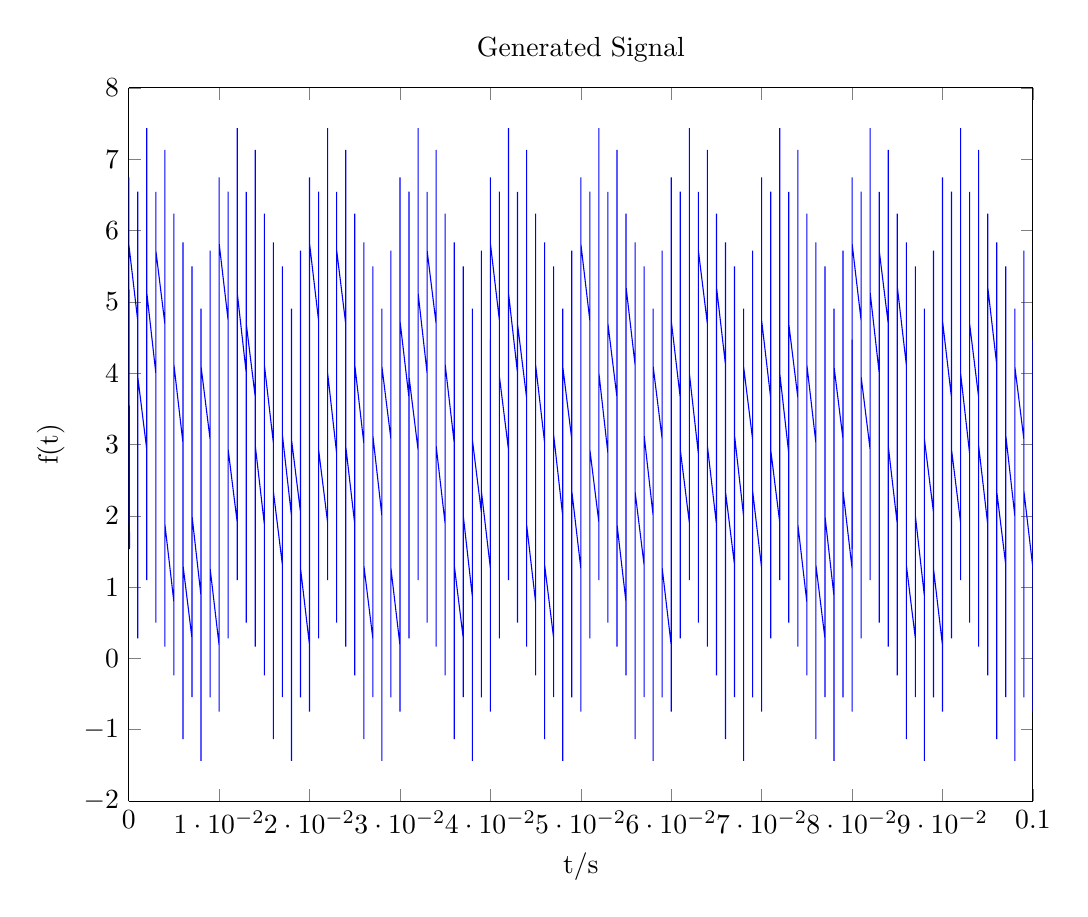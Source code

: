 % This file was created by matlab2tikz.
% Minimal pgfplots version: 1.3
%
%The latest updates can be retrieved from
%  http://www.mathworks.com/matlabcentral/fileexchange/22022-matlab2tikz
%where you can also make suggestions and rate matlab2tikz.
%
\begin{tikzpicture}

\begin{axis}[%
width=4.521in,
height=3.566in,
at={(0.758in,0.481in)},
scale only axis,
separate axis lines,
every outer x axis line/.append style={black},
every x tick label/.append style={font=\color{black}},
xmin=0,
xmax=0.1,
xlabel={t/s},
every outer y axis line/.append style={black},
every y tick label/.append style={font=\color{black}},
ymin=-2,
ymax=8,
ylabel={f(t)},
title={Generated Signal}
]
\addplot [color=blue,solid,forget plot]
  table[row sep=crcr]{%
0	3\\
1e-05	4.134\\
2e-05	4.935\\
3e-05	5.172\\
4e-05	4.791\\
5e-05	3.931\\
6e-05	2.877\\
7e-05	1.977\\
8e-05	1.531\\
9e-05	1.696\\
0.0	2.439\\
0.0	3.548\\
0.0	4.695\\
0.0	5.54\\
0.0	5.839\\
0.0	5.516\\
0.0	4.688\\
0.0	3.629\\
0.0	2.685\\
0.0	2.167\\
0.0	2.25\\
0.0	2.924\\
0.0	3.993\\
0.0	5.139\\
0.0	6.018\\
0.0	6.37\\
0.0	6.097\\
0.0	5.297\\
0.0	4.23\\
0.0	3.239\\
0.0	2.643\\
0.0	2.637\\
0.0	3.232\\
0.0	4.252\\
0.0	5.386\\
0.0	6.289\\
0.0	6.686\\
0.0	6.46\\
0.0	5.686\\
0.0	4.609\\
0.0	3.57\\
0.0	2.895\\
0.0	2.796\\
0.0	3.307\\
0.0	4.27\\
0.0	5.385\\
0.0	6.306\\
0.0	6.745\\
0.0	6.564\\
0.0	5.818\\
0.001	4.736\\
0.001	3.651\\
0.001	2.899\\
0.001	2.708\\
0.001	3.133\\
0.001	4.035\\
0.001	5.128\\
0.001	6.065\\
0.001	6.545\\
0.001	6.413\\
0.001	5.699\\
0.001	4.618\\
0.001	3.497\\
0.001	2.673\\
0.001	2.394\\
0.001	2.735\\
0.001	3.579\\
0.001	4.65\\
0.001	5.603\\
0.001	6.129\\
0.001	6.051\\
0.001	5.379\\
0.001	4.309\\
0.001	3.161\\
0.001	2.277\\
0.001	1.918\\
0.001	2.18\\
0.001	2.968\\
0.001	4.021\\
0.001	4.995\\
0.001	5.572\\
0.001	5.556\\
0.001	4.937\\
0.001	3.892\\
0.001	2.73\\
0.001	1.797\\
0.001	1.368\\
0.001	1.561\\
0.001	2.299\\
0.001	3.338\\
0.001	4.338\\
0.001	4.973\\
0.001	5.03\\
0.001	4.475\\
0.001	3.467\\
0.001	2.305\\
0.001	1.337\\
0.001	0.849\\
0.001	0.98\\
0.001	1.676\\
0.001	2.706\\
0.001	3.738\\
0.001	4.437\\
0.001	4.574\\
0.001	4.095\\
0.001	3.137\\
0.001	1.989\\
0.001	0.997\\
0.001	0.461\\
0.001	0.538\\
0.001	1.195\\
0.001	2.221\\
0.001	3.287\\
0.001	4.055\\
0.001	4.28\\
0.001	3.885\\
0.001	2.988\\
0.001	1.864\\
0.001	0.858\\
0.001	0.281\\
0.001	0.309\\
0.001	0.931\\
0.001	1.953\\
0.001	3.054\\
0.001	3.892\\
0.001	4.207\\
0.001	3.901\\
0.001	3.072\\
0.001	1.979\\
0.001	0.967\\
0.001	0.353\\
0.001	0.334\\
0.001	0.92\\
0.001	1.935\\
0.001	3.068\\
0.001	3.973\\
0.001	4.377\\
0.001	4.162\\
0.001	3.403\\
0.001	2.345\\
0.001	1.328\\
0.001	0.68\\
0.001	0.612\\
0.001	1.157\\
0.001	2.158\\
0.001	3.315\\
0.001	4.281\\
0.001	4.769\\
0.001	4.641\\
0.001	3.95\\
0.002	2.927\\
0.002	1.906\\
0.002	1.219\\
0.002	1.097\\
0.002	1.593\\
0.002	2.57\\
0.002	3.741\\
0.002	4.757\\
0.002	5.321\\
0.002	5.273\\
0.002	4.647\\
0.002	3.655\\
0.002	2.625\\
0.002	1.895\\
0.002	1.711\\
0.002	2.149\\
0.002	3.09\\
0.002	4.261\\
0.002	5.315\\
0.002	5.942\\
0.002	5.966\\
0.002	5.398\\
0.002	4.433\\
0.002	3.388\\
0.002	2.609\\
0.002	2.355\\
0.002	2.722\\
0.002	3.615\\
0.002	4.772\\
0.002	5.85\\
0.002	6.53\\
0.002	6.616\\
0.002	6.099\\
0.002	5.154\\
0.002	4.091\\
0.002	3.256\\
0.002	2.923\\
0.002	3.211\\
0.002	4.042\\
0.002	5.172\\
0.002	6.261\\
0.002	6.983\\
0.002	7.123\\
0.002	6.651\\
0.002	5.722\\
0.002	4.637\\
0.002	3.743\\
0.002	3.326\\
0.002	3.525\\
0.002	4.286\\
0.002	5.378\\
0.002	6.468\\
0.002	7.222\\
0.002	7.411\\
0.002	6.98\\
0.002	6.066\\
0.002	4.959\\
0.002	4.004\\
0.002	3.501\\
0.002	3.607\\
0.002	4.29\\
0.002	5.337\\
0.002	6.421\\
0.002	7.203\\
0.002	7.436\\
0.002	7.047\\
0.002	6.151\\
0.002	5.024\\
0.002	4.012\\
0.002	3.424\\
0.002	3.437\\
0.002	4.041\\
0.002	5.039\\
0.002	6.114\\
0.002	6.921\\
0.002	7.201\\
0.002	6.857\\
0.002	5.985\\
0.002	4.846\\
0.002	3.784\\
0.002	3.117\\
0.002	3.041\\
0.002	3.566\\
0.002	4.516\\
0.002	5.582\\
0.002	6.417\\
0.002	6.748\\
0.002	6.455\\
0.002	5.616\\
0.002	4.476\\
0.002	3.375\\
0.002	2.638\\
0.002	2.48\\
0.002	2.932\\
0.002	3.838\\
0.002	4.899\\
0.002	5.766\\
0.002	6.153\\
0.002	5.923\\
0.002	5.128\\
0.003	4\\
0.003	2.872\\
0.003	2.077\\
0.003	1.846\\
0.003	2.233\\
0.003	3.1\\
0.003	4.16\\
0.003	5.066\\
0.003	5.518\\
0.003	5.359\\
0.003	4.621\\
0.003	3.519\\
0.003	2.378\\
0.003	1.538\\
0.003	1.245\\
0.003	1.574\\
0.003	2.408\\
0.003	3.472\\
0.003	4.421\\
0.003	4.945\\
0.003	4.867\\
0.003	4.199\\
0.003	3.135\\
0.003	1.994\\
0.003	1.121\\
0.003	0.774\\
0.003	1.052\\
0.003	1.858\\
0.003	2.93\\
0.003	3.926\\
0.003	4.527\\
0.003	4.538\\
0.003	3.947\\
0.003	2.933\\
0.003	1.803\\
0.003	0.905\\
0.003	0.513\\
0.003	0.744\\
0.003	1.522\\
0.003	2.603\\
0.003	3.647\\
0.003	4.327\\
0.003	4.43\\
0.003	3.924\\
0.003	2.965\\
0.003	1.854\\
0.003	0.937\\
0.003	0.503\\
0.003	0.688\\
0.003	1.438\\
0.003	2.524\\
0.003	3.613\\
0.003	4.369\\
0.003	4.564\\
0.003	4.143\\
0.003	3.244\\
0.003	2.155\\
0.003	1.222\\
0.003	0.745\\
0.003	0.882\\
0.003	1.598\\
0.003	2.683\\
0.003	3.808\\
0.003	4.635\\
0.003	4.917\\
0.003	4.58\\
0.003	3.74\\
0.003	2.672\\
0.003	1.721\\
0.003	1.199\\
0.003	1.28\\
0.003	1.955\\
0.003	3.027\\
0.003	4.179\\
0.003	5.066\\
0.003	5.427\\
0.003	5.167\\
0.003	4.382\\
0.003	3.332\\
0.003	2.361\\
0.003	1.786\\
0.003	1.804\\
0.003	2.426\\
0.003	3.473\\
0.003	4.638\\
0.003	5.573\\
0.003	6.004\\
0.003	5.814\\
0.003	5.077\\
0.003	4.04\\
0.003	3.042\\
0.003	2.409\\
0.003	2.354\\
0.003	2.911\\
0.003	3.92\\
0.003	5.084\\
0.003	6.054\\
0.003	6.543\\
0.003	6.414\\
0.003	5.72\\
0.004	4.691\\
0.004	3.66\\
0.004	2.962\\
0.004	2.827\\
0.004	3.307\\
0.004	4.266\\
0.004	5.415\\
0.004	6.408\\
0.004	6.945\\
0.004	6.869\\
0.004	6.213\\
0.004	5.188\\
0.004	4.122\\
0.004	3.355\\
0.004	3.131\\
0.004	3.527\\
0.004	4.424\\
0.004	5.549\\
0.004	6.555\\
0.004	7.132\\
0.004	7.105\\
0.004	6.482\\
0.004	5.461\\
0.004	4.36\\
0.004	3.522\\
0.004	3.207\\
0.004	3.513\\
0.004	4.342\\
0.004	5.435\\
0.004	6.447\\
0.004	7.06\\
0.004	7.079\\
0.004	6.492\\
0.004	5.478\\
0.004	4.344\\
0.004	3.438\\
0.004	3.033\\
0.004	3.248\\
0.004	4.007\\
0.004	5.064\\
0.004	6.079\\
0.004	6.727\\
0.004	6.795\\
0.004	6.248\\
0.004	5.247\\
0.004	4.088\\
0.004	3.121\\
0.004	2.632\\
0.004	2.759\\
0.004	3.448\\
0.004	4.469\\
0.004	5.49\\
0.004	6.175\\
0.004	6.296\\
0.004	5.798\\
0.004	4.819\\
0.004	3.647\\
0.004	2.628\\
0.004	2.063\\
0.004	2.109\\
0.004	2.733\\
0.004	3.723\\
0.004	4.751\\
0.004	5.479\\
0.004	5.661\\
0.004	5.221\\
0.004	4.278\\
0.004	3.105\\
0.004	2.048\\
0.004	1.418\\
0.004	1.392\\
0.004	1.957\\
0.004	2.92\\
0.004	3.962\\
0.004	4.739\\
0.004	4.99\\
0.004	4.62\\
0.004	3.725\\
0.004	2.565\\
0.004	1.484\\
0.004	0.801\\
0.004	0.711\\
0.004	1.226\\
0.004	2.168\\
0.004	3.227\\
0.004	4.059\\
0.004	4.388\\
0.004	4.098\\
0.004	3.263\\
0.004	2.129\\
0.004	1.037\\
0.004	0.312\\
0.004	0.167\\
0.004	0.636\\
0.004	1.561\\
0.004	2.642\\
0.004	3.533\\
0.004	3.946\\
0.004	3.743\\
0.004	2.979\\
0.004	1.882\\
0.005	0.788\\
0.005	0.03\\
0.005	-0.163\\
0.005	0.264\\
0.005	1.173\\
0.005	2.276\\
0.005	3.227\\
0.005	3.726\\
0.005	3.615\\
0.005	2.927\\
0.005	1.876\\
0.005	0.787\\
0.005	0.001\\
0.005	-0.238\\
0.005	0.147\\
0.005	1.038\\
0.005	2.16\\
0.005	3.167\\
0.005	3.75\\
0.005	3.732\\
0.005	3.124\\
0.005	2.12\\
0.005	1.041\\
0.005	0.228\\
0.005	-0.057\\
0.005	0.282\\
0.005	1.149\\
0.005	2.282\\
0.005	3.339\\
0.005	4.001\\
0.005	4.071\\
0.005	3.54\\
0.005	2.585\\
0.005	1.513\\
0.005	0.672\\
0.005	0.336\\
0.005	0.623\\
0.005	1.456\\
0.005	2.59\\
0.005	3.686\\
0.005	4.417\\
0.005	4.569\\
0.005	4.111\\
0.005	3.199\\
0.005	2.132\\
0.005	1.259\\
0.005	0.865\\
0.005	1.09\\
0.005	1.878\\
0.005	3.0\\
0.005	4.122\\
0.005	4.91\\
0.005	5.135\\
0.005	4.741\\
0.005	3.868\\
0.005	2.801\\
0.005	1.889\\
0.005	1.431\\
0.005	1.583\\
0.005	2.314\\
0.005	3.41\\
0.005	4.544\\
0.005	5.377\\
0.005	5.664\\
0.005	5.328\\
0.005	4.487\\
0.005	3.415\\
0.005	2.46\\
0.005	1.929\\
0.005	1.999\\
0.005	2.661\\
0.005	3.718\\
0.005	4.851\\
0.005	5.718\\
0.005	6.057\\
0.005	5.772\\
0.005	4.959\\
0.005	3.88\\
0.005	2.876\\
0.005	2.268\\
0.005	2.25\\
0.005	2.833\\
0.005	3.84\\
0.005	4.962\\
0.005	5.853\\
0.005	6.238\\
0.005	5.999\\
0.005	5.213\\
0.005	4.124\\
0.005	3.073\\
0.005	2.385\\
0.005	2.274\\
0.005	2.773\\
0.005	3.724\\
0.005	4.827\\
0.005	5.736\\
0.005	6.163\\
0.005	5.97\\
0.005	5.212\\
0.005	4.118\\
0.006	3.021\\
0.006	2.257\\
0.006	2.054\\
0.006	2.467\\
0.006	3.358\\
0.006	4.439\\
0.006	5.364\\
0.006	5.833\\
0.006	5.688\\
0.006	4.963\\
0.006	3.871\\
0.006	2.737\\
0.006	1.902\\
0.006	1.612\\
0.006	1.941\\
0.006	2.773\\
0.006	3.832\\
0.006	4.774\\
0.006	5.289\\
0.006	5.199\\
0.006	4.516\\
0.006	3.435\\
0.006	2.275\\
0.006	1.38\\
0.006	1.01\\
0.006	1.261\\
0.006	2.038\\
0.006	3.08\\
0.006	4.043\\
0.006	4.608\\
0.006	4.582\\
0.006	3.952\\
0.006	2.895\\
0.006	1.722\\
0.006	0.779\\
0.006	0.339\\
0.006	0.521\\
0.006	1.249\\
0.006	2.277\\
0.006	3.267\\
0.006	3.891\\
0.006	3.937\\
0.006	3.372\\
0.006	2.353\\
0.006	1.181\\
0.006	0.202\\
0.006	-0.296\\
0.006	-0.175\\
0.006	0.51\\
0.006	1.531\\
0.006	2.552\\
0.006	3.241\\
0.006	3.368\\
0.006	2.879\\
0.006	1.912\\
0.006	0.753\\
0.006	-0.248\\
0.006	-0.795\\
0.006	-0.727\\
0.006	-0.079\\
0.006	0.936\\
0.006	1.993\\
0.006	2.752\\
0.006	2.967\\
0.006	2.562\\
0.006	1.656\\
0.006	0.522\\
0.006	-0.492\\
0.006	-1.079\\
0.006	-1.06\\
0.006	-0.447\\
0.006	0.565\\
0.006	1.658\\
0.006	2.487\\
0.006	2.793\\
0.006	2.478\\
0.006	1.64\\
0.006	0.539\\
0.006	-0.482\\
0.006	-1.105\\
0.006	-1.132\\
0.006	-0.555\\
0.006	0.451\\
0.006	1.576\\
0.006	2.473\\
0.006	2.869\\
0.006	2.645\\
0.006	1.878\\
0.006	0.812\\
0.006	-0.213\\
0.006	-0.869\\
0.006	-0.945\\
0.006	-0.408\\
0.006	0.585\\
0.006	1.734\\
0.006	2.693\\
0.006	3.173\\
0.006	3.038\\
0.006	2.34\\
0.006	1.309\\
0.007	0.28\\
0.007	-0.414\\
0.007	-0.543\\
0.007	-0.054\\
0.007	0.916\\
0.007	2.08\\
0.007	3.089\\
0.007	3.646\\
0.007	3.591\\
0.007	2.958\\
0.007	1.96\\
0.007	0.923\\
0.007	0.186\\
0.007	-0.004\\
0.007	0.427\\
0.007	1.362\\
0.007	2.527\\
0.007	3.574\\
0.007	4.196\\
0.007	4.214\\
0.007	3.639\\
0.007	2.668\\
0.007	1.618\\
0.007	0.833\\
0.007	0.573\\
0.007	0.934\\
0.007	1.821\\
0.007	2.973\\
0.007	4.045\\
0.007	4.72\\
0.007	4.801\\
0.007	4.279\\
0.007	3.328\\
0.007	2.26\\
0.007	1.42\\
0.007	1.083\\
0.007	1.365\\
0.007	2.192\\
0.007	3.317\\
0.007	4.402\\
0.007	5.118\\
0.007	5.255\\
0.007	4.778\\
0.007	3.845\\
0.007	2.756\\
0.007	1.857\\
0.007	1.436\\
0.007	1.631\\
0.007	2.387\\
0.007	3.476\\
0.007	4.562\\
0.007	5.312\\
0.007	5.497\\
0.007	5.063\\
0.007	4.146\\
0.007	3.035\\
0.007	2.076\\
0.007	1.57\\
0.007	1.673\\
0.007	2.353\\
0.007	3.397\\
0.007	4.478\\
0.007	5.256\\
0.007	5.487\\
0.007	5.095\\
0.007	4.197\\
0.007	3.067\\
0.007	2.053\\
0.007	1.462\\
0.007	1.473\\
0.007	2.074\\
0.007	3.07\\
0.007	4.142\\
0.007	4.948\\
0.007	5.226\\
0.007	4.879\\
0.007	4.006\\
0.007	2.865\\
0.007	1.801\\
0.007	1.133\\
0.007	1.055\\
0.007	1.579\\
0.007	2.528\\
0.007	3.592\\
0.007	4.426\\
0.007	4.755\\
0.007	4.462\\
0.007	3.622\\
0.007	2.481\\
0.007	1.379\\
0.007	0.641\\
0.007	0.482\\
0.007	0.934\\
0.007	1.84\\
0.007	2.9\\
0.007	3.767\\
0.007	4.154\\
0.007	3.923\\
0.007	3.128\\
0.007	2.0\\
0.008	0.872\\
0.008	0.077\\
0.008	-0.153\\
0.008	0.234\\
0.008	1.101\\
0.008	2.162\\
0.008	3.068\\
0.008	3.52\\
0.008	3.362\\
0.008	2.625\\
0.008	1.524\\
0.008	0.384\\
0.008	-0.455\\
0.008	-0.748\\
0.008	-0.417\\
0.008	0.418\\
0.008	1.484\\
0.008	2.434\\
0.008	2.959\\
0.008	2.883\\
0.008	2.216\\
0.008	1.154\\
0.008	0.015\\
0.008	-0.857\\
0.008	-1.201\\
0.008	-0.921\\
0.008	-0.114\\
0.008	0.961\\
0.008	1.959\\
0.008	2.563\\
0.008	2.576\\
0.008	1.988\\
0.008	0.976\\
0.008	-0.151\\
0.008	-1.047\\
0.008	-1.436\\
0.008	-1.203\\
0.008	-0.421\\
0.008	0.663\\
0.008	1.71\\
0.008	2.393\\
0.008	2.499\\
0.008	1.996\\
0.008	1.041\\
0.008	-0.066\\
0.008	-0.98\\
0.008	-1.411\\
0.008	-1.222\\
0.008	-0.468\\
0.008	0.622\\
0.008	1.714\\
0.008	2.475\\
0.008	2.674\\
0.008	2.257\\
0.008	1.363\\
0.008	0.278\\
0.008	-0.651\\
0.008	-1.123\\
0.008	-0.983\\
0.008	-0.261\\
0.008	0.828\\
0.008	1.958\\
0.008	2.789\\
0.008	3.077\\
0.008	2.744\\
0.008	1.909\\
0.008	0.846\\
0.008	-0.099\\
0.008	-0.616\\
0.008	-0.53\\
0.008	0.15\\
0.008	1.228\\
0.008	2.385\\
0.008	3.278\\
0.008	3.645\\
0.008	3.391\\
0.008	2.612\\
0.008	1.567\\
0.008	0.602\\
0.008	0.034\\
0.008	0.058\\
0.008	0.685\\
0.008	1.739\\
0.008	2.91\\
0.008	3.851\\
0.008	4.289\\
0.008	4.105\\
0.008	3.375\\
0.008	2.345\\
0.008	1.353\\
0.008	0.727\\
0.008	0.679\\
0.008	1.243\\
0.008	2.259\\
0.008	3.43\\
0.008	4.407\\
0.008	4.903\\
0.008	4.781\\
0.008	4.094\\
0.009	3.073\\
0.009	2.05\\
0.009	1.359\\
0.009	1.231\\
0.009	1.719\\
0.009	2.685\\
0.009	3.842\\
0.009	4.843\\
0.009	5.388\\
0.009	5.32\\
0.009	4.672\\
0.009	3.655\\
0.009	2.597\\
0.009	1.838\\
0.009	1.623\\
0.009	2.027\\
0.009	2.932\\
0.009	4.065\\
0.009	5.08\\
0.009	5.666\\
0.009	5.647\\
0.009	5.033\\
0.009	4.021\\
0.009	2.928\\
0.009	2.099\\
0.009	1.793\\
0.009	2.108\\
0.009	2.946\\
0.009	4.047\\
0.009	5.069\\
0.009	5.691\\
0.009	5.719\\
0.009	5.142\\
0.009	4.136\\
0.009	3.012\\
0.009	2.115\\
0.009	1.72\\
0.009	1.945\\
0.009	2.713\\
0.009	3.779\\
0.009	4.805\\
0.009	5.462\\
0.009	5.539\\
0.009	5.003\\
0.009	4.011\\
0.009	2.863\\
0.009	1.905\\
0.009	1.426\\
0.009	1.563\\
0.009	2.262\\
0.009	3.294\\
0.009	4.324\\
0.009	5.02\\
0.009	5.151\\
0.009	4.663\\
0.009	3.695\\
0.009	2.533\\
0.009	1.525\\
0.009	0.97\\
0.009	1.027\\
0.009	1.662\\
0.009	2.662\\
0.009	3.701\\
0.009	4.439\\
0.009	4.632\\
0.009	4.203\\
0.009	3.27\\
0.009	2.108\\
0.009	1.063\\
0.009	0.444\\
0.009	0.428\\
0.009	1.005\\
0.009	1.979\\
0.009	3.032\\
0.009	3.82\\
0.009	4.082\\
0.009	3.723\\
0.009	2.839\\
0.009	1.691\\
0.009	0.621\\
0.009	-0.051\\
0.009	-0.129\\
0.009	0.397\\
0.009	1.35\\
0.009	2.421\\
0.009	3.265\\
0.009	3.606\\
0.009	3.327\\
0.009	2.503\\
0.009	1.382\\
0.009	0.301\\
0.009	-0.413\\
0.009	-0.545\\
0.009	-0.065\\
0.009	0.872\\
0.009	1.965\\
0.009	2.867\\
0.009	3.292\\
0.009	3.101\\
0.009	2.349\\
0.009	1.264\\
0.01	0.182\\
0.01	-0.564\\
0.01	-0.745\\
0.01	-0.306\\
0.01	0.615\\
0.01	1.73\\
0.01	2.693\\
0.01	3.204\\
0.01	3.105\\
0.01	2.43\\
0.01	1.391\\
0.01	0.314\\
0.01	-0.46\\
0.01	-0.686\\
0.01	-0.289\\
0.01	0.614\\
0.01	1.748\\
0.01	2.768\\
0.01	3.363\\
0.01	3.357\\
0.01	2.761\\
0.01	1.77\\
0.01	0.703\\
0.01	-0.097\\
0.01	-0.37\\
0.01	-0.018\\
0.01	0.861\\
0.01	2.007\\
0.01	3.076\\
0.01	3.75\\
0.01	3.833\\
0.01	3.315\\
0.01	2.371\\
0.01	1.312\\
0.01	0.484\\
0.01	0.161\\
0.01	0.46\\
0.01	1.305\\
0.01	2.452\\
0.01	3.561\\
0.01	4.304\\
0.01	4.469\\
0.01	4.023\\
0.01	3.123\\
0.01	2.069\\
0.01	1.209\\
0.01	0.828\\
0.01	1.065\\
0.01	1.866\\
0.01	3.0\\
0.01	4.134\\
0.01	4.935\\
0.01	5.172\\
0.01	4.791\\
0.01	3.931\\
0.01	2.877\\
0.01	1.977\\
0.01	1.531\\
0.01	1.696\\
0.01	2.439\\
0.01	3.548\\
0.01	4.695\\
0.01	5.54\\
0.01	5.839\\
0.01	5.516\\
0.01	4.688\\
0.01	3.629\\
0.01	2.685\\
0.01	2.167\\
0.01	2.25\\
0.01	2.924\\
0.01	3.993\\
0.01	5.139\\
0.01	6.018\\
0.01	6.37\\
0.01	6.097\\
0.01	5.297\\
0.01	4.23\\
0.01	3.239\\
0.01	2.643\\
0.01	2.637\\
0.01	3.232\\
0.01	4.252\\
0.01	5.386\\
0.01	6.289\\
0.01	6.686\\
0.01	6.46\\
0.01	5.686\\
0.01	4.609\\
0.01	3.57\\
0.01	2.895\\
0.01	2.796\\
0.01	3.307\\
0.01	4.27\\
0.01	5.385\\
0.01	6.306\\
0.01	6.745\\
0.01	6.564\\
0.01	5.818\\
0.011	4.736\\
0.011	3.651\\
0.011	2.899\\
0.011	2.708\\
0.011	3.133\\
0.011	4.035\\
0.011	5.128\\
0.011	6.065\\
0.011	6.545\\
0.011	6.413\\
0.011	5.699\\
0.011	4.618\\
0.011	3.497\\
0.011	2.673\\
0.011	2.394\\
0.011	2.735\\
0.011	3.579\\
0.011	4.65\\
0.011	5.603\\
0.011	6.129\\
0.011	6.051\\
0.011	5.379\\
0.011	4.309\\
0.011	3.161\\
0.011	2.277\\
0.011	1.918\\
0.011	2.18\\
0.011	2.968\\
0.011	4.021\\
0.011	4.995\\
0.011	5.572\\
0.011	5.556\\
0.011	4.937\\
0.011	3.892\\
0.011	2.73\\
0.011	1.797\\
0.011	1.368\\
0.011	1.561\\
0.011	2.299\\
0.011	3.338\\
0.011	4.338\\
0.011	4.973\\
0.011	5.03\\
0.011	4.475\\
0.011	3.467\\
0.011	2.305\\
0.011	1.337\\
0.011	0.849\\
0.011	0.98\\
0.011	1.676\\
0.011	2.706\\
0.011	3.738\\
0.011	4.437\\
0.011	4.574\\
0.011	4.095\\
0.011	3.137\\
0.011	1.989\\
0.011	0.997\\
0.011	0.461\\
0.011	0.538\\
0.011	1.195\\
0.011	2.221\\
0.011	3.287\\
0.011	4.055\\
0.011	4.28\\
0.011	3.885\\
0.011	2.988\\
0.011	1.864\\
0.011	0.858\\
0.011	0.281\\
0.011	0.309\\
0.011	0.931\\
0.011	1.953\\
0.011	3.054\\
0.011	3.892\\
0.011	4.207\\
0.011	3.901\\
0.011	3.072\\
0.011	1.979\\
0.011	0.967\\
0.011	0.353\\
0.011	0.334\\
0.011	0.92\\
0.011	1.935\\
0.011	3.068\\
0.011	3.973\\
0.011	4.377\\
0.011	4.162\\
0.011	3.403\\
0.011	2.345\\
0.011	1.328\\
0.011	0.68\\
0.011	0.612\\
0.011	1.157\\
0.011	2.158\\
0.011	3.315\\
0.011	4.281\\
0.011	4.769\\
0.011	4.641\\
0.011	3.95\\
0.011	2.927\\
0.012	1.906\\
0.012	1.219\\
0.012	1.097\\
0.012	1.593\\
0.012	2.57\\
0.012	3.741\\
0.012	4.757\\
0.012	5.321\\
0.012	5.273\\
0.012	4.647\\
0.012	3.655\\
0.012	2.625\\
0.012	1.895\\
0.012	1.711\\
0.012	2.149\\
0.012	3.09\\
0.012	4.261\\
0.012	5.315\\
0.012	5.942\\
0.012	5.966\\
0.012	5.398\\
0.012	4.433\\
0.012	3.388\\
0.012	2.609\\
0.012	2.355\\
0.012	2.722\\
0.012	3.615\\
0.012	4.772\\
0.012	5.85\\
0.012	6.53\\
0.012	6.616\\
0.012	6.099\\
0.012	5.154\\
0.012	4.091\\
0.012	3.256\\
0.012	2.923\\
0.012	3.211\\
0.012	4.042\\
0.012	5.172\\
0.012	6.261\\
0.012	6.983\\
0.012	7.123\\
0.012	6.651\\
0.012	5.722\\
0.012	4.637\\
0.012	3.743\\
0.012	3.326\\
0.012	3.525\\
0.012	4.286\\
0.012	5.378\\
0.012	6.468\\
0.012	7.222\\
0.012	7.411\\
0.012	6.98\\
0.012	6.066\\
0.012	4.959\\
0.012	4.004\\
0.012	3.501\\
0.012	3.607\\
0.012	4.29\\
0.012	5.337\\
0.012	6.421\\
0.012	7.203\\
0.012	7.436\\
0.012	7.047\\
0.012	6.151\\
0.012	5.024\\
0.012	4.012\\
0.012	3.424\\
0.012	3.437\\
0.012	4.041\\
0.012	5.039\\
0.012	6.114\\
0.012	6.921\\
0.012	7.201\\
0.012	6.857\\
0.012	5.985\\
0.012	4.846\\
0.012	3.784\\
0.012	3.117\\
0.012	3.041\\
0.012	3.566\\
0.012	4.516\\
0.012	5.582\\
0.012	6.417\\
0.012	6.748\\
0.012	6.455\\
0.012	5.616\\
0.012	4.476\\
0.012	3.375\\
0.012	2.638\\
0.012	2.48\\
0.012	2.932\\
0.012	3.838\\
0.012	4.899\\
0.012	5.766\\
0.012	6.153\\
0.012	5.923\\
0.012	5.128\\
0.013	4.0\\
0.013	2.872\\
0.013	2.077\\
0.013	1.846\\
0.013	2.233\\
0.013	3.1\\
0.013	4.16\\
0.013	5.066\\
0.013	5.518\\
0.013	5.359\\
0.013	4.621\\
0.013	3.519\\
0.013	2.378\\
0.013	1.538\\
0.013	1.245\\
0.013	1.574\\
0.013	2.408\\
0.013	3.472\\
0.013	4.421\\
0.013	4.945\\
0.013	4.867\\
0.013	4.199\\
0.013	3.135\\
0.013	1.994\\
0.013	1.121\\
0.013	0.774\\
0.013	1.052\\
0.013	1.858\\
0.013	2.93\\
0.013	3.926\\
0.013	4.527\\
0.013	4.538\\
0.013	3.947\\
0.013	2.933\\
0.013	1.803\\
0.013	0.905\\
0.013	0.513\\
0.013	0.744\\
0.013	1.522\\
0.013	2.603\\
0.013	3.647\\
0.013	4.327\\
0.013	4.43\\
0.013	3.924\\
0.013	2.965\\
0.013	1.854\\
0.013	0.937\\
0.013	0.503\\
0.013	0.688\\
0.013	1.438\\
0.013	2.524\\
0.013	3.613\\
0.013	4.369\\
0.013	4.564\\
0.013	4.143\\
0.013	3.244\\
0.013	2.155\\
0.013	1.222\\
0.013	0.745\\
0.013	0.882\\
0.013	1.598\\
0.013	2.683\\
0.013	3.808\\
0.013	4.635\\
0.013	4.917\\
0.013	4.58\\
0.013	3.74\\
0.013	2.672\\
0.013	1.721\\
0.013	1.199\\
0.013	1.28\\
0.013	1.955\\
0.013	3.027\\
0.013	4.179\\
0.013	5.066\\
0.013	5.427\\
0.013	5.167\\
0.013	4.382\\
0.013	3.332\\
0.013	2.361\\
0.013	1.786\\
0.013	1.804\\
0.013	2.426\\
0.013	3.473\\
0.013	4.638\\
0.013	5.573\\
0.013	6.004\\
0.013	5.814\\
0.013	5.077\\
0.013	4.04\\
0.013	3.042\\
0.013	2.409\\
0.013	2.354\\
0.013	2.911\\
0.013	3.92\\
0.013	5.084\\
0.013	6.054\\
0.013	6.543\\
0.013	6.414\\
0.013	5.72\\
0.013	4.691\\
0.014	3.66\\
0.014	2.962\\
0.014	2.827\\
0.014	3.307\\
0.014	4.266\\
0.014	5.415\\
0.014	6.408\\
0.014	6.945\\
0.014	6.869\\
0.014	6.213\\
0.014	5.188\\
0.014	4.122\\
0.014	3.355\\
0.014	3.131\\
0.014	3.527\\
0.014	4.424\\
0.014	5.549\\
0.014	6.555\\
0.014	7.132\\
0.014	7.105\\
0.014	6.482\\
0.014	5.461\\
0.014	4.36\\
0.014	3.522\\
0.014	3.207\\
0.014	3.513\\
0.014	4.342\\
0.014	5.435\\
0.014	6.447\\
0.014	7.06\\
0.014	7.079\\
0.014	6.492\\
0.014	5.478\\
0.014	4.344\\
0.014	3.438\\
0.014	3.033\\
0.014	3.248\\
0.014	4.007\\
0.014	5.064\\
0.014	6.079\\
0.014	6.727\\
0.014	6.795\\
0.014	6.248\\
0.014	5.247\\
0.014	4.088\\
0.014	3.121\\
0.014	2.632\\
0.014	2.759\\
0.014	3.448\\
0.014	4.469\\
0.014	5.49\\
0.014	6.175\\
0.014	6.296\\
0.014	5.798\\
0.014	4.819\\
0.014	3.647\\
0.014	2.628\\
0.014	2.063\\
0.014	2.109\\
0.014	2.733\\
0.014	3.723\\
0.014	4.751\\
0.014	5.479\\
0.014	5.661\\
0.014	5.221\\
0.014	4.278\\
0.014	3.105\\
0.014	2.048\\
0.014	1.418\\
0.014	1.392\\
0.014	1.957\\
0.014	2.92\\
0.014	3.962\\
0.014	4.739\\
0.014	4.99\\
0.014	4.62\\
0.014	3.725\\
0.014	2.565\\
0.014	1.484\\
0.014	0.801\\
0.014	0.711\\
0.014	1.226\\
0.014	2.168\\
0.014	3.227\\
0.014	4.059\\
0.014	4.388\\
0.014	4.098\\
0.014	3.263\\
0.014	2.129\\
0.014	1.037\\
0.014	0.312\\
0.014	0.167\\
0.014	0.636\\
0.014	1.561\\
0.014	2.642\\
0.014	3.533\\
0.014	3.946\\
0.014	3.743\\
0.014	2.979\\
0.015	1.882\\
0.015	0.788\\
0.015	0.03\\
0.015	-0.163\\
0.015	0.264\\
0.015	1.173\\
0.015	2.276\\
0.015	3.227\\
0.015	3.726\\
0.015	3.615\\
0.015	2.927\\
0.015	1.876\\
0.015	0.787\\
0.015	0.001\\
0.015	-0.238\\
0.015	0.147\\
0.015	1.038\\
0.015	2.16\\
0.015	3.167\\
0.015	3.75\\
0.015	3.732\\
0.015	3.124\\
0.015	2.12\\
0.015	1.041\\
0.015	0.228\\
0.015	-0.057\\
0.015	0.282\\
0.015	1.149\\
0.015	2.282\\
0.015	3.339\\
0.015	4.001\\
0.015	4.071\\
0.015	3.54\\
0.015	2.585\\
0.015	1.513\\
0.015	0.672\\
0.015	0.336\\
0.015	0.623\\
0.015	1.456\\
0.015	2.59\\
0.015	3.686\\
0.015	4.417\\
0.015	4.569\\
0.015	4.111\\
0.015	3.199\\
0.015	2.132\\
0.015	1.259\\
0.015	0.865\\
0.015	1.09\\
0.015	1.878\\
0.015	3.0\\
0.015	4.122\\
0.015	4.91\\
0.015	5.135\\
0.015	4.741\\
0.015	3.868\\
0.015	2.801\\
0.015	1.889\\
0.015	1.431\\
0.015	1.583\\
0.015	2.314\\
0.015	3.41\\
0.015	4.544\\
0.015	5.377\\
0.015	5.664\\
0.015	5.328\\
0.015	4.487\\
0.015	3.415\\
0.015	2.46\\
0.015	1.929\\
0.015	1.999\\
0.015	2.661\\
0.015	3.718\\
0.015	4.851\\
0.015	5.718\\
0.015	6.057\\
0.015	5.772\\
0.015	4.959\\
0.015	3.88\\
0.015	2.876\\
0.015	2.268\\
0.015	2.25\\
0.015	2.833\\
0.015	3.84\\
0.015	4.962\\
0.015	5.853\\
0.015	6.238\\
0.015	5.999\\
0.015	5.213\\
0.015	4.124\\
0.015	3.073\\
0.015	2.385\\
0.015	2.274\\
0.015	2.773\\
0.015	3.724\\
0.015	4.827\\
0.015	5.736\\
0.015	6.163\\
0.015	5.97\\
0.015	5.212\\
0.015	4.118\\
0.016	3.021\\
0.016	2.257\\
0.016	2.054\\
0.016	2.467\\
0.016	3.358\\
0.016	4.439\\
0.016	5.364\\
0.016	5.833\\
0.016	5.688\\
0.016	4.963\\
0.016	3.871\\
0.016	2.737\\
0.016	1.902\\
0.016	1.612\\
0.016	1.941\\
0.016	2.773\\
0.016	3.832\\
0.016	4.774\\
0.016	5.289\\
0.016	5.199\\
0.016	4.516\\
0.016	3.435\\
0.016	2.275\\
0.016	1.38\\
0.016	1.01\\
0.016	1.261\\
0.016	2.038\\
0.016	3.08\\
0.016	4.043\\
0.016	4.608\\
0.016	4.582\\
0.016	3.952\\
0.016	2.895\\
0.016	1.722\\
0.016	0.779\\
0.016	0.339\\
0.016	0.521\\
0.016	1.249\\
0.016	2.277\\
0.016	3.267\\
0.016	3.891\\
0.016	3.937\\
0.016	3.372\\
0.016	2.353\\
0.016	1.181\\
0.016	0.202\\
0.016	-0.296\\
0.016	-0.175\\
0.016	0.51\\
0.016	1.531\\
0.016	2.552\\
0.016	3.241\\
0.016	3.368\\
0.016	2.879\\
0.016	1.912\\
0.016	0.753\\
0.016	-0.248\\
0.016	-0.795\\
0.016	-0.727\\
0.016	-0.079\\
0.016	0.936\\
0.016	1.993\\
0.016	2.752\\
0.016	2.967\\
0.016	2.562\\
0.016	1.656\\
0.016	0.522\\
0.016	-0.492\\
0.016	-1.079\\
0.016	-1.06\\
0.016	-0.447\\
0.016	0.565\\
0.016	1.658\\
0.016	2.487\\
0.016	2.793\\
0.016	2.478\\
0.016	1.64\\
0.016	0.539\\
0.016	-0.482\\
0.016	-1.105\\
0.016	-1.132\\
0.016	-0.555\\
0.016	0.451\\
0.016	1.576\\
0.016	2.473\\
0.016	2.869\\
0.016	2.645\\
0.016	1.878\\
0.016	0.812\\
0.016	-0.213\\
0.016	-0.869\\
0.016	-0.945\\
0.016	-0.408\\
0.016	0.585\\
0.016	1.734\\
0.016	2.693\\
0.016	3.173\\
0.016	3.038\\
0.016	2.34\\
0.017	1.309\\
0.017	0.28\\
0.017	-0.414\\
0.017	-0.543\\
0.017	-0.054\\
0.017	0.916\\
0.017	2.08\\
0.017	3.089\\
0.017	3.646\\
0.017	3.591\\
0.017	2.958\\
0.017	1.96\\
0.017	0.923\\
0.017	0.186\\
0.017	-0.004\\
0.017	0.427\\
0.017	1.362\\
0.017	2.527\\
0.017	3.574\\
0.017	4.196\\
0.017	4.214\\
0.017	3.639\\
0.017	2.668\\
0.017	1.618\\
0.017	0.833\\
0.017	0.573\\
0.017	0.934\\
0.017	1.821\\
0.017	2.973\\
0.017	4.045\\
0.017	4.72\\
0.017	4.801\\
0.017	4.279\\
0.017	3.328\\
0.017	2.26\\
0.017	1.42\\
0.017	1.083\\
0.017	1.365\\
0.017	2.192\\
0.017	3.317\\
0.017	4.402\\
0.017	5.118\\
0.017	5.255\\
0.017	4.778\\
0.017	3.845\\
0.017	2.756\\
0.017	1.857\\
0.017	1.436\\
0.017	1.631\\
0.017	2.387\\
0.017	3.476\\
0.017	4.562\\
0.017	5.312\\
0.017	5.497\\
0.017	5.063\\
0.017	4.146\\
0.017	3.035\\
0.017	2.076\\
0.017	1.57\\
0.017	1.673\\
0.017	2.353\\
0.017	3.397\\
0.017	4.478\\
0.017	5.256\\
0.017	5.487\\
0.017	5.095\\
0.017	4.197\\
0.017	3.067\\
0.017	2.053\\
0.017	1.462\\
0.017	1.473\\
0.017	2.074\\
0.017	3.07\\
0.017	4.142\\
0.017	4.948\\
0.017	5.226\\
0.017	4.879\\
0.017	4.006\\
0.017	2.865\\
0.017	1.801\\
0.017	1.133\\
0.017	1.055\\
0.017	1.579\\
0.017	2.528\\
0.017	3.592\\
0.017	4.426\\
0.017	4.755\\
0.017	4.462\\
0.017	3.622\\
0.017	2.481\\
0.017	1.379\\
0.017	0.641\\
0.017	0.482\\
0.017	0.934\\
0.017	1.84\\
0.017	2.9\\
0.017	3.767\\
0.017	4.154\\
0.017	3.923\\
0.017	3.128\\
0.018	2.0\\
0.018	0.872\\
0.018	0.077\\
0.018	-0.153\\
0.018	0.234\\
0.018	1.101\\
0.018	2.162\\
0.018	3.068\\
0.018	3.52\\
0.018	3.362\\
0.018	2.625\\
0.018	1.524\\
0.018	0.384\\
0.018	-0.455\\
0.018	-0.748\\
0.018	-0.417\\
0.018	0.418\\
0.018	1.484\\
0.018	2.434\\
0.018	2.959\\
0.018	2.883\\
0.018	2.216\\
0.018	1.154\\
0.018	0.015\\
0.018	-0.857\\
0.018	-1.201\\
0.018	-0.921\\
0.018	-0.114\\
0.018	0.961\\
0.018	1.959\\
0.018	2.563\\
0.018	2.576\\
0.018	1.988\\
0.018	0.976\\
0.018	-0.151\\
0.018	-1.047\\
0.018	-1.436\\
0.018	-1.203\\
0.018	-0.421\\
0.018	0.663\\
0.018	1.71\\
0.018	2.393\\
0.018	2.499\\
0.018	1.996\\
0.018	1.041\\
0.018	-0.066\\
0.018	-0.98\\
0.018	-1.411\\
0.018	-1.222\\
0.018	-0.468\\
0.018	0.622\\
0.018	1.714\\
0.018	2.475\\
0.018	2.674\\
0.018	2.257\\
0.018	1.363\\
0.018	0.278\\
0.018	-0.651\\
0.018	-1.123\\
0.018	-0.983\\
0.018	-0.261\\
0.018	0.828\\
0.018	1.958\\
0.018	2.789\\
0.018	3.077\\
0.018	2.744\\
0.018	1.909\\
0.018	0.846\\
0.018	-0.099\\
0.018	-0.616\\
0.018	-0.53\\
0.018	0.15\\
0.018	1.228\\
0.018	2.385\\
0.018	3.278\\
0.018	3.645\\
0.018	3.391\\
0.018	2.612\\
0.018	1.567\\
0.018	0.602\\
0.018	0.034\\
0.018	0.058\\
0.018	0.685\\
0.018	1.739\\
0.018	2.91\\
0.018	3.851\\
0.018	4.289\\
0.018	4.105\\
0.018	3.375\\
0.018	2.345\\
0.018	1.353\\
0.018	0.727\\
0.018	0.679\\
0.018	1.243\\
0.018	2.259\\
0.018	3.43\\
0.018	4.407\\
0.018	4.903\\
0.018	4.781\\
0.018	4.094\\
0.018	3.073\\
0.019	2.05\\
0.019	1.359\\
0.019	1.231\\
0.019	1.719\\
0.019	2.685\\
0.019	3.842\\
0.019	4.843\\
0.019	5.388\\
0.019	5.32\\
0.019	4.672\\
0.019	3.655\\
0.019	2.597\\
0.019	1.838\\
0.019	1.623\\
0.019	2.027\\
0.019	2.932\\
0.019	4.065\\
0.019	5.08\\
0.019	5.666\\
0.019	5.647\\
0.019	5.033\\
0.019	4.021\\
0.019	2.928\\
0.019	2.099\\
0.019	1.793\\
0.019	2.108\\
0.019	2.946\\
0.019	4.047\\
0.019	5.069\\
0.019	5.691\\
0.019	5.719\\
0.019	5.142\\
0.019	4.136\\
0.019	3.012\\
0.019	2.115\\
0.019	1.72\\
0.019	1.945\\
0.019	2.713\\
0.019	3.779\\
0.019	4.805\\
0.019	5.462\\
0.019	5.539\\
0.019	5.003\\
0.019	4.011\\
0.019	2.863\\
0.019	1.905\\
0.019	1.426\\
0.019	1.563\\
0.019	2.262\\
0.019	3.294\\
0.019	4.324\\
0.019	5.02\\
0.019	5.151\\
0.019	4.663\\
0.019	3.695\\
0.019	2.533\\
0.019	1.525\\
0.019	0.97\\
0.019	1.027\\
0.019	1.662\\
0.019	2.662\\
0.019	3.701\\
0.019	4.439\\
0.019	4.632\\
0.019	4.203\\
0.019	3.27\\
0.019	2.108\\
0.019	1.063\\
0.019	0.444\\
0.019	0.428\\
0.019	1.005\\
0.019	1.979\\
0.019	3.032\\
0.019	3.82\\
0.019	4.082\\
0.019	3.723\\
0.019	2.839\\
0.019	1.691\\
0.019	0.621\\
0.019	-0.051\\
0.019	-0.129\\
0.019	0.397\\
0.019	1.35\\
0.019	2.421\\
0.019	3.265\\
0.019	3.606\\
0.019	3.327\\
0.019	2.503\\
0.019	1.382\\
0.019	0.301\\
0.019	-0.413\\
0.019	-0.545\\
0.019	-0.065\\
0.019	0.872\\
0.019	1.965\\
0.019	2.867\\
0.019	3.292\\
0.019	3.101\\
0.019	2.349\\
0.019	1.264\\
0.02	0.182\\
0.02	-0.564\\
0.02	-0.745\\
0.02	-0.306\\
0.02	0.615\\
0.02	1.73\\
0.02	2.693\\
0.02	3.204\\
0.02	3.105\\
0.02	2.43\\
0.02	1.391\\
0.02	0.314\\
0.02	-0.46\\
0.02	-0.686\\
0.02	-0.289\\
0.02	0.614\\
0.02	1.748\\
0.02	2.768\\
0.02	3.363\\
0.02	3.357\\
0.02	2.761\\
0.02	1.77\\
0.02	0.703\\
0.02	-0.097\\
0.02	-0.37\\
0.02	-0.018\\
0.02	0.861\\
0.02	2.007\\
0.02	3.076\\
0.02	3.75\\
0.02	3.833\\
0.02	3.315\\
0.02	2.371\\
0.02	1.312\\
0.02	0.484\\
0.02	0.161\\
0.02	0.46\\
0.02	1.305\\
0.02	2.452\\
0.02	3.561\\
0.02	4.304\\
0.02	4.469\\
0.02	4.023\\
0.02	3.123\\
0.02	2.069\\
0.02	1.209\\
0.02	0.828\\
0.02	1.065\\
0.02	1.866\\
0.02	3.0\\
0.02	4.134\\
0.02	4.935\\
0.02	5.172\\
0.02	4.791\\
0.02	3.931\\
0.02	2.877\\
0.02	1.977\\
0.02	1.531\\
0.02	1.696\\
0.02	2.439\\
0.02	3.548\\
0.02	4.695\\
0.02	5.54\\
0.02	5.839\\
0.02	5.516\\
0.02	4.688\\
0.02	3.629\\
0.02	2.685\\
0.02	2.167\\
0.02	2.25\\
0.02	2.924\\
0.02	3.993\\
0.02	5.139\\
0.02	6.018\\
0.02	6.37\\
0.02	6.097\\
0.02	5.297\\
0.02	4.23\\
0.02	3.239\\
0.02	2.643\\
0.02	2.637\\
0.02	3.232\\
0.02	4.252\\
0.02	5.386\\
0.02	6.289\\
0.02	6.686\\
0.02	6.46\\
0.02	5.686\\
0.02	4.609\\
0.02	3.57\\
0.02	2.895\\
0.02	2.796\\
0.02	3.307\\
0.02	4.27\\
0.02	5.385\\
0.02	6.306\\
0.02	6.745\\
0.02	6.564\\
0.02	5.818\\
0.021	4.736\\
0.021	3.651\\
0.021	2.899\\
0.021	2.708\\
0.021	3.133\\
0.021	4.035\\
0.021	5.128\\
0.021	6.065\\
0.021	6.545\\
0.021	6.413\\
0.021	5.699\\
0.021	4.618\\
0.021	3.497\\
0.021	2.673\\
0.021	2.394\\
0.021	2.735\\
0.021	3.579\\
0.021	4.65\\
0.021	5.603\\
0.021	6.129\\
0.021	6.051\\
0.021	5.379\\
0.021	4.309\\
0.021	3.161\\
0.021	2.277\\
0.021	1.918\\
0.021	2.18\\
0.021	2.968\\
0.021	4.021\\
0.021	4.995\\
0.021	5.572\\
0.021	5.556\\
0.021	4.937\\
0.021	3.892\\
0.021	2.73\\
0.021	1.797\\
0.021	1.368\\
0.021	1.561\\
0.021	2.299\\
0.021	3.338\\
0.021	4.338\\
0.021	4.973\\
0.021	5.03\\
0.021	4.475\\
0.021	3.467\\
0.021	2.305\\
0.021	1.337\\
0.021	0.849\\
0.021	0.98\\
0.021	1.676\\
0.021	2.706\\
0.021	3.738\\
0.021	4.437\\
0.021	4.574\\
0.021	4.095\\
0.021	3.137\\
0.021	1.989\\
0.021	0.997\\
0.021	0.461\\
0.021	0.538\\
0.021	1.195\\
0.021	2.221\\
0.021	3.287\\
0.021	4.055\\
0.021	4.28\\
0.021	3.885\\
0.021	2.988\\
0.021	1.864\\
0.021	0.858\\
0.021	0.281\\
0.021	0.309\\
0.021	0.931\\
0.021	1.953\\
0.021	3.054\\
0.021	3.892\\
0.021	4.207\\
0.021	3.901\\
0.021	3.072\\
0.021	1.979\\
0.021	0.967\\
0.021	0.353\\
0.021	0.334\\
0.021	0.92\\
0.021	1.935\\
0.021	3.068\\
0.021	3.973\\
0.021	4.377\\
0.021	4.162\\
0.021	3.403\\
0.021	2.345\\
0.021	1.328\\
0.021	0.68\\
0.021	0.612\\
0.021	1.157\\
0.021	2.158\\
0.021	3.315\\
0.021	4.281\\
0.021	4.769\\
0.021	4.641\\
0.021	3.95\\
0.021	2.927\\
0.022	1.906\\
0.022	1.219\\
0.022	1.097\\
0.022	1.593\\
0.022	2.57\\
0.022	3.741\\
0.022	4.757\\
0.022	5.321\\
0.022	5.273\\
0.022	4.647\\
0.022	3.655\\
0.022	2.625\\
0.022	1.895\\
0.022	1.711\\
0.022	2.149\\
0.022	3.09\\
0.022	4.261\\
0.022	5.315\\
0.022	5.942\\
0.022	5.966\\
0.022	5.398\\
0.022	4.433\\
0.022	3.388\\
0.022	2.609\\
0.022	2.355\\
0.022	2.722\\
0.022	3.615\\
0.022	4.772\\
0.022	5.85\\
0.022	6.53\\
0.022	6.616\\
0.022	6.099\\
0.022	5.154\\
0.022	4.091\\
0.022	3.256\\
0.022	2.923\\
0.022	3.211\\
0.022	4.042\\
0.022	5.172\\
0.022	6.261\\
0.022	6.983\\
0.022	7.123\\
0.022	6.651\\
0.022	5.722\\
0.022	4.637\\
0.022	3.743\\
0.022	3.326\\
0.022	3.525\\
0.022	4.286\\
0.022	5.378\\
0.022	6.468\\
0.022	7.222\\
0.022	7.411\\
0.022	6.98\\
0.022	6.066\\
0.022	4.959\\
0.022	4.004\\
0.022	3.501\\
0.022	3.607\\
0.022	4.29\\
0.022	5.337\\
0.022	6.421\\
0.022	7.203\\
0.022	7.436\\
0.022	7.047\\
0.022	6.151\\
0.022	5.024\\
0.022	4.012\\
0.022	3.424\\
0.022	3.437\\
0.022	4.041\\
0.022	5.039\\
0.022	6.114\\
0.022	6.921\\
0.022	7.201\\
0.022	6.857\\
0.022	5.985\\
0.022	4.846\\
0.022	3.784\\
0.022	3.117\\
0.022	3.041\\
0.022	3.566\\
0.022	4.516\\
0.022	5.582\\
0.022	6.417\\
0.022	6.748\\
0.022	6.455\\
0.022	5.616\\
0.022	4.476\\
0.022	3.375\\
0.022	2.638\\
0.022	2.48\\
0.022	2.932\\
0.022	3.838\\
0.022	4.899\\
0.022	5.766\\
0.022	6.153\\
0.022	5.923\\
0.022	5.128\\
0.022	4.0\\
0.023	2.872\\
0.023	2.077\\
0.023	1.846\\
0.023	2.233\\
0.023	3.1\\
0.023	4.16\\
0.023	5.066\\
0.023	5.518\\
0.023	5.359\\
0.023	4.621\\
0.023	3.519\\
0.023	2.378\\
0.023	1.538\\
0.023	1.245\\
0.023	1.574\\
0.023	2.408\\
0.023	3.472\\
0.023	4.421\\
0.023	4.945\\
0.023	4.867\\
0.023	4.199\\
0.023	3.135\\
0.023	1.994\\
0.023	1.121\\
0.023	0.774\\
0.023	1.052\\
0.023	1.858\\
0.023	2.93\\
0.023	3.926\\
0.023	4.527\\
0.023	4.538\\
0.023	3.947\\
0.023	2.933\\
0.023	1.803\\
0.023	0.905\\
0.023	0.513\\
0.023	0.744\\
0.023	1.522\\
0.023	2.603\\
0.023	3.647\\
0.023	4.327\\
0.023	4.43\\
0.023	3.924\\
0.023	2.965\\
0.023	1.854\\
0.023	0.937\\
0.023	0.503\\
0.023	0.688\\
0.023	1.438\\
0.023	2.524\\
0.023	3.613\\
0.023	4.369\\
0.023	4.564\\
0.023	4.143\\
0.023	3.244\\
0.023	2.155\\
0.023	1.222\\
0.023	0.745\\
0.023	0.882\\
0.023	1.598\\
0.023	2.683\\
0.023	3.808\\
0.023	4.635\\
0.023	4.917\\
0.023	4.58\\
0.023	3.74\\
0.023	2.672\\
0.023	1.721\\
0.023	1.199\\
0.023	1.28\\
0.023	1.955\\
0.023	3.027\\
0.023	4.179\\
0.023	5.066\\
0.023	5.427\\
0.023	5.167\\
0.023	4.382\\
0.023	3.332\\
0.023	2.361\\
0.023	1.786\\
0.023	1.804\\
0.023	2.426\\
0.023	3.473\\
0.023	4.638\\
0.023	5.573\\
0.023	6.004\\
0.023	5.814\\
0.023	5.077\\
0.023	4.04\\
0.023	3.042\\
0.023	2.409\\
0.023	2.354\\
0.023	2.911\\
0.023	3.92\\
0.023	5.084\\
0.023	6.054\\
0.023	6.543\\
0.023	6.414\\
0.023	5.72\\
0.024	4.691\\
0.024	3.66\\
0.024	2.962\\
0.024	2.827\\
0.024	3.307\\
0.024	4.266\\
0.024	5.415\\
0.024	6.408\\
0.024	6.945\\
0.024	6.869\\
0.024	6.213\\
0.024	5.188\\
0.024	4.122\\
0.024	3.355\\
0.024	3.131\\
0.024	3.527\\
0.024	4.424\\
0.024	5.549\\
0.024	6.555\\
0.024	7.132\\
0.024	7.105\\
0.024	6.482\\
0.024	5.461\\
0.024	4.36\\
0.024	3.522\\
0.024	3.207\\
0.024	3.513\\
0.024	4.342\\
0.024	5.435\\
0.024	6.447\\
0.024	7.06\\
0.024	7.079\\
0.024	6.492\\
0.024	5.478\\
0.024	4.344\\
0.024	3.438\\
0.024	3.033\\
0.024	3.248\\
0.024	4.007\\
0.024	5.064\\
0.024	6.079\\
0.024	6.727\\
0.024	6.795\\
0.024	6.248\\
0.024	5.247\\
0.024	4.088\\
0.024	3.121\\
0.024	2.632\\
0.024	2.759\\
0.024	3.448\\
0.024	4.469\\
0.024	5.49\\
0.024	6.175\\
0.024	6.296\\
0.024	5.798\\
0.024	4.819\\
0.024	3.647\\
0.024	2.628\\
0.024	2.063\\
0.024	2.109\\
0.024	2.733\\
0.024	3.723\\
0.024	4.751\\
0.024	5.479\\
0.024	5.661\\
0.024	5.221\\
0.024	4.278\\
0.024	3.105\\
0.024	2.048\\
0.024	1.418\\
0.024	1.392\\
0.024	1.957\\
0.024	2.92\\
0.024	3.962\\
0.024	4.739\\
0.024	4.99\\
0.024	4.62\\
0.024	3.725\\
0.024	2.565\\
0.024	1.484\\
0.024	0.801\\
0.024	0.711\\
0.024	1.226\\
0.024	2.168\\
0.024	3.227\\
0.024	4.059\\
0.024	4.388\\
0.024	4.098\\
0.024	3.263\\
0.024	2.129\\
0.024	1.037\\
0.024	0.312\\
0.024	0.167\\
0.024	0.636\\
0.024	1.561\\
0.024	2.642\\
0.024	3.533\\
0.024	3.946\\
0.024	3.743\\
0.024	2.979\\
0.025	1.882\\
0.025	0.788\\
0.025	0.03\\
0.025	-0.163\\
0.025	0.264\\
0.025	1.173\\
0.025	2.276\\
0.025	3.227\\
0.025	3.726\\
0.025	3.615\\
0.025	2.927\\
0.025	1.876\\
0.025	0.787\\
0.025	0.001\\
0.025	-0.238\\
0.025	0.147\\
0.025	1.038\\
0.025	2.16\\
0.025	3.167\\
0.025	3.75\\
0.025	3.732\\
0.025	3.124\\
0.025	2.12\\
0.025	1.041\\
0.025	0.228\\
0.025	-0.057\\
0.025	0.282\\
0.025	1.149\\
0.025	2.282\\
0.025	3.339\\
0.025	4.001\\
0.025	4.071\\
0.025	3.54\\
0.025	2.585\\
0.025	1.513\\
0.025	0.672\\
0.025	0.336\\
0.025	0.623\\
0.025	1.456\\
0.025	2.59\\
0.025	3.686\\
0.025	4.417\\
0.025	4.569\\
0.025	4.111\\
0.025	3.199\\
0.025	2.132\\
0.025	1.259\\
0.025	0.865\\
0.025	1.09\\
0.025	1.878\\
0.025	3.0\\
0.025	4.122\\
0.025	4.91\\
0.025	5.135\\
0.025	4.741\\
0.025	3.868\\
0.025	2.801\\
0.025	1.889\\
0.025	1.431\\
0.025	1.583\\
0.025	2.314\\
0.025	3.41\\
0.025	4.544\\
0.025	5.377\\
0.025	5.664\\
0.025	5.328\\
0.025	4.487\\
0.025	3.415\\
0.025	2.46\\
0.025	1.929\\
0.025	1.999\\
0.025	2.661\\
0.025	3.718\\
0.025	4.851\\
0.025	5.718\\
0.025	6.057\\
0.025	5.772\\
0.025	4.959\\
0.025	3.88\\
0.025	2.876\\
0.025	2.268\\
0.025	2.25\\
0.025	2.833\\
0.025	3.84\\
0.025	4.962\\
0.025	5.853\\
0.025	6.238\\
0.025	5.999\\
0.025	5.213\\
0.025	4.124\\
0.025	3.073\\
0.025	2.385\\
0.025	2.274\\
0.025	2.773\\
0.025	3.724\\
0.025	4.827\\
0.025	5.736\\
0.025	6.163\\
0.025	5.97\\
0.025	5.212\\
0.025	4.118\\
0.026	3.021\\
0.026	2.257\\
0.026	2.054\\
0.026	2.467\\
0.026	3.358\\
0.026	4.439\\
0.026	5.364\\
0.026	5.833\\
0.026	5.688\\
0.026	4.963\\
0.026	3.871\\
0.026	2.737\\
0.026	1.902\\
0.026	1.612\\
0.026	1.941\\
0.026	2.773\\
0.026	3.832\\
0.026	4.774\\
0.026	5.289\\
0.026	5.199\\
0.026	4.516\\
0.026	3.435\\
0.026	2.275\\
0.026	1.38\\
0.026	1.01\\
0.026	1.261\\
0.026	2.038\\
0.026	3.08\\
0.026	4.043\\
0.026	4.608\\
0.026	4.582\\
0.026	3.952\\
0.026	2.895\\
0.026	1.722\\
0.026	0.779\\
0.026	0.339\\
0.026	0.521\\
0.026	1.249\\
0.026	2.277\\
0.026	3.267\\
0.026	3.891\\
0.026	3.937\\
0.026	3.372\\
0.026	2.353\\
0.026	1.181\\
0.026	0.202\\
0.026	-0.296\\
0.026	-0.175\\
0.026	0.51\\
0.026	1.531\\
0.026	2.552\\
0.026	3.241\\
0.026	3.368\\
0.026	2.879\\
0.026	1.912\\
0.026	0.753\\
0.026	-0.248\\
0.026	-0.795\\
0.026	-0.727\\
0.026	-0.079\\
0.026	0.936\\
0.026	1.993\\
0.026	2.752\\
0.026	2.967\\
0.026	2.562\\
0.026	1.656\\
0.026	0.522\\
0.026	-0.492\\
0.026	-1.079\\
0.026	-1.06\\
0.026	-0.447\\
0.026	0.565\\
0.026	1.658\\
0.026	2.487\\
0.026	2.793\\
0.026	2.478\\
0.026	1.64\\
0.026	0.539\\
0.026	-0.482\\
0.026	-1.105\\
0.026	-1.132\\
0.026	-0.555\\
0.026	0.451\\
0.026	1.576\\
0.026	2.473\\
0.026	2.869\\
0.026	2.645\\
0.026	1.878\\
0.026	0.812\\
0.026	-0.213\\
0.026	-0.869\\
0.026	-0.945\\
0.026	-0.408\\
0.026	0.585\\
0.026	1.734\\
0.026	2.693\\
0.026	3.173\\
0.026	3.038\\
0.026	2.34\\
0.026	1.309\\
0.027	0.28\\
0.027	-0.414\\
0.027	-0.543\\
0.027	-0.054\\
0.027	0.916\\
0.027	2.08\\
0.027	3.089\\
0.027	3.646\\
0.027	3.591\\
0.027	2.958\\
0.027	1.96\\
0.027	0.923\\
0.027	0.186\\
0.027	-0.004\\
0.027	0.427\\
0.027	1.362\\
0.027	2.527\\
0.027	3.574\\
0.027	4.196\\
0.027	4.214\\
0.027	3.639\\
0.027	2.668\\
0.027	1.618\\
0.027	0.833\\
0.027	0.573\\
0.027	0.934\\
0.027	1.821\\
0.027	2.973\\
0.027	4.045\\
0.027	4.72\\
0.027	4.801\\
0.027	4.279\\
0.027	3.328\\
0.027	2.26\\
0.027	1.42\\
0.027	1.083\\
0.027	1.365\\
0.027	2.192\\
0.027	3.317\\
0.027	4.402\\
0.027	5.118\\
0.027	5.255\\
0.027	4.778\\
0.027	3.845\\
0.027	2.756\\
0.027	1.857\\
0.027	1.436\\
0.027	1.631\\
0.027	2.387\\
0.027	3.476\\
0.027	4.562\\
0.027	5.312\\
0.027	5.497\\
0.027	5.063\\
0.027	4.146\\
0.027	3.035\\
0.027	2.076\\
0.027	1.57\\
0.027	1.673\\
0.027	2.353\\
0.027	3.397\\
0.027	4.478\\
0.027	5.256\\
0.027	5.487\\
0.027	5.095\\
0.027	4.197\\
0.027	3.067\\
0.027	2.053\\
0.027	1.462\\
0.027	1.473\\
0.027	2.074\\
0.027	3.07\\
0.027	4.142\\
0.027	4.948\\
0.027	5.226\\
0.027	4.879\\
0.027	4.006\\
0.027	2.865\\
0.027	1.801\\
0.027	1.133\\
0.027	1.055\\
0.027	1.579\\
0.027	2.528\\
0.027	3.592\\
0.027	4.426\\
0.027	4.755\\
0.027	4.462\\
0.027	3.622\\
0.027	2.481\\
0.027	1.379\\
0.027	0.641\\
0.027	0.482\\
0.027	0.934\\
0.027	1.84\\
0.027	2.9\\
0.027	3.767\\
0.027	4.154\\
0.027	3.923\\
0.027	3.128\\
0.028	2.0\\
0.028	0.872\\
0.028	0.077\\
0.028	-0.153\\
0.028	0.234\\
0.028	1.101\\
0.028	2.162\\
0.028	3.068\\
0.028	3.52\\
0.028	3.362\\
0.028	2.625\\
0.028	1.524\\
0.028	0.384\\
0.028	-0.455\\
0.028	-0.748\\
0.028	-0.417\\
0.028	0.418\\
0.028	1.484\\
0.028	2.434\\
0.028	2.959\\
0.028	2.883\\
0.028	2.216\\
0.028	1.154\\
0.028	0.015\\
0.028	-0.857\\
0.028	-1.201\\
0.028	-0.921\\
0.028	-0.114\\
0.028	0.961\\
0.028	1.959\\
0.028	2.563\\
0.028	2.576\\
0.028	1.988\\
0.028	0.976\\
0.028	-0.151\\
0.028	-1.047\\
0.028	-1.436\\
0.028	-1.203\\
0.028	-0.421\\
0.028	0.663\\
0.028	1.71\\
0.028	2.393\\
0.028	2.499\\
0.028	1.996\\
0.028	1.041\\
0.028	-0.066\\
0.028	-0.98\\
0.028	-1.411\\
0.028	-1.222\\
0.028	-0.468\\
0.028	0.622\\
0.028	1.714\\
0.028	2.475\\
0.028	2.674\\
0.028	2.257\\
0.028	1.363\\
0.028	0.278\\
0.028	-0.651\\
0.028	-1.123\\
0.028	-0.983\\
0.028	-0.261\\
0.028	0.828\\
0.028	1.958\\
0.028	2.789\\
0.028	3.077\\
0.028	2.744\\
0.028	1.909\\
0.028	0.846\\
0.028	-0.099\\
0.028	-0.616\\
0.028	-0.53\\
0.028	0.15\\
0.028	1.228\\
0.028	2.385\\
0.028	3.278\\
0.028	3.645\\
0.028	3.391\\
0.028	2.612\\
0.028	1.567\\
0.028	0.602\\
0.028	0.034\\
0.028	0.058\\
0.028	0.685\\
0.028	1.739\\
0.028	2.91\\
0.028	3.851\\
0.028	4.289\\
0.028	4.105\\
0.028	3.375\\
0.028	2.345\\
0.028	1.353\\
0.028	0.727\\
0.028	0.679\\
0.028	1.243\\
0.028	2.259\\
0.028	3.43\\
0.028	4.407\\
0.028	4.903\\
0.028	4.781\\
0.028	4.094\\
0.029	3.073\\
0.029	2.05\\
0.029	1.359\\
0.029	1.231\\
0.029	1.719\\
0.029	2.685\\
0.029	3.842\\
0.029	4.843\\
0.029	5.388\\
0.029	5.32\\
0.029	4.672\\
0.029	3.655\\
0.029	2.597\\
0.029	1.838\\
0.029	1.623\\
0.029	2.027\\
0.029	2.932\\
0.029	4.065\\
0.029	5.08\\
0.029	5.666\\
0.029	5.647\\
0.029	5.033\\
0.029	4.021\\
0.029	2.928\\
0.029	2.099\\
0.029	1.793\\
0.029	2.108\\
0.029	2.946\\
0.029	4.047\\
0.029	5.069\\
0.029	5.691\\
0.029	5.719\\
0.029	5.142\\
0.029	4.136\\
0.029	3.012\\
0.029	2.115\\
0.029	1.72\\
0.029	1.945\\
0.029	2.713\\
0.029	3.779\\
0.029	4.805\\
0.029	5.462\\
0.029	5.539\\
0.029	5.003\\
0.029	4.011\\
0.029	2.863\\
0.029	1.905\\
0.029	1.426\\
0.029	1.563\\
0.029	2.262\\
0.029	3.294\\
0.029	4.324\\
0.029	5.02\\
0.029	5.151\\
0.029	4.663\\
0.029	3.695\\
0.029	2.533\\
0.029	1.525\\
0.029	0.97\\
0.029	1.027\\
0.029	1.662\\
0.029	2.662\\
0.029	3.701\\
0.029	4.439\\
0.029	4.632\\
0.029	4.203\\
0.029	3.27\\
0.029	2.108\\
0.029	1.063\\
0.029	0.444\\
0.029	0.428\\
0.029	1.005\\
0.029	1.979\\
0.029	3.032\\
0.029	3.82\\
0.029	4.082\\
0.029	3.723\\
0.029	2.839\\
0.029	1.691\\
0.029	0.621\\
0.029	-0.051\\
0.029	-0.129\\
0.029	0.397\\
0.029	1.35\\
0.029	2.421\\
0.029	3.265\\
0.029	3.606\\
0.029	3.327\\
0.029	2.503\\
0.029	1.382\\
0.029	0.301\\
0.029	-0.413\\
0.029	-0.545\\
0.029	-0.065\\
0.029	0.872\\
0.029	1.965\\
0.029	2.867\\
0.029	3.292\\
0.029	3.101\\
0.029	2.349\\
0.029	1.264\\
0.03	0.182\\
0.03	-0.564\\
0.03	-0.745\\
0.03	-0.306\\
0.03	0.615\\
0.03	1.73\\
0.03	2.693\\
0.03	3.204\\
0.03	3.105\\
0.03	2.43\\
0.03	1.391\\
0.03	0.314\\
0.03	-0.46\\
0.03	-0.686\\
0.03	-0.289\\
0.03	0.614\\
0.03	1.748\\
0.03	2.768\\
0.03	3.363\\
0.03	3.357\\
0.03	2.761\\
0.03	1.77\\
0.03	0.703\\
0.03	-0.097\\
0.03	-0.37\\
0.03	-0.018\\
0.03	0.861\\
0.03	2.007\\
0.03	3.076\\
0.03	3.75\\
0.03	3.833\\
0.03	3.315\\
0.03	2.371\\
0.03	1.312\\
0.03	0.484\\
0.03	0.161\\
0.03	0.46\\
0.03	1.305\\
0.03	2.452\\
0.03	3.561\\
0.03	4.304\\
0.03	4.469\\
0.03	4.023\\
0.03	3.123\\
0.03	2.069\\
0.03	1.209\\
0.03	0.828\\
0.03	1.065\\
0.03	1.866\\
0.03	3.0\\
0.03	4.134\\
0.03	4.935\\
0.03	5.172\\
0.03	4.791\\
0.03	3.931\\
0.03	2.877\\
0.03	1.977\\
0.03	1.531\\
0.03	1.696\\
0.03	2.439\\
0.03	3.548\\
0.03	4.695\\
0.03	5.54\\
0.03	5.839\\
0.03	5.516\\
0.03	4.688\\
0.03	3.629\\
0.03	2.685\\
0.03	2.167\\
0.03	2.25\\
0.03	2.924\\
0.03	3.993\\
0.03	5.139\\
0.03	6.018\\
0.03	6.37\\
0.03	6.097\\
0.03	5.297\\
0.03	4.23\\
0.03	3.239\\
0.03	2.643\\
0.03	2.637\\
0.03	3.232\\
0.03	4.252\\
0.03	5.386\\
0.03	6.289\\
0.03	6.686\\
0.03	6.46\\
0.03	5.686\\
0.03	4.609\\
0.03	3.57\\
0.03	2.895\\
0.03	2.796\\
0.03	3.307\\
0.03	4.27\\
0.03	5.385\\
0.03	6.306\\
0.03	6.745\\
0.03	6.564\\
0.03	5.818\\
0.03	4.736\\
0.031	3.651\\
0.031	2.899\\
0.031	2.708\\
0.031	3.133\\
0.031	4.035\\
0.031	5.128\\
0.031	6.065\\
0.031	6.545\\
0.031	6.413\\
0.031	5.699\\
0.031	4.618\\
0.031	3.497\\
0.031	2.673\\
0.031	2.394\\
0.031	2.735\\
0.031	3.579\\
0.031	4.65\\
0.031	5.603\\
0.031	6.129\\
0.031	6.051\\
0.031	5.379\\
0.031	4.309\\
0.031	3.161\\
0.031	2.277\\
0.031	1.918\\
0.031	2.18\\
0.031	2.968\\
0.031	4.021\\
0.031	4.995\\
0.031	5.572\\
0.031	5.556\\
0.031	4.937\\
0.031	3.892\\
0.031	2.73\\
0.031	1.797\\
0.031	1.368\\
0.031	1.561\\
0.031	2.299\\
0.031	3.338\\
0.031	4.338\\
0.031	4.973\\
0.031	5.03\\
0.031	4.475\\
0.031	3.467\\
0.031	2.305\\
0.031	1.337\\
0.031	0.849\\
0.031	0.98\\
0.031	1.676\\
0.031	2.706\\
0.031	3.738\\
0.031	4.437\\
0.031	4.574\\
0.031	4.095\\
0.031	3.137\\
0.031	1.989\\
0.031	0.997\\
0.031	0.461\\
0.031	0.538\\
0.031	1.195\\
0.031	2.221\\
0.031	3.287\\
0.031	4.055\\
0.031	4.28\\
0.031	3.885\\
0.031	2.988\\
0.031	1.864\\
0.031	0.858\\
0.031	0.281\\
0.031	0.309\\
0.031	0.931\\
0.031	1.953\\
0.031	3.054\\
0.031	3.892\\
0.031	4.207\\
0.031	3.901\\
0.031	3.072\\
0.031	1.979\\
0.031	0.967\\
0.031	0.353\\
0.031	0.334\\
0.031	0.92\\
0.031	1.935\\
0.031	3.068\\
0.031	3.973\\
0.031	4.377\\
0.031	4.162\\
0.031	3.403\\
0.031	2.345\\
0.031	1.328\\
0.031	0.68\\
0.031	0.612\\
0.031	1.157\\
0.031	2.158\\
0.031	3.315\\
0.031	4.281\\
0.031	4.769\\
0.031	4.641\\
0.031	3.95\\
0.032	2.927\\
0.032	1.906\\
0.032	1.219\\
0.032	1.097\\
0.032	1.593\\
0.032	2.57\\
0.032	3.741\\
0.032	4.757\\
0.032	5.321\\
0.032	5.273\\
0.032	4.647\\
0.032	3.655\\
0.032	2.625\\
0.032	1.895\\
0.032	1.711\\
0.032	2.149\\
0.032	3.09\\
0.032	4.261\\
0.032	5.315\\
0.032	5.942\\
0.032	5.966\\
0.032	5.398\\
0.032	4.433\\
0.032	3.388\\
0.032	2.609\\
0.032	2.355\\
0.032	2.722\\
0.032	3.615\\
0.032	4.772\\
0.032	5.85\\
0.032	6.53\\
0.032	6.616\\
0.032	6.099\\
0.032	5.154\\
0.032	4.091\\
0.032	3.256\\
0.032	2.923\\
0.032	3.211\\
0.032	4.042\\
0.032	5.172\\
0.032	6.261\\
0.032	6.983\\
0.032	7.123\\
0.032	6.651\\
0.032	5.722\\
0.032	4.637\\
0.032	3.743\\
0.032	3.326\\
0.032	3.525\\
0.032	4.286\\
0.032	5.378\\
0.032	6.468\\
0.032	7.222\\
0.032	7.411\\
0.032	6.98\\
0.032	6.066\\
0.032	4.959\\
0.032	4.004\\
0.032	3.501\\
0.032	3.607\\
0.032	4.29\\
0.032	5.337\\
0.032	6.421\\
0.032	7.203\\
0.032	7.436\\
0.032	7.047\\
0.032	6.151\\
0.032	5.024\\
0.032	4.012\\
0.032	3.424\\
0.032	3.437\\
0.032	4.041\\
0.032	5.039\\
0.032	6.114\\
0.032	6.921\\
0.032	7.201\\
0.032	6.857\\
0.032	5.985\\
0.032	4.846\\
0.032	3.784\\
0.032	3.117\\
0.032	3.041\\
0.032	3.566\\
0.032	4.516\\
0.032	5.582\\
0.032	6.417\\
0.032	6.748\\
0.032	6.455\\
0.032	5.616\\
0.032	4.476\\
0.032	3.375\\
0.032	2.638\\
0.032	2.48\\
0.032	2.932\\
0.032	3.838\\
0.032	4.899\\
0.032	5.766\\
0.032	6.153\\
0.032	5.923\\
0.032	5.128\\
0.033	4.0\\
0.033	2.872\\
0.033	2.077\\
0.033	1.846\\
0.033	2.233\\
0.033	3.1\\
0.033	4.16\\
0.033	5.066\\
0.033	5.518\\
0.033	5.359\\
0.033	4.621\\
0.033	3.519\\
0.033	2.378\\
0.033	1.538\\
0.033	1.245\\
0.033	1.574\\
0.033	2.408\\
0.033	3.472\\
0.033	4.421\\
0.033	4.945\\
0.033	4.867\\
0.033	4.199\\
0.033	3.135\\
0.033	1.994\\
0.033	1.121\\
0.033	0.774\\
0.033	1.052\\
0.033	1.858\\
0.033	2.93\\
0.033	3.926\\
0.033	4.527\\
0.033	4.538\\
0.033	3.947\\
0.033	2.933\\
0.033	1.803\\
0.033	0.905\\
0.033	0.513\\
0.033	0.744\\
0.033	1.522\\
0.033	2.603\\
0.033	3.647\\
0.033	4.327\\
0.033	4.43\\
0.033	3.924\\
0.033	2.965\\
0.033	1.854\\
0.033	0.937\\
0.033	0.503\\
0.033	0.688\\
0.033	1.438\\
0.033	2.524\\
0.033	3.613\\
0.033	4.369\\
0.033	4.564\\
0.033	4.143\\
0.033	3.244\\
0.033	2.155\\
0.033	1.222\\
0.033	0.745\\
0.033	0.882\\
0.033	1.598\\
0.033	2.683\\
0.033	3.808\\
0.033	4.635\\
0.033	4.917\\
0.033	4.58\\
0.033	3.74\\
0.033	2.672\\
0.033	1.721\\
0.033	1.199\\
0.033	1.28\\
0.033	1.955\\
0.033	3.027\\
0.033	4.179\\
0.033	5.066\\
0.033	5.427\\
0.033	5.167\\
0.033	4.382\\
0.033	3.332\\
0.033	2.361\\
0.033	1.786\\
0.033	1.804\\
0.033	2.426\\
0.033	3.473\\
0.033	4.638\\
0.033	5.573\\
0.033	6.004\\
0.033	5.814\\
0.033	5.077\\
0.033	4.04\\
0.033	3.042\\
0.033	2.409\\
0.033	2.354\\
0.033	2.911\\
0.033	3.92\\
0.033	5.084\\
0.033	6.054\\
0.033	6.543\\
0.033	6.414\\
0.033	5.72\\
0.034	4.691\\
0.034	3.66\\
0.034	2.962\\
0.034	2.827\\
0.034	3.307\\
0.034	4.266\\
0.034	5.415\\
0.034	6.408\\
0.034	6.945\\
0.034	6.869\\
0.034	6.213\\
0.034	5.188\\
0.034	4.122\\
0.034	3.355\\
0.034	3.131\\
0.034	3.527\\
0.034	4.424\\
0.034	5.549\\
0.034	6.555\\
0.034	7.132\\
0.034	7.105\\
0.034	6.482\\
0.034	5.461\\
0.034	4.36\\
0.034	3.522\\
0.034	3.207\\
0.034	3.513\\
0.034	4.342\\
0.034	5.435\\
0.034	6.447\\
0.034	7.06\\
0.034	7.079\\
0.034	6.492\\
0.034	5.478\\
0.034	4.344\\
0.034	3.438\\
0.034	3.033\\
0.034	3.248\\
0.034	4.007\\
0.034	5.064\\
0.034	6.079\\
0.034	6.727\\
0.034	6.795\\
0.034	6.248\\
0.034	5.247\\
0.034	4.088\\
0.034	3.121\\
0.034	2.632\\
0.034	2.759\\
0.034	3.448\\
0.034	4.469\\
0.034	5.49\\
0.034	6.175\\
0.034	6.296\\
0.034	5.798\\
0.034	4.819\\
0.034	3.647\\
0.034	2.628\\
0.034	2.063\\
0.034	2.109\\
0.034	2.733\\
0.034	3.723\\
0.034	4.751\\
0.034	5.479\\
0.034	5.661\\
0.034	5.221\\
0.034	4.278\\
0.034	3.105\\
0.034	2.048\\
0.034	1.418\\
0.034	1.392\\
0.034	1.957\\
0.034	2.92\\
0.034	3.962\\
0.034	4.739\\
0.034	4.99\\
0.034	4.62\\
0.034	3.725\\
0.034	2.565\\
0.034	1.484\\
0.034	0.801\\
0.034	0.711\\
0.034	1.226\\
0.034	2.168\\
0.034	3.227\\
0.034	4.059\\
0.034	4.388\\
0.034	4.098\\
0.034	3.263\\
0.034	2.129\\
0.034	1.037\\
0.034	0.312\\
0.034	0.167\\
0.034	0.636\\
0.034	1.561\\
0.034	2.642\\
0.034	3.533\\
0.034	3.946\\
0.034	3.743\\
0.034	2.979\\
0.035	1.882\\
0.035	0.788\\
0.035	0.03\\
0.035	-0.163\\
0.035	0.264\\
0.035	1.173\\
0.035	2.276\\
0.035	3.227\\
0.035	3.726\\
0.035	3.615\\
0.035	2.927\\
0.035	1.876\\
0.035	0.787\\
0.035	0.001\\
0.035	-0.238\\
0.035	0.147\\
0.035	1.038\\
0.035	2.16\\
0.035	3.167\\
0.035	3.75\\
0.035	3.732\\
0.035	3.124\\
0.035	2.12\\
0.035	1.041\\
0.035	0.228\\
0.035	-0.057\\
0.035	0.282\\
0.035	1.149\\
0.035	2.282\\
0.035	3.339\\
0.035	4.001\\
0.035	4.071\\
0.035	3.54\\
0.035	2.585\\
0.035	1.513\\
0.035	0.672\\
0.035	0.336\\
0.035	0.623\\
0.035	1.456\\
0.035	2.59\\
0.035	3.686\\
0.035	4.417\\
0.035	4.569\\
0.035	4.111\\
0.035	3.199\\
0.035	2.132\\
0.035	1.259\\
0.035	0.865\\
0.035	1.09\\
0.035	1.878\\
0.035	3.0\\
0.035	4.122\\
0.035	4.91\\
0.035	5.135\\
0.035	4.741\\
0.035	3.868\\
0.035	2.801\\
0.035	1.889\\
0.035	1.431\\
0.035	1.583\\
0.035	2.314\\
0.035	3.41\\
0.035	4.544\\
0.035	5.377\\
0.035	5.664\\
0.035	5.328\\
0.035	4.487\\
0.035	3.415\\
0.035	2.46\\
0.035	1.929\\
0.035	1.999\\
0.035	2.661\\
0.035	3.718\\
0.035	4.851\\
0.035	5.718\\
0.035	6.057\\
0.035	5.772\\
0.035	4.959\\
0.035	3.88\\
0.035	2.876\\
0.035	2.268\\
0.035	2.25\\
0.035	2.833\\
0.035	3.84\\
0.035	4.962\\
0.035	5.853\\
0.035	6.238\\
0.035	5.999\\
0.035	5.213\\
0.035	4.124\\
0.035	3.073\\
0.035	2.385\\
0.035	2.274\\
0.035	2.773\\
0.035	3.724\\
0.035	4.827\\
0.035	5.736\\
0.035	6.163\\
0.035	5.97\\
0.035	5.212\\
0.035	4.118\\
0.036	3.021\\
0.036	2.257\\
0.036	2.054\\
0.036	2.467\\
0.036	3.358\\
0.036	4.439\\
0.036	5.364\\
0.036	5.833\\
0.036	5.688\\
0.036	4.963\\
0.036	3.871\\
0.036	2.737\\
0.036	1.902\\
0.036	1.612\\
0.036	1.941\\
0.036	2.773\\
0.036	3.832\\
0.036	4.774\\
0.036	5.289\\
0.036	5.199\\
0.036	4.516\\
0.036	3.435\\
0.036	2.275\\
0.036	1.38\\
0.036	1.01\\
0.036	1.261\\
0.036	2.038\\
0.036	3.08\\
0.036	4.043\\
0.036	4.608\\
0.036	4.582\\
0.036	3.952\\
0.036	2.895\\
0.036	1.722\\
0.036	0.779\\
0.036	0.339\\
0.036	0.521\\
0.036	1.249\\
0.036	2.277\\
0.036	3.267\\
0.036	3.891\\
0.036	3.937\\
0.036	3.372\\
0.036	2.353\\
0.036	1.181\\
0.036	0.202\\
0.036	-0.296\\
0.036	-0.175\\
0.036	0.51\\
0.036	1.531\\
0.036	2.552\\
0.036	3.241\\
0.036	3.368\\
0.036	2.879\\
0.036	1.912\\
0.036	0.753\\
0.036	-0.248\\
0.036	-0.795\\
0.036	-0.727\\
0.036	-0.079\\
0.036	0.936\\
0.036	1.993\\
0.036	2.752\\
0.036	2.967\\
0.036	2.562\\
0.036	1.656\\
0.036	0.522\\
0.036	-0.492\\
0.036	-1.079\\
0.036	-1.06\\
0.036	-0.447\\
0.036	0.565\\
0.036	1.658\\
0.036	2.487\\
0.036	2.793\\
0.036	2.478\\
0.036	1.64\\
0.036	0.539\\
0.036	-0.482\\
0.036	-1.105\\
0.036	-1.132\\
0.036	-0.555\\
0.036	0.451\\
0.036	1.576\\
0.036	2.473\\
0.036	2.869\\
0.036	2.645\\
0.036	1.878\\
0.036	0.812\\
0.036	-0.213\\
0.036	-0.869\\
0.036	-0.945\\
0.036	-0.408\\
0.036	0.585\\
0.036	1.734\\
0.036	2.693\\
0.036	3.173\\
0.036	3.038\\
0.036	2.34\\
0.036	1.309\\
0.037	0.28\\
0.037	-0.414\\
0.037	-0.543\\
0.037	-0.054\\
0.037	0.916\\
0.037	2.08\\
0.037	3.089\\
0.037	3.646\\
0.037	3.591\\
0.037	2.958\\
0.037	1.96\\
0.037	0.923\\
0.037	0.186\\
0.037	-0.004\\
0.037	0.427\\
0.037	1.362\\
0.037	2.527\\
0.037	3.574\\
0.037	4.196\\
0.037	4.214\\
0.037	3.639\\
0.037	2.668\\
0.037	1.618\\
0.037	0.833\\
0.037	0.573\\
0.037	0.934\\
0.037	1.821\\
0.037	2.973\\
0.037	4.045\\
0.037	4.72\\
0.037	4.801\\
0.037	4.279\\
0.037	3.328\\
0.037	2.26\\
0.037	1.42\\
0.037	1.083\\
0.037	1.365\\
0.037	2.192\\
0.037	3.317\\
0.037	4.402\\
0.037	5.118\\
0.037	5.255\\
0.037	4.778\\
0.037	3.845\\
0.037	2.756\\
0.037	1.857\\
0.037	1.436\\
0.037	1.631\\
0.037	2.387\\
0.037	3.476\\
0.037	4.562\\
0.037	5.312\\
0.037	5.497\\
0.037	5.063\\
0.037	4.146\\
0.037	3.035\\
0.037	2.076\\
0.037	1.57\\
0.037	1.673\\
0.037	2.353\\
0.037	3.397\\
0.037	4.478\\
0.037	5.256\\
0.037	5.487\\
0.037	5.095\\
0.037	4.197\\
0.037	3.067\\
0.037	2.053\\
0.037	1.462\\
0.037	1.473\\
0.037	2.074\\
0.037	3.07\\
0.037	4.142\\
0.037	4.948\\
0.037	5.226\\
0.037	4.879\\
0.037	4.006\\
0.037	2.865\\
0.037	1.801\\
0.037	1.133\\
0.037	1.055\\
0.037	1.579\\
0.037	2.528\\
0.037	3.592\\
0.037	4.426\\
0.037	4.755\\
0.037	4.462\\
0.037	3.622\\
0.037	2.481\\
0.037	1.379\\
0.037	0.641\\
0.037	0.482\\
0.037	0.934\\
0.037	1.84\\
0.037	2.9\\
0.037	3.767\\
0.037	4.154\\
0.037	3.923\\
0.037	3.128\\
0.037	2.0\\
0.038	0.872\\
0.038	0.077\\
0.038	-0.153\\
0.038	0.234\\
0.038	1.101\\
0.038	2.162\\
0.038	3.068\\
0.038	3.52\\
0.038	3.362\\
0.038	2.625\\
0.038	1.524\\
0.038	0.384\\
0.038	-0.455\\
0.038	-0.748\\
0.038	-0.417\\
0.038	0.418\\
0.038	1.484\\
0.038	2.434\\
0.038	2.959\\
0.038	2.883\\
0.038	2.216\\
0.038	1.154\\
0.038	0.015\\
0.038	-0.857\\
0.038	-1.201\\
0.038	-0.921\\
0.038	-0.114\\
0.038	0.961\\
0.038	1.959\\
0.038	2.563\\
0.038	2.576\\
0.038	1.988\\
0.038	0.976\\
0.038	-0.151\\
0.038	-1.047\\
0.038	-1.436\\
0.038	-1.203\\
0.038	-0.421\\
0.038	0.663\\
0.038	1.71\\
0.038	2.393\\
0.038	2.499\\
0.038	1.996\\
0.038	1.041\\
0.038	-0.066\\
0.038	-0.98\\
0.038	-1.411\\
0.038	-1.222\\
0.038	-0.468\\
0.038	0.622\\
0.038	1.714\\
0.038	2.475\\
0.038	2.674\\
0.038	2.257\\
0.038	1.363\\
0.038	0.278\\
0.038	-0.651\\
0.038	-1.123\\
0.038	-0.983\\
0.038	-0.261\\
0.038	0.828\\
0.038	1.958\\
0.038	2.789\\
0.038	3.077\\
0.038	2.744\\
0.038	1.909\\
0.038	0.846\\
0.038	-0.099\\
0.038	-0.616\\
0.038	-0.53\\
0.038	0.15\\
0.038	1.228\\
0.038	2.385\\
0.038	3.278\\
0.038	3.645\\
0.038	3.391\\
0.038	2.612\\
0.038	1.567\\
0.038	0.602\\
0.038	0.034\\
0.038	0.058\\
0.038	0.685\\
0.038	1.739\\
0.038	2.91\\
0.038	3.851\\
0.038	4.289\\
0.038	4.105\\
0.038	3.375\\
0.038	2.345\\
0.038	1.353\\
0.038	0.727\\
0.038	0.679\\
0.038	1.243\\
0.038	2.259\\
0.038	3.43\\
0.038	4.407\\
0.038	4.903\\
0.038	4.781\\
0.038	4.094\\
0.038	3.073\\
0.039	2.05\\
0.039	1.359\\
0.039	1.231\\
0.039	1.719\\
0.039	2.685\\
0.039	3.842\\
0.039	4.843\\
0.039	5.388\\
0.039	5.32\\
0.039	4.672\\
0.039	3.655\\
0.039	2.597\\
0.039	1.838\\
0.039	1.623\\
0.039	2.027\\
0.039	2.932\\
0.039	4.065\\
0.039	5.08\\
0.039	5.666\\
0.039	5.647\\
0.039	5.033\\
0.039	4.021\\
0.039	2.928\\
0.039	2.099\\
0.039	1.793\\
0.039	2.108\\
0.039	2.946\\
0.039	4.047\\
0.039	5.069\\
0.039	5.691\\
0.039	5.719\\
0.039	5.142\\
0.039	4.136\\
0.039	3.012\\
0.039	2.115\\
0.039	1.72\\
0.039	1.945\\
0.039	2.713\\
0.039	3.779\\
0.039	4.805\\
0.039	5.462\\
0.039	5.539\\
0.039	5.003\\
0.039	4.011\\
0.039	2.863\\
0.039	1.905\\
0.039	1.426\\
0.039	1.563\\
0.039	2.262\\
0.039	3.294\\
0.039	4.324\\
0.039	5.02\\
0.039	5.151\\
0.039	4.663\\
0.039	3.695\\
0.039	2.533\\
0.039	1.525\\
0.039	0.97\\
0.039	1.027\\
0.039	1.662\\
0.039	2.662\\
0.039	3.701\\
0.039	4.439\\
0.039	4.632\\
0.039	4.203\\
0.039	3.27\\
0.039	2.108\\
0.039	1.063\\
0.039	0.444\\
0.039	0.428\\
0.039	1.005\\
0.039	1.979\\
0.039	3.032\\
0.039	3.82\\
0.039	4.082\\
0.039	3.723\\
0.039	2.839\\
0.039	1.691\\
0.039	0.621\\
0.039	-0.051\\
0.039	-0.129\\
0.039	0.397\\
0.039	1.35\\
0.039	2.421\\
0.039	3.265\\
0.039	3.606\\
0.039	3.327\\
0.039	2.503\\
0.039	1.382\\
0.039	0.301\\
0.039	-0.413\\
0.039	-0.545\\
0.039	-0.065\\
0.039	0.872\\
0.039	1.965\\
0.039	2.867\\
0.039	3.292\\
0.039	3.101\\
0.039	2.349\\
0.04	1.264\\
0.04	0.182\\
0.04	-0.564\\
0.04	-0.745\\
0.04	-0.306\\
0.04	0.615\\
0.04	1.73\\
0.04	2.693\\
0.04	3.204\\
0.04	3.105\\
0.04	2.43\\
0.04	1.391\\
0.04	0.314\\
0.04	-0.46\\
0.04	-0.686\\
0.04	-0.289\\
0.04	0.614\\
0.04	1.748\\
0.04	2.768\\
0.04	3.363\\
0.04	3.357\\
0.04	2.761\\
0.04	1.77\\
0.04	0.703\\
0.04	-0.097\\
0.04	-0.37\\
0.04	-0.018\\
0.04	0.861\\
0.04	2.007\\
0.04	3.076\\
0.04	3.75\\
0.04	3.833\\
0.04	3.315\\
0.04	2.371\\
0.04	1.312\\
0.04	0.484\\
0.04	0.161\\
0.04	0.46\\
0.04	1.305\\
0.04	2.452\\
0.04	3.561\\
0.04	4.304\\
0.04	4.469\\
0.04	4.023\\
0.04	3.123\\
0.04	2.069\\
0.04	1.209\\
0.04	0.828\\
0.04	1.065\\
0.04	1.866\\
0.04	3.0\\
};
\addplot [color=blue,solid,forget plot]
  table[row sep=crcr]{%
0.04	3.0\\
0.04	4.134\\
0.04	4.935\\
0.04	5.172\\
0.04	4.791\\
0.04	3.931\\
0.04	2.877\\
0.04	1.977\\
0.04	1.531\\
0.04	1.696\\
0.04	2.439\\
0.04	3.548\\
0.04	4.695\\
0.04	5.54\\
0.04	5.839\\
0.04	5.516\\
0.04	4.688\\
0.04	3.629\\
0.04	2.685\\
0.04	2.167\\
0.04	2.25\\
0.04	2.924\\
0.04	3.993\\
0.04	5.139\\
0.04	6.018\\
0.04	6.37\\
0.04	6.097\\
0.04	5.297\\
0.04	4.23\\
0.04	3.239\\
0.04	2.643\\
0.04	2.637\\
0.04	3.232\\
0.04	4.252\\
0.04	5.386\\
0.04	6.289\\
0.04	6.686\\
0.04	6.46\\
0.04	5.686\\
0.04	4.609\\
0.04	3.57\\
0.04	2.895\\
0.04	2.796\\
0.04	3.307\\
0.04	4.27\\
0.04	5.385\\
0.04	6.306\\
0.04	6.745\\
0.04	6.564\\
0.04	5.818\\
0.041	4.736\\
0.041	3.651\\
0.041	2.899\\
0.041	2.708\\
0.041	3.133\\
0.041	4.035\\
0.041	5.128\\
0.041	6.065\\
0.041	6.545\\
0.041	6.413\\
0.041	5.699\\
0.041	4.618\\
0.041	3.497\\
0.041	2.673\\
0.041	2.394\\
0.041	2.735\\
0.041	3.579\\
0.041	4.65\\
0.041	5.603\\
0.041	6.129\\
0.041	6.051\\
0.041	5.379\\
0.041	4.309\\
0.041	3.161\\
0.041	2.277\\
0.041	1.918\\
0.041	2.18\\
0.041	2.968\\
0.041	4.021\\
0.041	4.995\\
0.041	5.572\\
0.041	5.556\\
0.041	4.937\\
0.041	3.892\\
0.041	2.73\\
0.041	1.797\\
0.041	1.368\\
0.041	1.561\\
0.041	2.299\\
0.041	3.338\\
0.041	4.338\\
0.041	4.973\\
0.041	5.03\\
0.041	4.475\\
0.041	3.467\\
0.041	2.305\\
0.041	1.337\\
0.041	0.849\\
0.041	0.98\\
0.041	1.676\\
0.041	2.706\\
0.041	3.738\\
0.041	4.437\\
0.041	4.574\\
0.041	4.095\\
0.041	3.137\\
0.041	1.989\\
0.041	0.997\\
0.041	0.461\\
0.041	0.538\\
0.041	1.195\\
0.041	2.221\\
0.041	3.287\\
0.041	4.055\\
0.041	4.28\\
0.041	3.885\\
0.041	2.988\\
0.041	1.864\\
0.041	0.858\\
0.041	0.281\\
0.041	0.309\\
0.041	0.931\\
0.041	1.953\\
0.041	3.054\\
0.041	3.892\\
0.041	4.207\\
0.041	3.901\\
0.041	3.072\\
0.041	1.979\\
0.041	0.967\\
0.041	0.353\\
0.041	0.334\\
0.041	0.92\\
0.041	1.935\\
0.041	3.068\\
0.041	3.973\\
0.041	4.377\\
0.041	4.162\\
0.041	3.403\\
0.041	2.345\\
0.041	1.328\\
0.041	0.68\\
0.041	0.612\\
0.041	1.157\\
0.041	2.158\\
0.041	3.315\\
0.041	4.281\\
0.041	4.769\\
0.041	4.641\\
0.041	3.95\\
0.042	2.927\\
0.042	1.906\\
0.042	1.219\\
0.042	1.097\\
0.042	1.593\\
0.042	2.57\\
0.042	3.741\\
0.042	4.757\\
0.042	5.321\\
0.042	5.273\\
0.042	4.647\\
0.042	3.655\\
0.042	2.625\\
0.042	1.895\\
0.042	1.711\\
0.042	2.149\\
0.042	3.09\\
0.042	4.261\\
0.042	5.315\\
0.042	5.942\\
0.042	5.966\\
0.042	5.398\\
0.042	4.433\\
0.042	3.388\\
0.042	2.609\\
0.042	2.355\\
0.042	2.722\\
0.042	3.615\\
0.042	4.772\\
0.042	5.85\\
0.042	6.53\\
0.042	6.616\\
0.042	6.099\\
0.042	5.154\\
0.042	4.091\\
0.042	3.256\\
0.042	2.923\\
0.042	3.211\\
0.042	4.042\\
0.042	5.172\\
0.042	6.261\\
0.042	6.983\\
0.042	7.123\\
0.042	6.651\\
0.042	5.722\\
0.042	4.637\\
0.042	3.743\\
0.042	3.326\\
0.042	3.525\\
0.042	4.286\\
0.042	5.378\\
0.042	6.468\\
0.042	7.222\\
0.042	7.411\\
0.042	6.98\\
0.042	6.066\\
0.042	4.959\\
0.042	4.004\\
0.042	3.501\\
0.042	3.607\\
0.042	4.29\\
0.042	5.337\\
0.042	6.421\\
0.042	7.203\\
0.042	7.436\\
0.042	7.047\\
0.042	6.151\\
0.042	5.024\\
0.042	4.012\\
0.042	3.424\\
0.042	3.437\\
0.042	4.041\\
0.042	5.039\\
0.042	6.114\\
0.042	6.921\\
0.042	7.201\\
0.042	6.857\\
0.042	5.985\\
0.042	4.846\\
0.042	3.784\\
0.042	3.117\\
0.042	3.041\\
0.042	3.566\\
0.042	4.516\\
0.042	5.582\\
0.042	6.417\\
0.042	6.748\\
0.042	6.455\\
0.042	5.616\\
0.042	4.476\\
0.042	3.375\\
0.042	2.638\\
0.042	2.48\\
0.042	2.932\\
0.042	3.838\\
0.042	4.899\\
0.042	5.766\\
0.042	6.153\\
0.042	5.923\\
0.042	5.128\\
0.043	4.0\\
0.043	2.872\\
0.043	2.077\\
0.043	1.846\\
0.043	2.233\\
0.043	3.1\\
0.043	4.16\\
0.043	5.066\\
0.043	5.518\\
0.043	5.359\\
0.043	4.621\\
0.043	3.519\\
0.043	2.378\\
0.043	1.538\\
0.043	1.245\\
0.043	1.574\\
0.043	2.408\\
0.043	3.472\\
0.043	4.421\\
0.043	4.945\\
0.043	4.867\\
0.043	4.199\\
0.043	3.135\\
0.043	1.994\\
0.043	1.121\\
0.043	0.774\\
0.043	1.052\\
0.043	1.858\\
0.043	2.93\\
0.043	3.926\\
0.043	4.527\\
0.043	4.538\\
0.043	3.947\\
0.043	2.933\\
0.043	1.803\\
0.043	0.905\\
0.043	0.513\\
0.043	0.744\\
0.043	1.522\\
0.043	2.603\\
0.043	3.647\\
0.043	4.327\\
0.043	4.43\\
0.043	3.924\\
0.043	2.965\\
0.043	1.854\\
0.043	0.937\\
0.043	0.503\\
0.043	0.688\\
0.043	1.438\\
0.043	2.524\\
0.043	3.613\\
0.043	4.369\\
0.043	4.564\\
0.043	4.143\\
0.043	3.244\\
0.043	2.155\\
0.043	1.222\\
0.043	0.745\\
0.043	0.882\\
0.043	1.598\\
0.043	2.683\\
0.043	3.808\\
0.043	4.635\\
0.043	4.917\\
0.043	4.58\\
0.043	3.74\\
0.043	2.672\\
0.043	1.721\\
0.043	1.199\\
0.043	1.28\\
0.043	1.955\\
0.043	3.027\\
0.043	4.179\\
0.043	5.066\\
0.043	5.427\\
0.043	5.167\\
0.043	4.382\\
0.043	3.332\\
0.043	2.361\\
0.043	1.786\\
0.043	1.804\\
0.043	2.426\\
0.043	3.473\\
0.043	4.638\\
0.043	5.573\\
0.043	6.004\\
0.043	5.814\\
0.043	5.077\\
0.043	4.04\\
0.043	3.042\\
0.043	2.409\\
0.043	2.354\\
0.043	2.911\\
0.043	3.92\\
0.043	5.084\\
0.043	6.054\\
0.043	6.543\\
0.043	6.414\\
0.043	5.72\\
0.043	4.691\\
0.044	3.66\\
0.044	2.962\\
0.044	2.827\\
0.044	3.307\\
0.044	4.266\\
0.044	5.415\\
0.044	6.408\\
0.044	6.945\\
0.044	6.869\\
0.044	6.213\\
0.044	5.188\\
0.044	4.122\\
0.044	3.355\\
0.044	3.131\\
0.044	3.527\\
0.044	4.424\\
0.044	5.549\\
0.044	6.555\\
0.044	7.132\\
0.044	7.105\\
0.044	6.482\\
0.044	5.461\\
0.044	4.36\\
0.044	3.522\\
0.044	3.207\\
0.044	3.513\\
0.044	4.342\\
0.044	5.435\\
0.044	6.447\\
0.044	7.06\\
0.044	7.079\\
0.044	6.492\\
0.044	5.478\\
0.044	4.344\\
0.044	3.438\\
0.044	3.033\\
0.044	3.248\\
0.044	4.007\\
0.044	5.064\\
0.044	6.079\\
0.044	6.727\\
0.044	6.795\\
0.044	6.248\\
0.044	5.247\\
0.044	4.088\\
0.044	3.121\\
0.044	2.632\\
0.044	2.759\\
0.044	3.448\\
0.044	4.469\\
0.044	5.49\\
0.044	6.175\\
0.044	6.296\\
0.044	5.798\\
0.044	4.819\\
0.044	3.647\\
0.044	2.628\\
0.044	2.063\\
0.044	2.109\\
0.044	2.733\\
0.044	3.723\\
0.044	4.751\\
0.044	5.479\\
0.044	5.661\\
0.044	5.221\\
0.044	4.278\\
0.044	3.105\\
0.044	2.048\\
0.044	1.418\\
0.044	1.392\\
0.044	1.957\\
0.044	2.92\\
0.044	3.962\\
0.044	4.739\\
0.044	4.99\\
0.044	4.62\\
0.044	3.725\\
0.044	2.565\\
0.044	1.484\\
0.044	0.801\\
0.044	0.711\\
0.044	1.226\\
0.044	2.168\\
0.044	3.227\\
0.044	4.059\\
0.044	4.388\\
0.044	4.098\\
0.044	3.263\\
0.044	2.129\\
0.044	1.037\\
0.044	0.312\\
0.044	0.167\\
0.044	0.636\\
0.044	1.561\\
0.044	2.642\\
0.044	3.533\\
0.044	3.946\\
0.044	3.743\\
0.044	2.979\\
0.044	1.882\\
0.045	0.788\\
0.045	0.03\\
0.045	-0.163\\
0.045	0.264\\
0.045	1.173\\
0.045	2.276\\
0.045	3.227\\
0.045	3.726\\
0.045	3.615\\
0.045	2.927\\
0.045	1.876\\
0.045	0.787\\
0.045	0.001\\
0.045	-0.238\\
0.045	0.147\\
0.045	1.038\\
0.045	2.16\\
0.045	3.167\\
0.045	3.75\\
0.045	3.732\\
0.045	3.124\\
0.045	2.12\\
0.045	1.041\\
0.045	0.228\\
0.045	-0.057\\
0.045	0.282\\
0.045	1.149\\
0.045	2.282\\
0.045	3.339\\
0.045	4.001\\
0.045	4.071\\
0.045	3.54\\
0.045	2.585\\
0.045	1.513\\
0.045	0.672\\
0.045	0.336\\
0.045	0.623\\
0.045	1.456\\
0.045	2.59\\
0.045	3.686\\
0.045	4.417\\
0.045	4.569\\
0.045	4.111\\
0.045	3.199\\
0.045	2.132\\
0.045	1.259\\
0.045	0.865\\
0.045	1.09\\
0.045	1.878\\
0.045	3.0\\
0.045	4.122\\
0.045	4.91\\
0.045	5.135\\
0.045	4.741\\
0.045	3.868\\
0.045	2.801\\
0.045	1.889\\
0.045	1.431\\
0.045	1.583\\
0.045	2.314\\
0.045	3.41\\
0.045	4.544\\
0.045	5.377\\
0.045	5.664\\
0.045	5.328\\
0.045	4.487\\
0.045	3.415\\
0.045	2.46\\
0.045	1.929\\
0.045	1.999\\
0.045	2.661\\
0.045	3.718\\
0.045	4.851\\
0.045	5.718\\
0.045	6.057\\
0.045	5.772\\
0.045	4.959\\
0.045	3.88\\
0.045	2.876\\
0.045	2.268\\
0.045	2.25\\
0.045	2.833\\
0.045	3.84\\
0.045	4.962\\
0.045	5.853\\
0.045	6.238\\
0.045	5.999\\
0.045	5.213\\
0.045	4.124\\
0.045	3.073\\
0.045	2.385\\
0.045	2.274\\
0.045	2.773\\
0.045	3.724\\
0.045	4.827\\
0.045	5.736\\
0.045	6.163\\
0.045	5.97\\
0.045	5.212\\
0.045	4.118\\
0.046	3.021\\
0.046	2.257\\
0.046	2.054\\
0.046	2.467\\
0.046	3.358\\
0.046	4.439\\
0.046	5.364\\
0.046	5.833\\
0.046	5.688\\
0.046	4.963\\
0.046	3.871\\
0.046	2.737\\
0.046	1.902\\
0.046	1.612\\
0.046	1.941\\
0.046	2.773\\
0.046	3.832\\
0.046	4.774\\
0.046	5.289\\
0.046	5.199\\
0.046	4.516\\
0.046	3.435\\
0.046	2.275\\
0.046	1.38\\
0.046	1.01\\
0.046	1.261\\
0.046	2.038\\
0.046	3.08\\
0.046	4.043\\
0.046	4.608\\
0.046	4.582\\
0.046	3.952\\
0.046	2.895\\
0.046	1.722\\
0.046	0.779\\
0.046	0.339\\
0.046	0.521\\
0.046	1.249\\
0.046	2.277\\
0.046	3.267\\
0.046	3.891\\
0.046	3.937\\
0.046	3.372\\
0.046	2.353\\
0.046	1.181\\
0.046	0.202\\
0.046	-0.296\\
0.046	-0.175\\
0.046	0.51\\
0.046	1.531\\
0.046	2.552\\
0.046	3.241\\
0.046	3.368\\
0.046	2.879\\
0.046	1.912\\
0.046	0.753\\
0.046	-0.248\\
0.046	-0.795\\
0.046	-0.727\\
0.046	-0.079\\
0.046	0.936\\
0.046	1.993\\
0.046	2.752\\
0.046	2.967\\
0.046	2.562\\
0.046	1.656\\
0.046	0.522\\
0.046	-0.492\\
0.046	-1.079\\
0.046	-1.06\\
0.046	-0.447\\
0.046	0.565\\
0.046	1.658\\
0.046	2.487\\
0.046	2.793\\
0.046	2.478\\
0.046	1.64\\
0.046	0.539\\
0.046	-0.482\\
0.046	-1.105\\
0.046	-1.132\\
0.046	-0.555\\
0.046	0.451\\
0.046	1.576\\
0.046	2.473\\
0.046	2.869\\
0.046	2.645\\
0.046	1.878\\
0.046	0.812\\
0.046	-0.213\\
0.046	-0.869\\
0.046	-0.945\\
0.046	-0.408\\
0.046	0.585\\
0.046	1.734\\
0.046	2.693\\
0.046	3.173\\
0.046	3.038\\
0.046	2.34\\
0.046	1.309\\
0.047	0.28\\
0.047	-0.414\\
0.047	-0.543\\
0.047	-0.054\\
0.047	0.916\\
0.047	2.08\\
0.047	3.089\\
0.047	3.646\\
0.047	3.591\\
0.047	2.958\\
0.047	1.96\\
0.047	0.923\\
0.047	0.186\\
0.047	-0.004\\
0.047	0.427\\
0.047	1.362\\
0.047	2.527\\
0.047	3.574\\
0.047	4.196\\
0.047	4.214\\
0.047	3.639\\
0.047	2.668\\
0.047	1.618\\
0.047	0.833\\
0.047	0.573\\
0.047	0.934\\
0.047	1.821\\
0.047	2.973\\
0.047	4.045\\
0.047	4.72\\
0.047	4.801\\
0.047	4.279\\
0.047	3.328\\
0.047	2.26\\
0.047	1.42\\
0.047	1.083\\
0.047	1.365\\
0.047	2.192\\
0.047	3.317\\
0.047	4.402\\
0.047	5.118\\
0.047	5.255\\
0.047	4.778\\
0.047	3.845\\
0.047	2.756\\
0.047	1.857\\
0.047	1.436\\
0.047	1.631\\
0.047	2.387\\
0.047	3.476\\
0.047	4.562\\
0.047	5.312\\
0.047	5.497\\
0.047	5.063\\
0.047	4.146\\
0.047	3.035\\
0.047	2.076\\
0.047	1.57\\
0.047	1.673\\
0.047	2.353\\
0.047	3.397\\
0.047	4.478\\
0.047	5.256\\
0.047	5.487\\
0.047	5.095\\
0.047	4.197\\
0.047	3.067\\
0.047	2.053\\
0.047	1.462\\
0.047	1.473\\
0.047	2.074\\
0.047	3.07\\
0.047	4.142\\
0.047	4.948\\
0.047	5.226\\
0.047	4.879\\
0.047	4.006\\
0.047	2.865\\
0.047	1.801\\
0.047	1.133\\
0.047	1.055\\
0.047	1.579\\
0.047	2.528\\
0.047	3.592\\
0.047	4.426\\
0.047	4.755\\
0.047	4.462\\
0.047	3.622\\
0.047	2.481\\
0.047	1.379\\
0.047	0.641\\
0.047	0.482\\
0.047	0.934\\
0.047	1.84\\
0.047	2.9\\
0.047	3.767\\
0.047	4.154\\
0.047	3.923\\
0.047	3.128\\
0.048	2.0\\
0.048	0.872\\
0.048	0.077\\
0.048	-0.153\\
0.048	0.234\\
0.048	1.101\\
0.048	2.162\\
0.048	3.068\\
0.048	3.52\\
0.048	3.362\\
0.048	2.625\\
0.048	1.524\\
0.048	0.384\\
0.048	-0.455\\
0.048	-0.748\\
0.048	-0.417\\
0.048	0.418\\
0.048	1.484\\
0.048	2.434\\
0.048	2.959\\
0.048	2.883\\
0.048	2.216\\
0.048	1.154\\
0.048	0.015\\
0.048	-0.857\\
0.048	-1.201\\
0.048	-0.921\\
0.048	-0.114\\
0.048	0.961\\
0.048	1.959\\
0.048	2.563\\
0.048	2.576\\
0.048	1.988\\
0.048	0.976\\
0.048	-0.151\\
0.048	-1.047\\
0.048	-1.436\\
0.048	-1.203\\
0.048	-0.421\\
0.048	0.663\\
0.048	1.71\\
0.048	2.393\\
0.048	2.499\\
0.048	1.996\\
0.048	1.041\\
0.048	-0.066\\
0.048	-0.98\\
0.048	-1.411\\
0.048	-1.222\\
0.048	-0.468\\
0.048	0.622\\
0.048	1.714\\
0.048	2.475\\
0.048	2.674\\
0.048	2.257\\
0.048	1.363\\
0.048	0.278\\
0.048	-0.651\\
0.048	-1.123\\
0.048	-0.983\\
0.048	-0.261\\
0.048	0.828\\
0.048	1.958\\
0.048	2.789\\
0.048	3.077\\
0.048	2.744\\
0.048	1.909\\
0.048	0.846\\
0.048	-0.099\\
0.048	-0.616\\
0.048	-0.53\\
0.048	0.15\\
0.048	1.228\\
0.048	2.385\\
0.048	3.278\\
0.048	3.645\\
0.048	3.391\\
0.048	2.612\\
0.048	1.567\\
0.048	0.602\\
0.048	0.034\\
0.048	0.058\\
0.048	0.685\\
0.048	1.739\\
0.048	2.91\\
0.048	3.851\\
0.048	4.289\\
0.048	4.105\\
0.048	3.375\\
0.048	2.345\\
0.048	1.353\\
0.048	0.727\\
0.048	0.679\\
0.048	1.243\\
0.048	2.259\\
0.048	3.43\\
0.048	4.407\\
0.048	4.903\\
0.048	4.781\\
0.048	4.094\\
0.049	3.073\\
0.049	2.05\\
0.049	1.359\\
0.049	1.231\\
0.049	1.719\\
0.049	2.685\\
0.049	3.842\\
0.049	4.843\\
0.049	5.388\\
0.049	5.32\\
0.049	4.672\\
0.049	3.655\\
0.049	2.597\\
0.049	1.838\\
0.049	1.623\\
0.049	2.027\\
0.049	2.932\\
0.049	4.065\\
0.049	5.08\\
0.049	5.666\\
0.049	5.647\\
0.049	5.033\\
0.049	4.021\\
0.049	2.928\\
0.049	2.099\\
0.049	1.793\\
0.049	2.108\\
0.049	2.946\\
0.049	4.047\\
0.049	5.069\\
0.049	5.691\\
0.049	5.719\\
0.049	5.142\\
0.049	4.136\\
0.049	3.012\\
0.049	2.115\\
0.049	1.72\\
0.049	1.945\\
0.049	2.713\\
0.049	3.779\\
0.049	4.805\\
0.049	5.462\\
0.049	5.539\\
0.049	5.003\\
0.049	4.011\\
0.049	2.863\\
0.049	1.905\\
0.049	1.426\\
0.049	1.563\\
0.049	2.262\\
0.049	3.294\\
0.049	4.324\\
0.049	5.02\\
0.049	5.151\\
0.049	4.663\\
0.049	3.695\\
0.049	2.533\\
0.049	1.525\\
0.049	0.97\\
0.049	1.027\\
0.049	1.662\\
0.049	2.662\\
0.049	3.701\\
0.049	4.439\\
0.049	4.632\\
0.049	4.203\\
0.049	3.27\\
0.049	2.108\\
0.049	1.063\\
0.049	0.444\\
0.049	0.428\\
0.049	1.005\\
0.049	1.979\\
0.049	3.032\\
0.049	3.82\\
0.049	4.082\\
0.049	3.723\\
0.049	2.839\\
0.049	1.691\\
0.049	0.621\\
0.049	-0.051\\
0.049	-0.129\\
0.049	0.397\\
0.049	1.35\\
0.049	2.421\\
0.049	3.265\\
0.049	3.606\\
0.049	3.327\\
0.049	2.503\\
0.049	1.382\\
0.049	0.301\\
0.049	-0.413\\
0.049	-0.545\\
0.049	-0.065\\
0.049	0.872\\
0.049	1.965\\
0.049	2.867\\
0.049	3.292\\
0.049	3.101\\
0.049	2.349\\
0.05	1.264\\
0.05	0.182\\
0.05	-0.564\\
0.05	-0.745\\
0.05	-0.306\\
0.05	0.615\\
0.05	1.73\\
0.05	2.693\\
0.05	3.204\\
0.05	3.105\\
0.05	2.43\\
0.05	1.391\\
0.05	0.314\\
0.05	-0.46\\
0.05	-0.686\\
0.05	-0.289\\
0.05	0.614\\
0.05	1.748\\
0.05	2.768\\
0.05	3.363\\
0.05	3.357\\
0.05	2.761\\
0.05	1.77\\
0.05	0.703\\
0.05	-0.097\\
0.05	-0.37\\
0.05	-0.018\\
0.05	0.861\\
0.05	2.007\\
0.05	3.076\\
0.05	3.75\\
0.05	3.833\\
0.05	3.315\\
0.05	2.371\\
0.05	1.312\\
0.05	0.484\\
0.05	0.161\\
0.05	0.46\\
0.05	1.305\\
0.05	2.452\\
0.05	3.561\\
0.05	4.304\\
0.05	4.469\\
0.05	4.023\\
0.05	3.123\\
0.05	2.069\\
0.05	1.209\\
0.05	0.828\\
0.05	1.065\\
0.05	1.866\\
0.05	3.0\\
0.05	4.134\\
0.05	4.935\\
0.05	5.172\\
0.05	4.791\\
0.05	3.931\\
0.05	2.877\\
0.05	1.977\\
0.05	1.531\\
0.05	1.696\\
0.05	2.439\\
0.05	3.548\\
0.05	4.695\\
0.05	5.54\\
0.05	5.839\\
0.05	5.516\\
0.05	4.688\\
0.05	3.629\\
0.05	2.685\\
0.05	2.167\\
0.05	2.25\\
0.05	2.924\\
0.05	3.993\\
0.05	5.139\\
0.05	6.018\\
0.05	6.37\\
0.05	6.097\\
0.05	5.297\\
0.05	4.23\\
0.05	3.239\\
0.05	2.643\\
0.05	2.637\\
0.05	3.232\\
0.05	4.252\\
0.05	5.386\\
0.05	6.289\\
0.05	6.686\\
0.05	6.46\\
0.05	5.686\\
0.05	4.609\\
0.05	3.57\\
0.05	2.895\\
0.05	2.796\\
0.05	3.307\\
0.05	4.27\\
0.05	5.385\\
0.05	6.306\\
0.05	6.745\\
0.05	6.564\\
0.05	5.818\\
0.051	4.736\\
0.051	3.651\\
0.051	2.899\\
0.051	2.708\\
0.051	3.133\\
0.051	4.035\\
0.051	5.128\\
0.051	6.065\\
0.051	6.545\\
0.051	6.413\\
0.051	5.699\\
0.051	4.618\\
0.051	3.497\\
0.051	2.673\\
0.051	2.394\\
0.051	2.735\\
0.051	3.579\\
0.051	4.65\\
0.051	5.603\\
0.051	6.129\\
0.051	6.051\\
0.051	5.379\\
0.051	4.309\\
0.051	3.161\\
0.051	2.277\\
0.051	1.918\\
0.051	2.18\\
0.051	2.968\\
0.051	4.021\\
0.051	4.995\\
0.051	5.572\\
0.051	5.556\\
0.051	4.937\\
0.051	3.892\\
0.051	2.73\\
0.051	1.797\\
0.051	1.368\\
0.051	1.561\\
0.051	2.299\\
0.051	3.338\\
0.051	4.338\\
0.051	4.973\\
0.051	5.03\\
0.051	4.475\\
0.051	3.467\\
0.051	2.305\\
0.051	1.337\\
0.051	0.849\\
0.051	0.98\\
0.051	1.676\\
0.051	2.706\\
0.051	3.738\\
0.051	4.437\\
0.051	4.574\\
0.051	4.095\\
0.051	3.137\\
0.051	1.989\\
0.051	0.997\\
0.051	0.461\\
0.051	0.538\\
0.051	1.195\\
0.051	2.221\\
0.051	3.287\\
0.051	4.055\\
0.051	4.28\\
0.051	3.885\\
0.051	2.988\\
0.051	1.864\\
0.051	0.858\\
0.051	0.281\\
0.051	0.309\\
0.051	0.931\\
0.051	1.953\\
0.051	3.054\\
0.051	3.892\\
0.051	4.207\\
0.051	3.901\\
0.051	3.072\\
0.051	1.979\\
0.051	0.967\\
0.051	0.353\\
0.051	0.334\\
0.051	0.92\\
0.051	1.935\\
0.051	3.068\\
0.051	3.973\\
0.051	4.377\\
0.051	4.162\\
0.051	3.403\\
0.051	2.345\\
0.051	1.328\\
0.051	0.68\\
0.051	0.612\\
0.051	1.157\\
0.051	2.158\\
0.051	3.315\\
0.051	4.281\\
0.051	4.769\\
0.051	4.641\\
0.051	3.95\\
0.051	2.927\\
0.052	1.906\\
0.052	1.219\\
0.052	1.097\\
0.052	1.593\\
0.052	2.57\\
0.052	3.741\\
0.052	4.757\\
0.052	5.321\\
0.052	5.273\\
0.052	4.647\\
0.052	3.655\\
0.052	2.625\\
0.052	1.895\\
0.052	1.711\\
0.052	2.149\\
0.052	3.09\\
0.052	4.261\\
0.052	5.315\\
0.052	5.942\\
0.052	5.966\\
0.052	5.398\\
0.052	4.433\\
0.052	3.388\\
0.052	2.609\\
0.052	2.355\\
0.052	2.722\\
0.052	3.615\\
0.052	4.772\\
0.052	5.85\\
0.052	6.53\\
0.052	6.616\\
0.052	6.099\\
0.052	5.154\\
0.052	4.091\\
0.052	3.256\\
0.052	2.923\\
0.052	3.211\\
0.052	4.042\\
0.052	5.172\\
0.052	6.261\\
0.052	6.983\\
0.052	7.123\\
0.052	6.651\\
0.052	5.722\\
0.052	4.637\\
0.052	3.743\\
0.052	3.326\\
0.052	3.525\\
0.052	4.286\\
0.052	5.378\\
0.052	6.468\\
0.052	7.222\\
0.052	7.411\\
0.052	6.98\\
0.052	6.066\\
0.052	4.959\\
0.052	4.004\\
0.052	3.501\\
0.052	3.607\\
0.052	4.29\\
0.052	5.337\\
0.052	6.421\\
0.052	7.203\\
0.052	7.436\\
0.052	7.047\\
0.052	6.151\\
0.052	5.024\\
0.052	4.012\\
0.052	3.424\\
0.052	3.437\\
0.052	4.041\\
0.052	5.039\\
0.052	6.114\\
0.052	6.921\\
0.052	7.201\\
0.052	6.857\\
0.052	5.985\\
0.052	4.846\\
0.052	3.784\\
0.052	3.117\\
0.052	3.041\\
0.052	3.566\\
0.052	4.516\\
0.052	5.582\\
0.052	6.417\\
0.052	6.748\\
0.052	6.455\\
0.052	5.616\\
0.052	4.476\\
0.052	3.375\\
0.052	2.638\\
0.052	2.48\\
0.052	2.932\\
0.052	3.838\\
0.052	4.899\\
0.052	5.766\\
0.052	6.153\\
0.052	5.923\\
0.052	5.128\\
0.052	4.0\\
0.053	2.872\\
0.053	2.077\\
0.053	1.846\\
0.053	2.233\\
0.053	3.1\\
0.053	4.16\\
0.053	5.066\\
0.053	5.518\\
0.053	5.359\\
0.053	4.621\\
0.053	3.519\\
0.053	2.378\\
0.053	1.538\\
0.053	1.245\\
0.053	1.574\\
0.053	2.408\\
0.053	3.472\\
0.053	4.421\\
0.053	4.945\\
0.053	4.867\\
0.053	4.199\\
0.053	3.135\\
0.053	1.994\\
0.053	1.121\\
0.053	0.774\\
0.053	1.052\\
0.053	1.858\\
0.053	2.93\\
0.053	3.926\\
0.053	4.527\\
0.053	4.538\\
0.053	3.947\\
0.053	2.933\\
0.053	1.803\\
0.053	0.905\\
0.053	0.513\\
0.053	0.744\\
0.053	1.522\\
0.053	2.603\\
0.053	3.647\\
0.053	4.327\\
0.053	4.43\\
0.053	3.924\\
0.053	2.965\\
0.053	1.854\\
0.053	0.937\\
0.053	0.503\\
0.053	0.688\\
0.053	1.438\\
0.053	2.524\\
0.053	3.613\\
0.053	4.369\\
0.053	4.564\\
0.053	4.143\\
0.053	3.244\\
0.053	2.155\\
0.053	1.222\\
0.053	0.745\\
0.053	0.882\\
0.053	1.598\\
0.053	2.683\\
0.053	3.808\\
0.053	4.635\\
0.053	4.917\\
0.053	4.58\\
0.053	3.74\\
0.053	2.672\\
0.053	1.721\\
0.053	1.199\\
0.053	1.28\\
0.053	1.955\\
0.053	3.027\\
0.053	4.179\\
0.053	5.066\\
0.053	5.427\\
0.053	5.167\\
0.053	4.382\\
0.053	3.332\\
0.053	2.361\\
0.053	1.786\\
0.053	1.804\\
0.053	2.426\\
0.053	3.473\\
0.053	4.638\\
0.053	5.573\\
0.053	6.004\\
0.053	5.814\\
0.053	5.077\\
0.053	4.04\\
0.053	3.042\\
0.053	2.409\\
0.053	2.354\\
0.053	2.911\\
0.053	3.92\\
0.053	5.084\\
0.053	6.054\\
0.053	6.543\\
0.053	6.414\\
0.053	5.72\\
0.053	4.691\\
0.054	3.66\\
0.054	2.962\\
0.054	2.827\\
0.054	3.307\\
0.054	4.266\\
0.054	5.415\\
0.054	6.408\\
0.054	6.945\\
0.054	6.869\\
0.054	6.213\\
0.054	5.188\\
0.054	4.122\\
0.054	3.355\\
0.054	3.131\\
0.054	3.527\\
0.054	4.424\\
0.054	5.549\\
0.054	6.555\\
0.054	7.132\\
0.054	7.105\\
0.054	6.482\\
0.054	5.461\\
0.054	4.36\\
0.054	3.522\\
0.054	3.207\\
0.054	3.513\\
0.054	4.342\\
0.054	5.435\\
0.054	6.447\\
0.054	7.06\\
0.054	7.079\\
0.054	6.492\\
0.054	5.478\\
0.054	4.344\\
0.054	3.438\\
0.054	3.033\\
0.054	3.248\\
0.054	4.007\\
0.054	5.064\\
0.054	6.079\\
0.054	6.727\\
0.054	6.795\\
0.054	6.248\\
0.054	5.247\\
0.054	4.088\\
0.054	3.121\\
0.054	2.632\\
0.054	2.759\\
0.054	3.448\\
0.054	4.469\\
0.054	5.49\\
0.054	6.175\\
0.054	6.296\\
0.054	5.798\\
0.054	4.819\\
0.054	3.647\\
0.054	2.628\\
0.054	2.063\\
0.054	2.109\\
0.054	2.733\\
0.054	3.723\\
0.054	4.751\\
0.054	5.479\\
0.054	5.661\\
0.054	5.221\\
0.054	4.278\\
0.054	3.105\\
0.054	2.048\\
0.054	1.418\\
0.054	1.392\\
0.054	1.957\\
0.054	2.92\\
0.054	3.962\\
0.054	4.739\\
0.054	4.99\\
0.054	4.62\\
0.054	3.725\\
0.054	2.565\\
0.054	1.484\\
0.054	0.801\\
0.054	0.711\\
0.054	1.226\\
0.054	2.168\\
0.054	3.227\\
0.054	4.059\\
0.054	4.388\\
0.054	4.098\\
0.054	3.263\\
0.054	2.129\\
0.054	1.037\\
0.054	0.312\\
0.054	0.167\\
0.054	0.636\\
0.054	1.561\\
0.054	2.642\\
0.054	3.533\\
0.054	3.946\\
0.054	3.743\\
0.054	2.979\\
0.054	1.882\\
0.055	0.788\\
0.055	0.03\\
0.055	-0.163\\
0.055	0.264\\
0.055	1.173\\
0.055	2.276\\
0.055	3.227\\
0.055	3.726\\
0.055	3.615\\
0.055	2.927\\
0.055	1.876\\
0.055	0.787\\
0.055	0.001\\
0.055	-0.238\\
0.055	0.147\\
0.055	1.038\\
0.055	2.16\\
0.055	3.167\\
0.055	3.75\\
0.055	3.732\\
0.055	3.124\\
0.055	2.12\\
0.055	1.041\\
0.055	0.228\\
0.055	-0.057\\
0.055	0.282\\
0.055	1.149\\
0.055	2.282\\
0.055	3.339\\
0.055	4.001\\
0.055	4.071\\
0.055	3.54\\
0.055	2.585\\
0.055	1.513\\
0.055	0.672\\
0.055	0.336\\
0.055	0.623\\
0.055	1.456\\
0.055	2.59\\
0.055	3.686\\
0.055	4.417\\
0.055	4.569\\
0.055	4.111\\
0.055	3.199\\
0.055	2.132\\
0.055	1.259\\
0.055	0.865\\
0.055	1.09\\
0.055	1.878\\
0.055	3.0\\
0.055	4.122\\
0.055	4.91\\
0.055	5.135\\
0.055	4.741\\
0.055	3.868\\
0.055	2.801\\
0.055	1.889\\
0.055	1.431\\
0.055	1.583\\
0.055	2.314\\
0.055	3.41\\
0.055	4.544\\
0.055	5.377\\
0.055	5.664\\
0.055	5.328\\
0.055	4.487\\
0.055	3.415\\
0.055	2.46\\
0.055	1.929\\
0.055	1.999\\
0.055	2.661\\
0.055	3.718\\
0.055	4.851\\
0.055	5.718\\
0.055	6.057\\
0.055	5.772\\
0.055	4.959\\
0.055	3.88\\
0.055	2.876\\
0.055	2.268\\
0.055	2.25\\
0.055	2.833\\
0.055	3.84\\
0.055	4.962\\
0.055	5.853\\
0.055	6.238\\
0.055	5.999\\
0.055	5.213\\
0.055	4.124\\
0.055	3.073\\
0.055	2.385\\
0.055	2.274\\
0.055	2.773\\
0.055	3.724\\
0.055	4.827\\
0.055	5.736\\
0.055	6.163\\
0.055	5.97\\
0.055	5.212\\
0.056	4.118\\
0.056	3.021\\
0.056	2.257\\
0.056	2.054\\
0.056	2.467\\
0.056	3.358\\
0.056	4.439\\
0.056	5.364\\
0.056	5.833\\
0.056	5.688\\
0.056	4.963\\
0.056	3.871\\
0.056	2.737\\
0.056	1.902\\
0.056	1.612\\
0.056	1.941\\
0.056	2.773\\
0.056	3.832\\
0.056	4.774\\
0.056	5.289\\
0.056	5.199\\
0.056	4.516\\
0.056	3.435\\
0.056	2.275\\
0.056	1.38\\
0.056	1.01\\
0.056	1.261\\
0.056	2.038\\
0.056	3.08\\
0.056	4.043\\
0.056	4.608\\
0.056	4.582\\
0.056	3.952\\
0.056	2.895\\
0.056	1.722\\
0.056	0.779\\
0.056	0.339\\
0.056	0.521\\
0.056	1.249\\
0.056	2.277\\
0.056	3.267\\
0.056	3.891\\
0.056	3.937\\
0.056	3.372\\
0.056	2.353\\
0.056	1.181\\
0.056	0.202\\
0.056	-0.296\\
0.056	-0.175\\
0.056	0.51\\
0.056	1.531\\
0.056	2.552\\
0.056	3.241\\
0.056	3.368\\
0.056	2.879\\
0.056	1.912\\
0.056	0.753\\
0.056	-0.248\\
0.056	-0.795\\
0.056	-0.727\\
0.056	-0.079\\
0.056	0.936\\
0.056	1.993\\
0.056	2.752\\
0.056	2.967\\
0.056	2.562\\
0.056	1.656\\
0.056	0.522\\
0.056	-0.492\\
0.056	-1.079\\
0.056	-1.06\\
0.056	-0.447\\
0.056	0.565\\
0.056	1.658\\
0.056	2.487\\
0.056	2.793\\
0.056	2.478\\
0.056	1.64\\
0.056	0.539\\
0.056	-0.482\\
0.056	-1.105\\
0.056	-1.132\\
0.056	-0.555\\
0.056	0.451\\
0.056	1.576\\
0.056	2.473\\
0.056	2.869\\
0.056	2.645\\
0.056	1.878\\
0.056	0.812\\
0.056	-0.213\\
0.056	-0.869\\
0.056	-0.945\\
0.056	-0.408\\
0.056	0.585\\
0.056	1.734\\
0.056	2.693\\
0.056	3.173\\
0.056	3.038\\
0.056	2.34\\
0.057	1.309\\
0.057	0.28\\
0.057	-0.414\\
0.057	-0.543\\
0.057	-0.054\\
0.057	0.916\\
0.057	2.08\\
0.057	3.089\\
0.057	3.646\\
0.057	3.591\\
0.057	2.958\\
0.057	1.96\\
0.057	0.923\\
0.057	0.186\\
0.057	-0.004\\
0.057	0.427\\
0.057	1.362\\
0.057	2.527\\
0.057	3.574\\
0.057	4.196\\
0.057	4.214\\
0.057	3.639\\
0.057	2.668\\
0.057	1.618\\
0.057	0.833\\
0.057	0.573\\
0.057	0.934\\
0.057	1.821\\
0.057	2.973\\
0.057	4.045\\
0.057	4.72\\
0.057	4.801\\
0.057	4.279\\
0.057	3.328\\
0.057	2.26\\
0.057	1.42\\
0.057	1.083\\
0.057	1.365\\
0.057	2.192\\
0.057	3.317\\
0.057	4.402\\
0.057	5.118\\
0.057	5.255\\
0.057	4.778\\
0.057	3.845\\
0.057	2.756\\
0.057	1.857\\
0.057	1.436\\
0.057	1.631\\
0.057	2.387\\
0.057	3.476\\
0.057	4.562\\
0.057	5.312\\
0.057	5.497\\
0.057	5.063\\
0.057	4.146\\
0.057	3.035\\
0.057	2.076\\
0.057	1.57\\
0.057	1.673\\
0.057	2.353\\
0.057	3.397\\
0.057	4.478\\
0.057	5.256\\
0.057	5.487\\
0.057	5.095\\
0.057	4.197\\
0.057	3.067\\
0.057	2.053\\
0.057	1.462\\
0.057	1.473\\
0.057	2.074\\
0.057	3.07\\
0.057	4.142\\
0.057	4.948\\
0.057	5.226\\
0.057	4.879\\
0.057	4.006\\
0.057	2.865\\
0.057	1.801\\
0.057	1.133\\
0.057	1.055\\
0.057	1.579\\
0.057	2.528\\
0.057	3.592\\
0.057	4.426\\
0.057	4.755\\
0.057	4.462\\
0.057	3.622\\
0.057	2.481\\
0.057	1.379\\
0.057	0.641\\
0.057	0.482\\
0.057	0.934\\
0.057	1.84\\
0.057	2.9\\
0.057	3.767\\
0.057	4.154\\
0.057	3.923\\
0.057	3.128\\
0.058	2.0\\
0.058	0.872\\
0.058	0.077\\
0.058	-0.153\\
0.058	0.234\\
0.058	1.101\\
0.058	2.162\\
0.058	3.068\\
0.058	3.52\\
0.058	3.362\\
0.058	2.625\\
0.058	1.524\\
0.058	0.384\\
0.058	-0.455\\
0.058	-0.748\\
0.058	-0.417\\
0.058	0.418\\
0.058	1.484\\
0.058	2.434\\
0.058	2.959\\
0.058	2.883\\
0.058	2.216\\
0.058	1.154\\
0.058	0.015\\
0.058	-0.857\\
0.058	-1.201\\
0.058	-0.921\\
0.058	-0.114\\
0.058	0.961\\
0.058	1.959\\
0.058	2.563\\
0.058	2.576\\
0.058	1.988\\
0.058	0.976\\
0.058	-0.151\\
0.058	-1.047\\
0.058	-1.436\\
0.058	-1.203\\
0.058	-0.421\\
0.058	0.663\\
0.058	1.71\\
0.058	2.393\\
0.058	2.499\\
0.058	1.996\\
0.058	1.041\\
0.058	-0.066\\
0.058	-0.98\\
0.058	-1.411\\
0.058	-1.222\\
0.058	-0.468\\
0.058	0.622\\
0.058	1.714\\
0.058	2.475\\
0.058	2.674\\
0.058	2.257\\
0.058	1.363\\
0.058	0.278\\
0.058	-0.651\\
0.058	-1.123\\
0.058	-0.983\\
0.058	-0.261\\
0.058	0.828\\
0.058	1.958\\
0.058	2.789\\
0.058	3.077\\
0.058	2.744\\
0.058	1.909\\
0.058	0.846\\
0.058	-0.099\\
0.058	-0.616\\
0.058	-0.53\\
0.058	0.15\\
0.058	1.228\\
0.058	2.385\\
0.058	3.278\\
0.058	3.645\\
0.058	3.391\\
0.058	2.612\\
0.058	1.567\\
0.058	0.602\\
0.058	0.034\\
0.058	0.058\\
0.058	0.685\\
0.058	1.739\\
0.058	2.91\\
0.058	3.851\\
0.058	4.289\\
0.058	4.105\\
0.058	3.375\\
0.058	2.345\\
0.058	1.353\\
0.058	0.727\\
0.058	0.679\\
0.058	1.243\\
0.058	2.259\\
0.058	3.43\\
0.058	4.407\\
0.058	4.903\\
0.058	4.781\\
0.058	4.094\\
0.059	3.073\\
0.059	2.05\\
0.059	1.359\\
0.059	1.231\\
0.059	1.719\\
0.059	2.685\\
0.059	3.842\\
0.059	4.843\\
0.059	5.388\\
0.059	5.32\\
0.059	4.672\\
0.059	3.655\\
0.059	2.597\\
0.059	1.838\\
0.059	1.623\\
0.059	2.027\\
0.059	2.932\\
0.059	4.065\\
0.059	5.08\\
0.059	5.666\\
0.059	5.647\\
0.059	5.033\\
0.059	4.021\\
0.059	2.928\\
0.059	2.099\\
0.059	1.793\\
0.059	2.108\\
0.059	2.946\\
0.059	4.047\\
0.059	5.069\\
0.059	5.691\\
0.059	5.719\\
0.059	5.142\\
0.059	4.136\\
0.059	3.012\\
0.059	2.115\\
0.059	1.72\\
0.059	1.945\\
0.059	2.713\\
0.059	3.779\\
0.059	4.805\\
0.059	5.462\\
0.059	5.539\\
0.059	5.003\\
0.059	4.011\\
0.059	2.863\\
0.059	1.905\\
0.059	1.426\\
0.059	1.563\\
0.059	2.262\\
0.059	3.294\\
0.059	4.324\\
0.059	5.02\\
0.059	5.151\\
0.059	4.663\\
0.059	3.695\\
0.059	2.533\\
0.059	1.525\\
0.059	0.97\\
0.059	1.027\\
0.059	1.662\\
0.059	2.662\\
0.059	3.701\\
0.059	4.439\\
0.059	4.632\\
0.059	4.203\\
0.059	3.27\\
0.059	2.108\\
0.059	1.063\\
0.059	0.444\\
0.059	0.428\\
0.059	1.005\\
0.059	1.979\\
0.059	3.032\\
0.059	3.82\\
0.059	4.082\\
0.059	3.723\\
0.059	2.839\\
0.059	1.691\\
0.059	0.621\\
0.059	-0.051\\
0.059	-0.129\\
0.059	0.397\\
0.059	1.35\\
0.059	2.421\\
0.059	3.265\\
0.059	3.606\\
0.059	3.327\\
0.059	2.503\\
0.059	1.382\\
0.059	0.301\\
0.059	-0.413\\
0.059	-0.545\\
0.059	-0.065\\
0.059	0.872\\
0.059	1.965\\
0.059	2.867\\
0.059	3.292\\
0.059	3.101\\
0.059	2.349\\
0.059	1.264\\
0.06	0.182\\
0.06	-0.564\\
0.06	-0.745\\
0.06	-0.306\\
0.06	0.615\\
0.06	1.73\\
0.06	2.693\\
0.06	3.204\\
0.06	3.105\\
0.06	2.43\\
0.06	1.391\\
0.06	0.314\\
0.06	-0.46\\
0.06	-0.686\\
0.06	-0.289\\
0.06	0.614\\
0.06	1.748\\
0.06	2.768\\
0.06	3.363\\
0.06	3.357\\
0.06	2.761\\
0.06	1.77\\
0.06	0.703\\
0.06	-0.097\\
0.06	-0.37\\
0.06	-0.018\\
0.06	0.861\\
0.06	2.007\\
0.06	3.076\\
0.06	3.75\\
0.06	3.833\\
0.06	3.315\\
0.06	2.371\\
0.06	1.312\\
0.06	0.484\\
0.06	0.161\\
0.06	0.46\\
0.06	1.305\\
0.06	2.452\\
0.06	3.561\\
0.06	4.304\\
0.06	4.469\\
0.06	4.023\\
0.06	3.123\\
0.06	2.069\\
0.06	1.209\\
0.06	0.828\\
0.06	1.065\\
0.06	1.866\\
0.06	3.0\\
0.06	4.134\\
0.06	4.935\\
0.06	5.172\\
0.06	4.791\\
0.06	3.931\\
0.06	2.877\\
0.06	1.977\\
0.06	1.531\\
0.06	1.696\\
0.06	2.439\\
0.06	3.548\\
0.06	4.695\\
0.06	5.54\\
0.06	5.839\\
0.06	5.516\\
0.06	4.688\\
0.06	3.629\\
0.06	2.685\\
0.06	2.167\\
0.06	2.25\\
0.06	2.924\\
0.06	3.993\\
0.06	5.139\\
0.06	6.018\\
0.06	6.37\\
0.06	6.097\\
0.06	5.297\\
0.06	4.23\\
0.06	3.239\\
0.06	2.643\\
0.06	2.637\\
0.06	3.232\\
0.06	4.252\\
0.06	5.386\\
0.06	6.289\\
0.06	6.686\\
0.06	6.46\\
0.06	5.686\\
0.06	4.609\\
0.06	3.57\\
0.06	2.895\\
0.06	2.796\\
0.06	3.307\\
0.06	4.27\\
0.06	5.385\\
0.06	6.306\\
0.06	6.745\\
0.06	6.564\\
0.06	5.818\\
0.06	4.736\\
0.061	3.651\\
0.061	2.899\\
0.061	2.708\\
0.061	3.133\\
0.061	4.035\\
0.061	5.128\\
0.061	6.065\\
0.061	6.545\\
0.061	6.413\\
0.061	5.699\\
0.061	4.618\\
0.061	3.497\\
0.061	2.673\\
0.061	2.394\\
0.061	2.735\\
0.061	3.579\\
0.061	4.65\\
0.061	5.603\\
0.061	6.129\\
0.061	6.051\\
0.061	5.379\\
0.061	4.309\\
0.061	3.161\\
0.061	2.277\\
0.061	1.918\\
0.061	2.18\\
0.061	2.968\\
0.061	4.021\\
0.061	4.995\\
0.061	5.572\\
0.061	5.556\\
0.061	4.937\\
0.061	3.892\\
0.061	2.73\\
0.061	1.797\\
0.061	1.368\\
0.061	1.561\\
0.061	2.299\\
0.061	3.338\\
0.061	4.338\\
0.061	4.973\\
0.061	5.03\\
0.061	4.475\\
0.061	3.467\\
0.061	2.305\\
0.061	1.337\\
0.061	0.849\\
0.061	0.98\\
0.061	1.676\\
0.061	2.706\\
0.061	3.738\\
0.061	4.437\\
0.061	4.574\\
0.061	4.095\\
0.061	3.137\\
0.061	1.989\\
0.061	0.997\\
0.061	0.461\\
0.061	0.538\\
0.061	1.195\\
0.061	2.221\\
0.061	3.287\\
0.061	4.055\\
0.061	4.28\\
0.061	3.885\\
0.061	2.988\\
0.061	1.864\\
0.061	0.858\\
0.061	0.281\\
0.061	0.309\\
0.061	0.931\\
0.061	1.953\\
0.061	3.054\\
0.061	3.892\\
0.061	4.207\\
0.061	3.901\\
0.061	3.072\\
0.061	1.979\\
0.061	0.967\\
0.061	0.353\\
0.061	0.334\\
0.061	0.92\\
0.061	1.935\\
0.061	3.068\\
0.061	3.973\\
0.061	4.377\\
0.061	4.162\\
0.061	3.403\\
0.061	2.345\\
0.061	1.328\\
0.061	0.68\\
0.061	0.612\\
0.061	1.157\\
0.061	2.158\\
0.061	3.315\\
0.061	4.281\\
0.061	4.769\\
0.061	4.641\\
0.061	3.95\\
0.061	2.927\\
0.062	1.906\\
0.062	1.219\\
0.062	1.097\\
0.062	1.593\\
0.062	2.57\\
0.062	3.741\\
0.062	4.757\\
0.062	5.321\\
0.062	5.273\\
0.062	4.647\\
0.062	3.655\\
0.062	2.625\\
0.062	1.895\\
0.062	1.711\\
0.062	2.149\\
0.062	3.09\\
0.062	4.261\\
0.062	5.315\\
0.062	5.942\\
0.062	5.966\\
0.062	5.398\\
0.062	4.433\\
0.062	3.388\\
0.062	2.609\\
0.062	2.355\\
0.062	2.722\\
0.062	3.615\\
0.062	4.772\\
0.062	5.85\\
0.062	6.53\\
0.062	6.616\\
0.062	6.099\\
0.062	5.154\\
0.062	4.091\\
0.062	3.256\\
0.062	2.923\\
0.062	3.211\\
0.062	4.042\\
0.062	5.172\\
0.062	6.261\\
0.062	6.983\\
0.062	7.123\\
0.062	6.651\\
0.062	5.722\\
0.062	4.637\\
0.062	3.743\\
0.062	3.326\\
0.062	3.525\\
0.062	4.286\\
0.062	5.378\\
0.062	6.468\\
0.062	7.222\\
0.062	7.411\\
0.062	6.98\\
0.062	6.066\\
0.062	4.959\\
0.062	4.004\\
0.062	3.501\\
0.062	3.607\\
0.062	4.29\\
0.062	5.337\\
0.062	6.421\\
0.062	7.203\\
0.062	7.436\\
0.062	7.047\\
0.062	6.151\\
0.062	5.024\\
0.062	4.012\\
0.062	3.424\\
0.062	3.437\\
0.062	4.041\\
0.062	5.039\\
0.062	6.114\\
0.062	6.921\\
0.062	7.201\\
0.062	6.857\\
0.062	5.985\\
0.062	4.846\\
0.062	3.784\\
0.062	3.117\\
0.062	3.041\\
0.062	3.566\\
0.062	4.516\\
0.062	5.582\\
0.062	6.417\\
0.062	6.748\\
0.062	6.455\\
0.062	5.616\\
0.062	4.476\\
0.062	3.375\\
0.062	2.638\\
0.062	2.48\\
0.062	2.932\\
0.062	3.838\\
0.062	4.899\\
0.062	5.766\\
0.062	6.153\\
0.062	5.923\\
0.062	5.128\\
0.062	4.0\\
0.063	2.872\\
0.063	2.077\\
0.063	1.846\\
0.063	2.233\\
0.063	3.1\\
0.063	4.16\\
0.063	5.066\\
0.063	5.518\\
0.063	5.359\\
0.063	4.621\\
0.063	3.519\\
0.063	2.378\\
0.063	1.538\\
0.063	1.245\\
0.063	1.574\\
0.063	2.408\\
0.063	3.472\\
0.063	4.421\\
0.063	4.945\\
0.063	4.867\\
0.063	4.199\\
0.063	3.135\\
0.063	1.994\\
0.063	1.121\\
0.063	0.774\\
0.063	1.052\\
0.063	1.858\\
0.063	2.93\\
0.063	3.926\\
0.063	4.527\\
0.063	4.538\\
0.063	3.947\\
0.063	2.933\\
0.063	1.803\\
0.063	0.905\\
0.063	0.513\\
0.063	0.744\\
0.063	1.522\\
0.063	2.603\\
0.063	3.647\\
0.063	4.327\\
0.063	4.43\\
0.063	3.924\\
0.063	2.965\\
0.063	1.854\\
0.063	0.937\\
0.063	0.503\\
0.063	0.688\\
0.063	1.438\\
0.063	2.524\\
0.063	3.613\\
0.063	4.369\\
0.063	4.564\\
0.063	4.143\\
0.063	3.244\\
0.063	2.155\\
0.063	1.222\\
0.063	0.745\\
0.063	0.882\\
0.063	1.598\\
0.063	2.683\\
0.063	3.808\\
0.063	4.635\\
0.063	4.917\\
0.063	4.58\\
0.063	3.74\\
0.063	2.672\\
0.063	1.721\\
0.063	1.199\\
0.063	1.28\\
0.063	1.955\\
0.063	3.027\\
0.063	4.179\\
0.063	5.066\\
0.063	5.427\\
0.063	5.167\\
0.063	4.382\\
0.063	3.332\\
0.063	2.361\\
0.063	1.786\\
0.063	1.804\\
0.063	2.426\\
0.063	3.473\\
0.063	4.638\\
0.063	5.573\\
0.063	6.004\\
0.063	5.814\\
0.063	5.077\\
0.063	4.04\\
0.063	3.042\\
0.063	2.409\\
0.063	2.354\\
0.063	2.911\\
0.063	3.92\\
0.063	5.084\\
0.063	6.054\\
0.063	6.543\\
0.063	6.414\\
0.063	5.72\\
0.064	4.691\\
0.064	3.66\\
0.064	2.962\\
0.064	2.827\\
0.064	3.307\\
0.064	4.266\\
0.064	5.415\\
0.064	6.408\\
0.064	6.945\\
0.064	6.869\\
0.064	6.213\\
0.064	5.188\\
0.064	4.122\\
0.064	3.355\\
0.064	3.131\\
0.064	3.527\\
0.064	4.424\\
0.064	5.549\\
0.064	6.555\\
0.064	7.132\\
0.064	7.105\\
0.064	6.482\\
0.064	5.461\\
0.064	4.36\\
0.064	3.522\\
0.064	3.207\\
0.064	3.513\\
0.064	4.342\\
0.064	5.435\\
0.064	6.447\\
0.064	7.06\\
0.064	7.079\\
0.064	6.492\\
0.064	5.478\\
0.064	4.344\\
0.064	3.438\\
0.064	3.033\\
0.064	3.248\\
0.064	4.007\\
0.064	5.064\\
0.064	6.079\\
0.064	6.727\\
0.064	6.795\\
0.064	6.248\\
0.064	5.247\\
0.064	4.088\\
0.064	3.121\\
0.064	2.632\\
0.064	2.759\\
0.064	3.448\\
0.064	4.469\\
0.064	5.49\\
0.064	6.175\\
0.064	6.296\\
0.064	5.798\\
0.064	4.819\\
0.064	3.647\\
0.064	2.628\\
0.064	2.063\\
0.064	2.109\\
0.064	2.733\\
0.064	3.723\\
0.064	4.751\\
0.064	5.479\\
0.064	5.661\\
0.064	5.221\\
0.064	4.278\\
0.064	3.105\\
0.064	2.048\\
0.064	1.418\\
0.064	1.392\\
0.064	1.957\\
0.064	2.92\\
0.064	3.962\\
0.064	4.739\\
0.064	4.99\\
0.064	4.62\\
0.064	3.725\\
0.064	2.565\\
0.064	1.484\\
0.064	0.801\\
0.064	0.711\\
0.064	1.226\\
0.064	2.168\\
0.064	3.227\\
0.064	4.059\\
0.064	4.388\\
0.064	4.098\\
0.064	3.263\\
0.064	2.129\\
0.064	1.037\\
0.064	0.312\\
0.064	0.167\\
0.064	0.636\\
0.064	1.561\\
0.064	2.642\\
0.064	3.533\\
0.064	3.946\\
0.064	3.743\\
0.064	2.979\\
0.065	1.882\\
0.065	0.788\\
0.065	0.03\\
0.065	-0.163\\
0.065	0.264\\
0.065	1.173\\
0.065	2.276\\
0.065	3.227\\
0.065	3.726\\
0.065	3.615\\
0.065	2.927\\
0.065	1.876\\
0.065	0.787\\
0.065	0.001\\
0.065	-0.238\\
0.065	0.147\\
0.065	1.038\\
0.065	2.16\\
0.065	3.167\\
0.065	3.75\\
0.065	3.732\\
0.065	3.124\\
0.065	2.12\\
0.065	1.041\\
0.065	0.228\\
0.065	-0.057\\
0.065	0.282\\
0.065	1.149\\
0.065	2.282\\
0.065	3.339\\
0.065	4.001\\
0.065	4.071\\
0.065	3.54\\
0.065	2.585\\
0.065	1.513\\
0.065	0.672\\
0.065	0.336\\
0.065	0.623\\
0.065	1.456\\
0.065	2.59\\
0.065	3.686\\
0.065	4.417\\
0.065	4.569\\
0.065	4.111\\
0.065	3.199\\
0.065	2.132\\
0.065	1.259\\
0.065	0.865\\
0.065	1.09\\
0.065	1.878\\
0.065	3.0\\
0.065	4.122\\
0.065	4.91\\
0.065	5.135\\
0.065	4.741\\
0.065	3.868\\
0.065	2.801\\
0.065	1.889\\
0.065	1.431\\
0.065	1.583\\
0.065	2.314\\
0.065	3.41\\
0.065	4.544\\
0.065	5.377\\
0.065	5.664\\
0.065	5.328\\
0.065	4.487\\
0.065	3.415\\
0.065	2.46\\
0.065	1.929\\
0.065	1.999\\
0.065	2.661\\
0.065	3.718\\
0.065	4.851\\
0.065	5.718\\
0.065	6.057\\
0.065	5.772\\
0.065	4.959\\
0.065	3.88\\
0.065	2.876\\
0.065	2.268\\
0.065	2.25\\
0.065	2.833\\
0.065	3.84\\
0.065	4.962\\
0.065	5.853\\
0.065	6.238\\
0.065	5.999\\
0.065	5.213\\
0.065	4.124\\
0.065	3.073\\
0.065	2.385\\
0.065	2.274\\
0.065	2.773\\
0.065	3.724\\
0.065	4.827\\
0.065	5.736\\
0.065	6.163\\
0.065	5.97\\
0.065	5.212\\
0.066	4.118\\
0.066	3.021\\
0.066	2.257\\
0.066	2.054\\
0.066	2.467\\
0.066	3.358\\
0.066	4.439\\
0.066	5.364\\
0.066	5.833\\
0.066	5.688\\
0.066	4.963\\
0.066	3.871\\
0.066	2.737\\
0.066	1.902\\
0.066	1.612\\
0.066	1.941\\
0.066	2.773\\
0.066	3.832\\
0.066	4.774\\
0.066	5.289\\
0.066	5.199\\
0.066	4.516\\
0.066	3.435\\
0.066	2.275\\
0.066	1.38\\
0.066	1.01\\
0.066	1.261\\
0.066	2.038\\
0.066	3.08\\
0.066	4.043\\
0.066	4.608\\
0.066	4.582\\
0.066	3.952\\
0.066	2.895\\
0.066	1.722\\
0.066	0.779\\
0.066	0.339\\
0.066	0.521\\
0.066	1.249\\
0.066	2.277\\
0.066	3.267\\
0.066	3.891\\
0.066	3.937\\
0.066	3.372\\
0.066	2.353\\
0.066	1.181\\
0.066	0.202\\
0.066	-0.296\\
0.066	-0.175\\
0.066	0.51\\
0.066	1.531\\
0.066	2.552\\
0.066	3.241\\
0.066	3.368\\
0.066	2.879\\
0.066	1.912\\
0.066	0.753\\
0.066	-0.248\\
0.066	-0.795\\
0.066	-0.727\\
0.066	-0.079\\
0.066	0.936\\
0.066	1.993\\
0.066	2.752\\
0.066	2.967\\
0.066	2.562\\
0.066	1.656\\
0.066	0.522\\
0.066	-0.492\\
0.066	-1.079\\
0.066	-1.06\\
0.066	-0.447\\
0.066	0.565\\
0.066	1.658\\
0.066	2.487\\
0.066	2.793\\
0.066	2.478\\
0.066	1.64\\
0.066	0.539\\
0.066	-0.482\\
0.066	-1.105\\
0.066	-1.132\\
0.066	-0.555\\
0.066	0.451\\
0.066	1.576\\
0.066	2.473\\
0.066	2.869\\
0.066	2.645\\
0.066	1.878\\
0.066	0.812\\
0.066	-0.213\\
0.066	-0.869\\
0.066	-0.945\\
0.066	-0.408\\
0.066	0.585\\
0.066	1.734\\
0.066	2.693\\
0.066	3.173\\
0.066	3.038\\
0.066	2.34\\
0.067	1.309\\
0.067	0.28\\
0.067	-0.414\\
0.067	-0.543\\
0.067	-0.054\\
0.067	0.916\\
0.067	2.08\\
0.067	3.089\\
0.067	3.646\\
0.067	3.591\\
0.067	2.958\\
0.067	1.96\\
0.067	0.923\\
0.067	0.186\\
0.067	-0.004\\
0.067	0.427\\
0.067	1.362\\
0.067	2.527\\
0.067	3.574\\
0.067	4.196\\
0.067	4.214\\
0.067	3.639\\
0.067	2.668\\
0.067	1.618\\
0.067	0.833\\
0.067	0.573\\
0.067	0.934\\
0.067	1.821\\
0.067	2.973\\
0.067	4.045\\
0.067	4.72\\
0.067	4.801\\
0.067	4.279\\
0.067	3.328\\
0.067	2.26\\
0.067	1.42\\
0.067	1.083\\
0.067	1.365\\
0.067	2.192\\
0.067	3.317\\
0.067	4.402\\
0.067	5.118\\
0.067	5.255\\
0.067	4.778\\
0.067	3.845\\
0.067	2.756\\
0.067	1.857\\
0.067	1.436\\
0.067	1.631\\
0.067	2.387\\
0.067	3.476\\
0.067	4.562\\
0.067	5.312\\
0.067	5.497\\
0.067	5.063\\
0.067	4.146\\
0.067	3.035\\
0.067	2.076\\
0.067	1.57\\
0.067	1.673\\
0.067	2.353\\
0.067	3.397\\
0.067	4.478\\
0.067	5.256\\
0.067	5.487\\
0.067	5.095\\
0.067	4.197\\
0.067	3.067\\
0.067	2.053\\
0.067	1.462\\
0.067	1.473\\
0.067	2.074\\
0.067	3.07\\
0.067	4.142\\
0.067	4.948\\
0.067	5.226\\
0.067	4.879\\
0.067	4.006\\
0.067	2.865\\
0.067	1.801\\
0.067	1.133\\
0.067	1.055\\
0.067	1.579\\
0.067	2.528\\
0.067	3.592\\
0.067	4.426\\
0.067	4.755\\
0.067	4.462\\
0.067	3.622\\
0.067	2.481\\
0.067	1.379\\
0.067	0.641\\
0.067	0.482\\
0.067	0.934\\
0.067	1.84\\
0.067	2.9\\
0.067	3.767\\
0.067	4.154\\
0.067	3.923\\
0.067	3.128\\
0.068	2.0\\
0.068	0.872\\
0.068	0.077\\
0.068	-0.153\\
0.068	0.234\\
0.068	1.101\\
0.068	2.162\\
0.068	3.068\\
0.068	3.52\\
0.068	3.362\\
0.068	2.625\\
0.068	1.524\\
0.068	0.384\\
0.068	-0.455\\
0.068	-0.748\\
0.068	-0.417\\
0.068	0.418\\
0.068	1.484\\
0.068	2.434\\
0.068	2.959\\
0.068	2.883\\
0.068	2.216\\
0.068	1.154\\
0.068	0.015\\
0.068	-0.857\\
0.068	-1.201\\
0.068	-0.921\\
0.068	-0.114\\
0.068	0.961\\
0.068	1.959\\
0.068	2.563\\
0.068	2.576\\
0.068	1.988\\
0.068	0.976\\
0.068	-0.151\\
0.068	-1.047\\
0.068	-1.436\\
0.068	-1.203\\
0.068	-0.421\\
0.068	0.663\\
0.068	1.71\\
0.068	2.393\\
0.068	2.499\\
0.068	1.996\\
0.068	1.041\\
0.068	-0.066\\
0.068	-0.98\\
0.068	-1.411\\
0.068	-1.222\\
0.068	-0.468\\
0.068	0.622\\
0.068	1.714\\
0.068	2.475\\
0.068	2.674\\
0.068	2.257\\
0.068	1.363\\
0.068	0.278\\
0.068	-0.651\\
0.068	-1.123\\
0.068	-0.983\\
0.068	-0.261\\
0.068	0.828\\
0.068	1.958\\
0.068	2.789\\
0.068	3.077\\
0.068	2.744\\
0.068	1.909\\
0.068	0.846\\
0.068	-0.099\\
0.068	-0.616\\
0.068	-0.53\\
0.068	0.15\\
0.068	1.228\\
0.068	2.385\\
0.068	3.278\\
0.068	3.645\\
0.068	3.391\\
0.068	2.612\\
0.068	1.567\\
0.068	0.602\\
0.068	0.034\\
0.068	0.058\\
0.068	0.685\\
0.068	1.739\\
0.068	2.91\\
0.068	3.851\\
0.068	4.289\\
0.068	4.105\\
0.068	3.375\\
0.068	2.345\\
0.068	1.353\\
0.068	0.727\\
0.068	0.679\\
0.068	1.243\\
0.068	2.259\\
0.068	3.43\\
0.068	4.407\\
0.068	4.903\\
0.068	4.781\\
0.068	4.094\\
0.069	3.073\\
0.069	2.05\\
0.069	1.359\\
0.069	1.231\\
0.069	1.719\\
0.069	2.685\\
0.069	3.842\\
0.069	4.843\\
0.069	5.388\\
0.069	5.32\\
0.069	4.672\\
0.069	3.655\\
0.069	2.597\\
0.069	1.838\\
0.069	1.623\\
0.069	2.027\\
0.069	2.932\\
0.069	4.065\\
0.069	5.08\\
0.069	5.666\\
0.069	5.647\\
0.069	5.033\\
0.069	4.021\\
0.069	2.928\\
0.069	2.099\\
0.069	1.793\\
0.069	2.108\\
0.069	2.946\\
0.069	4.047\\
0.069	5.069\\
0.069	5.691\\
0.069	5.719\\
0.069	5.142\\
0.069	4.136\\
0.069	3.012\\
0.069	2.115\\
0.069	1.72\\
0.069	1.945\\
0.069	2.713\\
0.069	3.779\\
0.069	4.805\\
0.069	5.462\\
0.069	5.539\\
0.069	5.003\\
0.069	4.011\\
0.069	2.863\\
0.069	1.905\\
0.069	1.426\\
0.069	1.563\\
0.069	2.262\\
0.069	3.294\\
0.069	4.324\\
0.069	5.02\\
0.069	5.151\\
0.069	4.663\\
0.069	3.695\\
0.069	2.533\\
0.069	1.525\\
0.069	0.97\\
0.069	1.027\\
0.069	1.662\\
0.069	2.662\\
0.069	3.701\\
0.069	4.439\\
0.069	4.632\\
0.069	4.203\\
0.069	3.27\\
0.069	2.108\\
0.069	1.063\\
0.069	0.444\\
0.069	0.428\\
0.069	1.005\\
0.069	1.979\\
0.069	3.032\\
0.069	3.82\\
0.069	4.082\\
0.069	3.723\\
0.069	2.839\\
0.069	1.691\\
0.069	0.621\\
0.069	-0.051\\
0.069	-0.129\\
0.069	0.397\\
0.069	1.35\\
0.069	2.421\\
0.069	3.265\\
0.069	3.606\\
0.069	3.327\\
0.069	2.503\\
0.069	1.382\\
0.069	0.301\\
0.069	-0.413\\
0.069	-0.545\\
0.069	-0.065\\
0.069	0.872\\
0.069	1.965\\
0.069	2.867\\
0.069	3.292\\
0.069	3.101\\
0.069	2.349\\
0.07	1.264\\
0.07	0.182\\
0.07	-0.564\\
0.07	-0.745\\
0.07	-0.306\\
0.07	0.615\\
0.07	1.73\\
0.07	2.693\\
0.07	3.204\\
0.07	3.105\\
0.07	2.43\\
0.07	1.391\\
0.07	0.314\\
0.07	-0.46\\
0.07	-0.686\\
0.07	-0.289\\
0.07	0.614\\
0.07	1.748\\
0.07	2.768\\
0.07	3.363\\
0.07	3.357\\
0.07	2.761\\
0.07	1.77\\
0.07	0.703\\
0.07	-0.097\\
0.07	-0.37\\
0.07	-0.018\\
0.07	0.861\\
0.07	2.007\\
0.07	3.076\\
0.07	3.75\\
0.07	3.833\\
0.07	3.315\\
0.07	2.371\\
0.07	1.312\\
0.07	0.484\\
0.07	0.161\\
0.07	0.46\\
0.07	1.305\\
0.07	2.452\\
0.07	3.561\\
0.07	4.304\\
0.07	4.469\\
0.07	4.023\\
0.07	3.123\\
0.07	2.069\\
0.07	1.209\\
0.07	0.828\\
0.07	1.065\\
0.07	1.866\\
0.07	3.0\\
0.07	4.134\\
0.07	4.935\\
0.07	5.172\\
0.07	4.791\\
0.07	3.931\\
0.07	2.877\\
0.07	1.977\\
0.07	1.531\\
0.07	1.696\\
0.07	2.439\\
0.07	3.548\\
0.07	4.695\\
0.07	5.54\\
0.07	5.839\\
0.07	5.516\\
0.07	4.688\\
0.07	3.629\\
0.07	2.685\\
0.07	2.167\\
0.07	2.25\\
0.07	2.924\\
0.07	3.993\\
0.07	5.139\\
0.07	6.018\\
0.07	6.37\\
0.07	6.097\\
0.07	5.297\\
0.07	4.23\\
0.07	3.239\\
0.07	2.643\\
0.07	2.637\\
0.07	3.232\\
0.07	4.252\\
0.07	5.386\\
0.07	6.289\\
0.07	6.686\\
0.07	6.46\\
0.07	5.686\\
0.07	4.609\\
0.07	3.57\\
0.07	2.895\\
0.07	2.796\\
0.07	3.307\\
0.07	4.27\\
0.07	5.385\\
0.07	6.306\\
0.07	6.745\\
0.07	6.564\\
0.07	5.818\\
0.07	4.736\\
0.071	3.651\\
0.071	2.899\\
0.071	2.708\\
0.071	3.133\\
0.071	4.035\\
0.071	5.128\\
0.071	6.065\\
0.071	6.545\\
0.071	6.413\\
0.071	5.699\\
0.071	4.618\\
0.071	3.497\\
0.071	2.673\\
0.071	2.394\\
0.071	2.735\\
0.071	3.579\\
0.071	4.65\\
0.071	5.603\\
0.071	6.129\\
0.071	6.051\\
0.071	5.379\\
0.071	4.309\\
0.071	3.161\\
0.071	2.277\\
0.071	1.918\\
0.071	2.18\\
0.071	2.968\\
0.071	4.021\\
0.071	4.995\\
0.071	5.572\\
0.071	5.556\\
0.071	4.937\\
0.071	3.892\\
0.071	2.73\\
0.071	1.797\\
0.071	1.368\\
0.071	1.561\\
0.071	2.299\\
0.071	3.338\\
0.071	4.338\\
0.071	4.973\\
0.071	5.03\\
0.071	4.475\\
0.071	3.467\\
0.071	2.305\\
0.071	1.337\\
0.071	0.849\\
0.071	0.98\\
0.071	1.676\\
0.071	2.706\\
0.071	3.738\\
0.071	4.437\\
0.071	4.574\\
0.071	4.095\\
0.071	3.137\\
0.071	1.989\\
0.071	0.997\\
0.071	0.461\\
0.071	0.538\\
0.071	1.195\\
0.071	2.221\\
0.071	3.287\\
0.071	4.055\\
0.071	4.28\\
0.071	3.885\\
0.071	2.988\\
0.071	1.864\\
0.071	0.858\\
0.071	0.281\\
0.071	0.309\\
0.071	0.931\\
0.071	1.953\\
0.071	3.054\\
0.071	3.892\\
0.071	4.207\\
0.071	3.901\\
0.071	3.072\\
0.071	1.979\\
0.071	0.967\\
0.071	0.353\\
0.071	0.334\\
0.071	0.92\\
0.071	1.935\\
0.071	3.068\\
0.071	3.973\\
0.071	4.377\\
0.071	4.162\\
0.071	3.403\\
0.071	2.345\\
0.071	1.328\\
0.071	0.68\\
0.071	0.612\\
0.071	1.157\\
0.071	2.158\\
0.071	3.315\\
0.071	4.281\\
0.071	4.769\\
0.071	4.641\\
0.071	3.95\\
0.071	2.927\\
0.072	1.906\\
0.072	1.219\\
0.072	1.097\\
0.072	1.593\\
0.072	2.57\\
0.072	3.741\\
0.072	4.757\\
0.072	5.321\\
0.072	5.273\\
0.072	4.647\\
0.072	3.655\\
0.072	2.625\\
0.072	1.895\\
0.072	1.711\\
0.072	2.149\\
0.072	3.09\\
0.072	4.261\\
0.072	5.315\\
0.072	5.942\\
0.072	5.966\\
0.072	5.398\\
0.072	4.433\\
0.072	3.388\\
0.072	2.609\\
0.072	2.355\\
0.072	2.722\\
0.072	3.615\\
0.072	4.772\\
0.072	5.85\\
0.072	6.53\\
0.072	6.616\\
0.072	6.099\\
0.072	5.154\\
0.072	4.091\\
0.072	3.256\\
0.072	2.923\\
0.072	3.211\\
0.072	4.042\\
0.072	5.172\\
0.072	6.261\\
0.072	6.983\\
0.072	7.123\\
0.072	6.651\\
0.072	5.722\\
0.072	4.637\\
0.072	3.743\\
0.072	3.326\\
0.072	3.525\\
0.072	4.286\\
0.072	5.378\\
0.072	6.468\\
0.072	7.222\\
0.072	7.411\\
0.072	6.98\\
0.072	6.066\\
0.072	4.959\\
0.072	4.004\\
0.072	3.501\\
0.072	3.607\\
0.072	4.29\\
0.072	5.337\\
0.072	6.421\\
0.072	7.203\\
0.072	7.436\\
0.072	7.047\\
0.072	6.151\\
0.072	5.024\\
0.072	4.012\\
0.072	3.424\\
0.072	3.437\\
0.072	4.041\\
0.072	5.039\\
0.072	6.114\\
0.072	6.921\\
0.072	7.201\\
0.072	6.857\\
0.072	5.985\\
0.072	4.846\\
0.072	3.784\\
0.072	3.117\\
0.072	3.041\\
0.072	3.566\\
0.072	4.516\\
0.072	5.582\\
0.072	6.417\\
0.072	6.748\\
0.072	6.455\\
0.072	5.616\\
0.072	4.476\\
0.072	3.375\\
0.072	2.638\\
0.072	2.48\\
0.072	2.932\\
0.072	3.838\\
0.072	4.899\\
0.072	5.766\\
0.072	6.153\\
0.072	5.923\\
0.072	5.128\\
0.072	4.0\\
0.073	2.872\\
0.073	2.077\\
0.073	1.846\\
0.073	2.233\\
0.073	3.1\\
0.073	4.16\\
0.073	5.066\\
0.073	5.518\\
0.073	5.359\\
0.073	4.621\\
0.073	3.519\\
0.073	2.378\\
0.073	1.538\\
0.073	1.245\\
0.073	1.574\\
0.073	2.408\\
0.073	3.472\\
0.073	4.421\\
0.073	4.945\\
0.073	4.867\\
0.073	4.199\\
0.073	3.135\\
0.073	1.994\\
0.073	1.121\\
0.073	0.774\\
0.073	1.052\\
0.073	1.858\\
0.073	2.93\\
0.073	3.926\\
0.073	4.527\\
0.073	4.538\\
0.073	3.947\\
0.073	2.933\\
0.073	1.803\\
0.073	0.905\\
0.073	0.513\\
0.073	0.744\\
0.073	1.522\\
0.073	2.603\\
0.073	3.647\\
0.073	4.327\\
0.073	4.43\\
0.073	3.924\\
0.073	2.965\\
0.073	1.854\\
0.073	0.937\\
0.073	0.503\\
0.073	0.688\\
0.073	1.438\\
0.073	2.524\\
0.073	3.613\\
0.073	4.369\\
0.073	4.564\\
0.073	4.143\\
0.073	3.244\\
0.073	2.155\\
0.073	1.222\\
0.073	0.745\\
0.073	0.882\\
0.073	1.598\\
0.073	2.683\\
0.073	3.808\\
0.073	4.635\\
0.073	4.917\\
0.073	4.58\\
0.073	3.74\\
0.073	2.672\\
0.073	1.721\\
0.073	1.199\\
0.073	1.28\\
0.073	1.955\\
0.073	3.027\\
0.073	4.179\\
0.073	5.066\\
0.073	5.427\\
0.073	5.167\\
0.073	4.382\\
0.073	3.332\\
0.073	2.361\\
0.073	1.786\\
0.073	1.804\\
0.073	2.426\\
0.073	3.473\\
0.073	4.638\\
0.073	5.573\\
0.073	6.004\\
0.073	5.814\\
0.073	5.077\\
0.073	4.04\\
0.073	3.042\\
0.073	2.409\\
0.073	2.354\\
0.073	2.911\\
0.073	3.92\\
0.073	5.084\\
0.073	6.054\\
0.073	6.543\\
0.073	6.414\\
0.073	5.72\\
0.073	4.691\\
0.074	3.66\\
0.074	2.962\\
0.074	2.827\\
0.074	3.307\\
0.074	4.266\\
0.074	5.415\\
0.074	6.408\\
0.074	6.945\\
0.074	6.869\\
0.074	6.213\\
0.074	5.188\\
0.074	4.122\\
0.074	3.355\\
0.074	3.131\\
0.074	3.527\\
0.074	4.424\\
0.074	5.549\\
0.074	6.555\\
0.074	7.132\\
0.074	7.105\\
0.074	6.482\\
0.074	5.461\\
0.074	4.36\\
0.074	3.522\\
0.074	3.207\\
0.074	3.513\\
0.074	4.342\\
0.074	5.435\\
0.074	6.447\\
0.074	7.06\\
0.074	7.079\\
0.074	6.492\\
0.074	5.478\\
0.074	4.344\\
0.074	3.438\\
0.074	3.033\\
0.074	3.248\\
0.074	4.007\\
0.074	5.064\\
0.074	6.079\\
0.074	6.727\\
0.074	6.795\\
0.074	6.248\\
0.074	5.247\\
0.074	4.088\\
0.074	3.121\\
0.074	2.632\\
0.074	2.759\\
0.074	3.448\\
0.074	4.469\\
0.074	5.49\\
0.074	6.175\\
0.074	6.296\\
0.074	5.798\\
0.074	4.819\\
0.074	3.647\\
0.074	2.628\\
0.074	2.063\\
0.074	2.109\\
0.074	2.733\\
0.074	3.723\\
0.074	4.751\\
0.074	5.479\\
0.074	5.661\\
0.074	5.221\\
0.074	4.278\\
0.074	3.105\\
0.074	2.048\\
0.074	1.418\\
0.074	1.392\\
0.074	1.957\\
0.074	2.92\\
0.074	3.962\\
0.074	4.739\\
0.074	4.99\\
0.074	4.62\\
0.074	3.725\\
0.074	2.565\\
0.074	1.484\\
0.074	0.801\\
0.074	0.711\\
0.074	1.226\\
0.074	2.168\\
0.074	3.227\\
0.074	4.059\\
0.074	4.388\\
0.074	4.098\\
0.074	3.263\\
0.074	2.129\\
0.074	1.037\\
0.074	0.312\\
0.074	0.167\\
0.074	0.636\\
0.074	1.561\\
0.074	2.642\\
0.074	3.533\\
0.074	3.946\\
0.074	3.743\\
0.074	2.979\\
0.074	1.882\\
0.075	0.788\\
0.075	0.03\\
0.075	-0.163\\
0.075	0.264\\
0.075	1.173\\
0.075	2.276\\
0.075	3.227\\
0.075	3.726\\
0.075	3.615\\
0.075	2.927\\
0.075	1.876\\
0.075	0.787\\
0.075	0.001\\
0.075	-0.238\\
0.075	0.147\\
0.075	1.038\\
0.075	2.16\\
0.075	3.167\\
0.075	3.75\\
0.075	3.732\\
0.075	3.124\\
0.075	2.12\\
0.075	1.041\\
0.075	0.228\\
0.075	-0.057\\
0.075	0.282\\
0.075	1.149\\
0.075	2.282\\
0.075	3.339\\
0.075	4.001\\
0.075	4.071\\
0.075	3.54\\
0.075	2.585\\
0.075	1.513\\
0.075	0.672\\
0.075	0.336\\
0.075	0.623\\
0.075	1.456\\
0.075	2.59\\
0.075	3.686\\
0.075	4.417\\
0.075	4.569\\
0.075	4.111\\
0.075	3.199\\
0.075	2.132\\
0.075	1.259\\
0.075	0.865\\
0.075	1.09\\
0.075	1.878\\
0.075	3.0\\
0.075	4.122\\
0.075	4.91\\
0.075	5.135\\
0.075	4.741\\
0.075	3.868\\
0.075	2.801\\
0.075	1.889\\
0.075	1.431\\
0.075	1.583\\
0.075	2.314\\
0.075	3.41\\
0.075	4.544\\
0.075	5.377\\
0.075	5.664\\
0.075	5.328\\
0.075	4.487\\
0.075	3.415\\
0.075	2.46\\
0.075	1.929\\
0.075	1.999\\
0.075	2.661\\
0.075	3.718\\
0.075	4.851\\
0.075	5.718\\
0.075	6.057\\
0.075	5.772\\
0.075	4.959\\
0.075	3.88\\
0.075	2.876\\
0.075	2.268\\
0.075	2.25\\
0.075	2.833\\
0.075	3.84\\
0.075	4.962\\
0.075	5.853\\
0.075	6.238\\
0.075	5.999\\
0.075	5.213\\
0.075	4.124\\
0.075	3.073\\
0.075	2.385\\
0.075	2.274\\
0.075	2.773\\
0.075	3.724\\
0.075	4.827\\
0.075	5.736\\
0.075	6.163\\
0.075	5.97\\
0.075	5.212\\
0.075	4.118\\
0.076	3.021\\
0.076	2.257\\
0.076	2.054\\
0.076	2.467\\
0.076	3.358\\
0.076	4.439\\
0.076	5.364\\
0.076	5.833\\
0.076	5.688\\
0.076	4.963\\
0.076	3.871\\
0.076	2.737\\
0.076	1.902\\
0.076	1.612\\
0.076	1.941\\
0.076	2.773\\
0.076	3.832\\
0.076	4.774\\
0.076	5.289\\
0.076	5.199\\
0.076	4.516\\
0.076	3.435\\
0.076	2.275\\
0.076	1.38\\
0.076	1.01\\
0.076	1.261\\
0.076	2.038\\
0.076	3.08\\
0.076	4.043\\
0.076	4.608\\
0.076	4.582\\
0.076	3.952\\
0.076	2.895\\
0.076	1.722\\
0.076	0.779\\
0.076	0.339\\
0.076	0.521\\
0.076	1.249\\
0.076	2.277\\
0.076	3.267\\
0.076	3.891\\
0.076	3.937\\
0.076	3.372\\
0.076	2.353\\
0.076	1.181\\
0.076	0.202\\
0.076	-0.296\\
0.076	-0.175\\
0.076	0.51\\
0.076	1.531\\
0.076	2.552\\
0.076	3.241\\
0.076	3.368\\
0.076	2.879\\
0.076	1.912\\
0.076	0.753\\
0.076	-0.248\\
0.076	-0.795\\
0.076	-0.727\\
0.076	-0.079\\
0.076	0.936\\
0.076	1.993\\
0.076	2.752\\
0.076	2.967\\
0.076	2.562\\
0.076	1.656\\
0.076	0.522\\
0.076	-0.492\\
0.076	-1.079\\
0.076	-1.06\\
0.076	-0.447\\
0.076	0.565\\
0.076	1.658\\
0.076	2.487\\
0.076	2.793\\
0.076	2.478\\
0.076	1.64\\
0.076	0.539\\
0.076	-0.482\\
0.076	-1.105\\
0.076	-1.132\\
0.076	-0.555\\
0.076	0.451\\
0.076	1.576\\
0.076	2.473\\
0.076	2.869\\
0.076	2.645\\
0.076	1.878\\
0.076	0.812\\
0.076	-0.213\\
0.076	-0.869\\
0.076	-0.945\\
0.076	-0.408\\
0.076	0.585\\
0.076	1.734\\
0.076	2.693\\
0.076	3.173\\
0.076	3.038\\
0.076	2.34\\
0.076	1.309\\
0.077	0.28\\
0.077	-0.414\\
0.077	-0.543\\
0.077	-0.054\\
0.077	0.916\\
0.077	2.08\\
0.077	3.089\\
0.077	3.646\\
0.077	3.591\\
0.077	2.958\\
0.077	1.96\\
0.077	0.923\\
0.077	0.186\\
0.077	-0.004\\
0.077	0.427\\
0.077	1.362\\
0.077	2.527\\
0.077	3.574\\
0.077	4.196\\
0.077	4.214\\
0.077	3.639\\
0.077	2.668\\
0.077	1.618\\
0.077	0.833\\
0.077	0.573\\
0.077	0.934\\
0.077	1.821\\
0.077	2.973\\
0.077	4.045\\
0.077	4.72\\
0.077	4.801\\
0.077	4.279\\
0.077	3.328\\
0.077	2.26\\
0.077	1.42\\
0.077	1.083\\
0.077	1.365\\
0.077	2.192\\
0.077	3.317\\
0.077	4.402\\
0.077	5.118\\
0.077	5.255\\
0.077	4.778\\
0.077	3.845\\
0.077	2.756\\
0.077	1.857\\
0.077	1.436\\
0.077	1.631\\
0.077	2.387\\
0.077	3.476\\
0.077	4.562\\
0.077	5.312\\
0.077	5.497\\
0.077	5.063\\
0.077	4.146\\
0.077	3.035\\
0.077	2.076\\
0.077	1.57\\
0.077	1.673\\
0.077	2.353\\
0.077	3.397\\
0.077	4.478\\
0.077	5.256\\
0.077	5.487\\
0.077	5.095\\
0.077	4.197\\
0.077	3.067\\
0.077	2.053\\
0.077	1.462\\
0.077	1.473\\
0.077	2.074\\
0.077	3.07\\
0.077	4.142\\
0.077	4.948\\
0.077	5.226\\
0.077	4.879\\
0.077	4.006\\
0.077	2.865\\
0.077	1.801\\
0.077	1.133\\
0.077	1.055\\
0.077	1.579\\
0.077	2.528\\
0.077	3.592\\
0.077	4.426\\
0.077	4.755\\
0.077	4.462\\
0.077	3.622\\
0.077	2.481\\
0.077	1.379\\
0.077	0.641\\
0.077	0.482\\
0.077	0.934\\
0.077	1.84\\
0.077	2.9\\
0.077	3.767\\
0.077	4.154\\
0.077	3.923\\
0.077	3.128\\
0.077	2.0\\
0.078	0.872\\
0.078	0.077\\
0.078	-0.153\\
0.078	0.234\\
0.078	1.101\\
0.078	2.162\\
0.078	3.068\\
0.078	3.52\\
0.078	3.362\\
0.078	2.625\\
0.078	1.524\\
0.078	0.384\\
0.078	-0.455\\
0.078	-0.748\\
0.078	-0.417\\
0.078	0.418\\
0.078	1.484\\
0.078	2.434\\
0.078	2.959\\
0.078	2.883\\
0.078	2.216\\
0.078	1.154\\
0.078	0.015\\
0.078	-0.857\\
0.078	-1.201\\
0.078	-0.921\\
0.078	-0.114\\
0.078	0.961\\
0.078	1.959\\
0.078	2.563\\
0.078	2.576\\
0.078	1.988\\
0.078	0.976\\
0.078	-0.151\\
0.078	-1.047\\
0.078	-1.436\\
0.078	-1.203\\
0.078	-0.421\\
0.078	0.663\\
0.078	1.71\\
0.078	2.393\\
0.078	2.499\\
0.078	1.996\\
0.078	1.041\\
0.078	-0.066\\
0.078	-0.98\\
0.078	-1.411\\
0.078	-1.222\\
0.078	-0.468\\
0.078	0.622\\
0.078	1.714\\
0.078	2.475\\
0.078	2.674\\
0.078	2.257\\
0.078	1.363\\
0.078	0.278\\
0.078	-0.651\\
0.078	-1.123\\
0.078	-0.983\\
0.078	-0.261\\
0.078	0.828\\
0.078	1.958\\
0.078	2.789\\
0.078	3.077\\
0.078	2.744\\
0.078	1.909\\
0.078	0.846\\
0.078	-0.099\\
0.078	-0.616\\
0.078	-0.53\\
0.078	0.15\\
0.078	1.228\\
0.078	2.385\\
0.078	3.278\\
0.078	3.645\\
0.078	3.391\\
0.078	2.612\\
0.078	1.567\\
0.078	0.602\\
0.078	0.034\\
0.078	0.058\\
0.078	0.685\\
0.078	1.739\\
0.078	2.91\\
0.078	3.851\\
0.078	4.289\\
0.078	4.105\\
0.078	3.375\\
0.078	2.345\\
0.078	1.353\\
0.078	0.727\\
0.078	0.679\\
0.078	1.243\\
0.078	2.259\\
0.078	3.43\\
0.078	4.407\\
0.078	4.903\\
0.078	4.781\\
0.078	4.094\\
0.079	3.073\\
0.079	2.05\\
0.079	1.359\\
0.079	1.231\\
0.079	1.719\\
0.079	2.685\\
0.079	3.842\\
0.079	4.843\\
0.079	5.388\\
0.079	5.32\\
0.079	4.672\\
0.079	3.655\\
0.079	2.597\\
0.079	1.838\\
0.079	1.623\\
0.079	2.027\\
0.079	2.932\\
0.079	4.065\\
0.079	5.08\\
0.079	5.666\\
0.079	5.647\\
0.079	5.033\\
0.079	4.021\\
0.079	2.928\\
0.079	2.099\\
0.079	1.793\\
0.079	2.108\\
0.079	2.946\\
0.079	4.047\\
0.079	5.069\\
0.079	5.691\\
0.079	5.719\\
0.079	5.142\\
0.079	4.136\\
0.079	3.012\\
0.079	2.115\\
0.079	1.72\\
0.079	1.945\\
0.079	2.713\\
0.079	3.779\\
0.079	4.805\\
0.079	5.462\\
0.079	5.539\\
0.079	5.003\\
0.079	4.011\\
0.079	2.863\\
0.079	1.905\\
0.079	1.426\\
0.079	1.563\\
0.079	2.262\\
0.079	3.294\\
0.079	4.324\\
0.079	5.02\\
0.079	5.151\\
0.079	4.663\\
0.079	3.695\\
0.079	2.533\\
0.079	1.525\\
0.079	0.97\\
0.079	1.027\\
0.079	1.662\\
0.079	2.662\\
0.079	3.701\\
0.079	4.439\\
0.079	4.632\\
0.079	4.203\\
0.079	3.27\\
0.079	2.108\\
0.079	1.063\\
0.079	0.444\\
0.079	0.428\\
0.079	1.005\\
0.079	1.979\\
0.079	3.032\\
0.079	3.82\\
0.079	4.082\\
0.079	3.723\\
0.079	2.839\\
0.079	1.691\\
0.079	0.621\\
0.079	-0.051\\
0.079	-0.129\\
0.079	0.397\\
0.079	1.35\\
0.079	2.421\\
0.079	3.265\\
0.079	3.606\\
0.079	3.327\\
0.079	2.503\\
0.079	1.382\\
0.079	0.301\\
0.079	-0.413\\
0.079	-0.545\\
0.079	-0.065\\
0.079	0.872\\
0.079	1.965\\
0.079	2.867\\
0.079	3.292\\
0.079	3.101\\
0.079	2.349\\
0.08	1.264\\
0.08	0.182\\
0.08	-0.564\\
0.08	-0.745\\
0.08	-0.306\\
0.08	0.615\\
0.08	1.73\\
0.08	2.693\\
0.08	3.204\\
0.08	3.105\\
0.08	2.43\\
0.08	1.391\\
0.08	0.314\\
0.08	-0.46\\
0.08	-0.686\\
0.08	-0.289\\
0.08	0.614\\
0.08	1.748\\
0.08	2.768\\
0.08	3.363\\
0.08	3.357\\
0.08	2.761\\
0.08	1.77\\
0.08	0.703\\
0.08	-0.097\\
0.08	-0.37\\
0.08	-0.018\\
0.08	0.861\\
0.08	2.007\\
0.08	3.076\\
0.08	3.75\\
0.08	3.833\\
0.08	3.315\\
0.08	2.371\\
0.08	1.312\\
0.08	0.484\\
0.08	0.161\\
0.08	0.46\\
0.08	1.305\\
0.08	2.452\\
0.08	3.561\\
0.08	4.304\\
0.08	4.469\\
0.08	4.023\\
0.08	3.123\\
0.08	2.069\\
0.08	1.209\\
0.08	0.828\\
0.08	1.065\\
0.08	1.866\\
0.08	3.0\\
};
\addplot [color=blue,solid,forget plot]
  table[row sep=crcr]{%
0.08	3.0\\
0.08	4.134\\
0.08	4.935\\
0.08	5.172\\
0.08	4.791\\
0.08	3.931\\
0.08	2.877\\
0.08	1.977\\
0.08	1.531\\
0.08	1.696\\
0.08	2.439\\
0.08	3.548\\
0.08	4.695\\
0.08	5.54\\
0.08	5.839\\
0.08	5.516\\
0.08	4.688\\
0.08	3.629\\
0.08	2.685\\
0.08	2.167\\
0.08	2.25\\
0.08	2.924\\
0.08	3.993\\
0.08	5.139\\
0.08	6.018\\
0.08	6.37\\
0.08	6.097\\
0.08	5.297\\
0.08	4.23\\
0.08	3.239\\
0.08	2.643\\
0.08	2.637\\
0.08	3.232\\
0.08	4.252\\
0.08	5.386\\
0.08	6.289\\
0.08	6.686\\
0.08	6.46\\
0.08	5.686\\
0.08	4.609\\
0.08	3.57\\
0.08	2.895\\
0.08	2.796\\
0.08	3.307\\
0.08	4.27\\
0.08	5.385\\
0.08	6.306\\
0.08	6.745\\
0.08	6.564\\
0.08	5.818\\
0.081	4.736\\
0.081	3.651\\
0.081	2.899\\
0.081	2.708\\
0.081	3.133\\
0.081	4.035\\
0.081	5.128\\
0.081	6.065\\
0.081	6.545\\
0.081	6.413\\
0.081	5.699\\
0.081	4.618\\
0.081	3.497\\
0.081	2.673\\
0.081	2.394\\
0.081	2.735\\
0.081	3.579\\
0.081	4.65\\
0.081	5.603\\
0.081	6.129\\
0.081	6.051\\
0.081	5.379\\
0.081	4.309\\
0.081	3.161\\
0.081	2.277\\
0.081	1.918\\
0.081	2.18\\
0.081	2.968\\
0.081	4.021\\
0.081	4.995\\
0.081	5.572\\
0.081	5.556\\
0.081	4.937\\
0.081	3.892\\
0.081	2.73\\
0.081	1.797\\
0.081	1.368\\
0.081	1.561\\
0.081	2.299\\
0.081	3.338\\
0.081	4.338\\
0.081	4.973\\
0.081	5.03\\
0.081	4.475\\
0.081	3.467\\
0.081	2.305\\
0.081	1.337\\
0.081	0.849\\
0.081	0.98\\
0.081	1.676\\
0.081	2.706\\
0.081	3.738\\
0.081	4.437\\
0.081	4.574\\
0.081	4.095\\
0.081	3.137\\
0.081	1.989\\
0.081	0.997\\
0.081	0.461\\
0.081	0.538\\
0.081	1.195\\
0.081	2.221\\
0.081	3.287\\
0.081	4.055\\
0.081	4.28\\
0.081	3.885\\
0.081	2.988\\
0.081	1.864\\
0.081	0.858\\
0.081	0.281\\
0.081	0.309\\
0.081	0.931\\
0.081	1.953\\
0.081	3.054\\
0.081	3.892\\
0.081	4.207\\
0.081	3.901\\
0.081	3.072\\
0.081	1.979\\
0.081	0.967\\
0.081	0.353\\
0.081	0.334\\
0.081	0.92\\
0.081	1.935\\
0.081	3.068\\
0.081	3.973\\
0.081	4.377\\
0.081	4.162\\
0.081	3.403\\
0.081	2.345\\
0.081	1.328\\
0.081	0.68\\
0.081	0.612\\
0.081	1.157\\
0.081	2.158\\
0.081	3.315\\
0.081	4.281\\
0.081	4.769\\
0.081	4.641\\
0.081	3.95\\
0.082	2.927\\
0.082	1.906\\
0.082	1.219\\
0.082	1.097\\
0.082	1.593\\
0.082	2.57\\
0.082	3.741\\
0.082	4.757\\
0.082	5.321\\
0.082	5.273\\
0.082	4.647\\
0.082	3.655\\
0.082	2.625\\
0.082	1.895\\
0.082	1.711\\
0.082	2.149\\
0.082	3.09\\
0.082	4.261\\
0.082	5.315\\
0.082	5.942\\
0.082	5.966\\
0.082	5.398\\
0.082	4.433\\
0.082	3.388\\
0.082	2.609\\
0.082	2.355\\
0.082	2.722\\
0.082	3.615\\
0.082	4.772\\
0.082	5.85\\
0.082	6.53\\
0.082	6.616\\
0.082	6.099\\
0.082	5.154\\
0.082	4.091\\
0.082	3.256\\
0.082	2.923\\
0.082	3.211\\
0.082	4.042\\
0.082	5.172\\
0.082	6.261\\
0.082	6.983\\
0.082	7.123\\
0.082	6.651\\
0.082	5.722\\
0.082	4.637\\
0.082	3.743\\
0.082	3.326\\
0.082	3.525\\
0.082	4.286\\
0.082	5.378\\
0.082	6.468\\
0.082	7.222\\
0.082	7.411\\
0.082	6.98\\
0.082	6.066\\
0.082	4.959\\
0.082	4.004\\
0.082	3.501\\
0.082	3.607\\
0.082	4.29\\
0.082	5.337\\
0.082	6.421\\
0.082	7.203\\
0.082	7.436\\
0.082	7.047\\
0.082	6.151\\
0.082	5.024\\
0.082	4.012\\
0.082	3.424\\
0.082	3.437\\
0.082	4.041\\
0.082	5.039\\
0.082	6.114\\
0.082	6.921\\
0.082	7.201\\
0.082	6.857\\
0.082	5.985\\
0.082	4.846\\
0.082	3.784\\
0.082	3.117\\
0.082	3.041\\
0.082	3.566\\
0.082	4.516\\
0.082	5.582\\
0.082	6.417\\
0.082	6.748\\
0.082	6.455\\
0.082	5.616\\
0.082	4.476\\
0.082	3.375\\
0.082	2.638\\
0.082	2.48\\
0.082	2.932\\
0.082	3.838\\
0.082	4.899\\
0.082	5.766\\
0.082	6.153\\
0.082	5.923\\
0.082	5.128\\
0.083	4.0\\
0.083	2.872\\
0.083	2.077\\
0.083	1.846\\
0.083	2.233\\
0.083	3.1\\
0.083	4.16\\
0.083	5.066\\
0.083	5.518\\
0.083	5.359\\
0.083	4.621\\
0.083	3.519\\
0.083	2.378\\
0.083	1.538\\
0.083	1.245\\
0.083	1.574\\
0.083	2.408\\
0.083	3.472\\
0.083	4.421\\
0.083	4.945\\
0.083	4.867\\
0.083	4.199\\
0.083	3.135\\
0.083	1.994\\
0.083	1.121\\
0.083	0.774\\
0.083	1.052\\
0.083	1.858\\
0.083	2.93\\
0.083	3.926\\
0.083	4.527\\
0.083	4.538\\
0.083	3.947\\
0.083	2.933\\
0.083	1.803\\
0.083	0.905\\
0.083	0.513\\
0.083	0.744\\
0.083	1.522\\
0.083	2.603\\
0.083	3.647\\
0.083	4.327\\
0.083	4.43\\
0.083	3.924\\
0.083	2.965\\
0.083	1.854\\
0.083	0.937\\
0.083	0.503\\
0.083	0.688\\
0.083	1.438\\
0.083	2.524\\
0.083	3.613\\
0.083	4.369\\
0.083	4.564\\
0.083	4.143\\
0.083	3.244\\
0.083	2.155\\
0.083	1.222\\
0.083	0.745\\
0.083	0.882\\
0.083	1.598\\
0.083	2.683\\
0.083	3.808\\
0.083	4.635\\
0.083	4.917\\
0.083	4.58\\
0.083	3.74\\
0.083	2.672\\
0.083	1.721\\
0.083	1.199\\
0.083	1.28\\
0.083	1.955\\
0.083	3.027\\
0.083	4.179\\
0.083	5.066\\
0.083	5.427\\
0.083	5.167\\
0.083	4.382\\
0.083	3.332\\
0.083	2.361\\
0.083	1.786\\
0.083	1.804\\
0.083	2.426\\
0.083	3.473\\
0.083	4.638\\
0.083	5.573\\
0.083	6.004\\
0.083	5.814\\
0.083	5.077\\
0.083	4.04\\
0.083	3.042\\
0.083	2.409\\
0.083	2.354\\
0.083	2.911\\
0.083	3.92\\
0.083	5.084\\
0.083	6.054\\
0.083	6.543\\
0.083	6.414\\
0.083	5.72\\
0.084	4.691\\
0.084	3.66\\
0.084	2.962\\
0.084	2.827\\
0.084	3.307\\
0.084	4.266\\
0.084	5.415\\
0.084	6.408\\
0.084	6.945\\
0.084	6.869\\
0.084	6.213\\
0.084	5.188\\
0.084	4.122\\
0.084	3.355\\
0.084	3.131\\
0.084	3.527\\
0.084	4.424\\
0.084	5.549\\
0.084	6.555\\
0.084	7.132\\
0.084	7.105\\
0.084	6.482\\
0.084	5.461\\
0.084	4.36\\
0.084	3.522\\
0.084	3.207\\
0.084	3.513\\
0.084	4.342\\
0.084	5.435\\
0.084	6.447\\
0.084	7.06\\
0.084	7.079\\
0.084	6.492\\
0.084	5.478\\
0.084	4.344\\
0.084	3.438\\
0.084	3.033\\
0.084	3.248\\
0.084	4.007\\
0.084	5.064\\
0.084	6.079\\
0.084	6.727\\
0.084	6.795\\
0.084	6.248\\
0.084	5.247\\
0.084	4.088\\
0.084	3.121\\
0.084	2.632\\
0.084	2.759\\
0.084	3.448\\
0.084	4.469\\
0.084	5.49\\
0.084	6.175\\
0.084	6.296\\
0.084	5.798\\
0.084	4.819\\
0.084	3.647\\
0.084	2.628\\
0.084	2.063\\
0.084	2.109\\
0.084	2.733\\
0.084	3.723\\
0.084	4.751\\
0.084	5.479\\
0.084	5.661\\
0.084	5.221\\
0.084	4.278\\
0.084	3.105\\
0.084	2.048\\
0.084	1.418\\
0.084	1.392\\
0.084	1.957\\
0.084	2.92\\
0.084	3.962\\
0.084	4.739\\
0.084	4.99\\
0.084	4.62\\
0.084	3.725\\
0.084	2.565\\
0.084	1.484\\
0.084	0.801\\
0.084	0.711\\
0.084	1.226\\
0.084	2.168\\
0.084	3.227\\
0.084	4.059\\
0.084	4.388\\
0.084	4.098\\
0.084	3.263\\
0.084	2.129\\
0.084	1.037\\
0.084	0.312\\
0.084	0.167\\
0.084	0.636\\
0.084	1.561\\
0.084	2.642\\
0.084	3.533\\
0.084	3.946\\
0.084	3.743\\
0.084	2.979\\
0.085	1.882\\
0.085	0.788\\
0.085	0.03\\
0.085	-0.163\\
0.085	0.264\\
0.085	1.173\\
0.085	2.276\\
0.085	3.227\\
0.085	3.726\\
0.085	3.615\\
0.085	2.927\\
0.085	1.876\\
0.085	0.787\\
0.085	0.001\\
0.085	-0.238\\
0.085	0.147\\
0.085	1.038\\
0.085	2.16\\
0.085	3.167\\
0.085	3.75\\
0.085	3.732\\
0.085	3.124\\
0.085	2.12\\
0.085	1.041\\
0.085	0.228\\
0.085	-0.057\\
0.085	0.282\\
0.085	1.149\\
0.085	2.282\\
0.085	3.339\\
0.085	4.001\\
0.085	4.071\\
0.085	3.54\\
0.085	2.585\\
0.085	1.513\\
0.085	0.672\\
0.085	0.336\\
0.085	0.623\\
0.085	1.456\\
0.085	2.59\\
0.085	3.686\\
0.085	4.417\\
0.085	4.569\\
0.085	4.111\\
0.085	3.199\\
0.085	2.132\\
0.085	1.259\\
0.085	0.865\\
0.085	1.09\\
0.085	1.878\\
0.085	3.0\\
0.085	4.122\\
0.085	4.91\\
0.085	5.135\\
0.085	4.741\\
0.085	3.868\\
0.085	2.801\\
0.085	1.889\\
0.085	1.431\\
0.085	1.583\\
0.085	2.314\\
0.085	3.41\\
0.085	4.544\\
0.085	5.377\\
0.085	5.664\\
0.085	5.328\\
0.085	4.487\\
0.085	3.415\\
0.085	2.46\\
0.085	1.929\\
0.085	1.999\\
0.085	2.661\\
0.085	3.718\\
0.085	4.851\\
0.085	5.718\\
0.085	6.057\\
0.085	5.772\\
0.085	4.959\\
0.085	3.88\\
0.085	2.876\\
0.085	2.268\\
0.085	2.25\\
0.085	2.833\\
0.085	3.84\\
0.085	4.962\\
0.085	5.853\\
0.085	6.238\\
0.085	5.999\\
0.085	5.213\\
0.085	4.124\\
0.085	3.073\\
0.085	2.385\\
0.085	2.274\\
0.085	2.773\\
0.085	3.724\\
0.085	4.827\\
0.085	5.736\\
0.085	6.163\\
0.085	5.97\\
0.085	5.212\\
0.086	4.118\\
0.086	3.021\\
0.086	2.257\\
0.086	2.054\\
0.086	2.467\\
0.086	3.358\\
0.086	4.439\\
0.086	5.364\\
0.086	5.833\\
0.086	5.688\\
0.086	4.963\\
0.086	3.871\\
0.086	2.737\\
0.086	1.902\\
0.086	1.612\\
0.086	1.941\\
0.086	2.773\\
0.086	3.832\\
0.086	4.774\\
0.086	5.289\\
0.086	5.199\\
0.086	4.516\\
0.086	3.435\\
0.086	2.275\\
0.086	1.38\\
0.086	1.01\\
0.086	1.261\\
0.086	2.038\\
0.086	3.08\\
0.086	4.043\\
0.086	4.608\\
0.086	4.582\\
0.086	3.952\\
0.086	2.895\\
0.086	1.722\\
0.086	0.779\\
0.086	0.339\\
0.086	0.521\\
0.086	1.249\\
0.086	2.277\\
0.086	3.267\\
0.086	3.891\\
0.086	3.937\\
0.086	3.372\\
0.086	2.353\\
0.086	1.181\\
0.086	0.202\\
0.086	-0.296\\
0.086	-0.175\\
0.086	0.51\\
0.086	1.531\\
0.086	2.552\\
0.086	3.241\\
0.086	3.368\\
0.086	2.879\\
0.086	1.912\\
0.086	0.753\\
0.086	-0.248\\
0.086	-0.795\\
0.086	-0.727\\
0.086	-0.079\\
0.086	0.936\\
0.086	1.993\\
0.086	2.752\\
0.086	2.967\\
0.086	2.562\\
0.086	1.656\\
0.086	0.522\\
0.086	-0.492\\
0.086	-1.079\\
0.086	-1.06\\
0.086	-0.447\\
0.086	0.565\\
0.086	1.658\\
0.086	2.487\\
0.086	2.793\\
0.086	2.478\\
0.086	1.64\\
0.086	0.539\\
0.086	-0.482\\
0.086	-1.105\\
0.086	-1.132\\
0.086	-0.555\\
0.086	0.451\\
0.086	1.576\\
0.086	2.473\\
0.086	2.869\\
0.086	2.645\\
0.086	1.878\\
0.086	0.812\\
0.086	-0.213\\
0.086	-0.869\\
0.086	-0.945\\
0.086	-0.408\\
0.086	0.585\\
0.086	1.734\\
0.086	2.693\\
0.086	3.173\\
0.086	3.038\\
0.086	2.34\\
0.086	1.309\\
0.087	0.28\\
0.087	-0.414\\
0.087	-0.543\\
0.087	-0.054\\
0.087	0.916\\
0.087	2.08\\
0.087	3.089\\
0.087	3.646\\
0.087	3.591\\
0.087	2.958\\
0.087	1.96\\
0.087	0.923\\
0.087	0.186\\
0.087	-0.004\\
0.087	0.427\\
0.087	1.362\\
0.087	2.527\\
0.087	3.574\\
0.087	4.196\\
0.087	4.214\\
0.087	3.639\\
0.087	2.668\\
0.087	1.618\\
0.087	0.833\\
0.087	0.573\\
0.087	0.934\\
0.087	1.821\\
0.087	2.973\\
0.087	4.045\\
0.087	4.72\\
0.087	4.801\\
0.087	4.279\\
0.087	3.328\\
0.087	2.26\\
0.087	1.42\\
0.087	1.083\\
0.087	1.365\\
0.087	2.192\\
0.087	3.317\\
0.087	4.402\\
0.087	5.118\\
0.087	5.255\\
0.087	4.778\\
0.087	3.845\\
0.087	2.756\\
0.087	1.857\\
0.087	1.436\\
0.087	1.631\\
0.087	2.387\\
0.087	3.476\\
0.087	4.562\\
0.087	5.312\\
0.087	5.497\\
0.087	5.063\\
0.087	4.146\\
0.087	3.035\\
0.087	2.076\\
0.087	1.57\\
0.087	1.673\\
0.087	2.353\\
0.087	3.397\\
0.087	4.478\\
0.087	5.256\\
0.087	5.487\\
0.087	5.095\\
0.087	4.197\\
0.087	3.067\\
0.087	2.053\\
0.087	1.462\\
0.087	1.473\\
0.087	2.074\\
0.087	3.07\\
0.087	4.142\\
0.087	4.948\\
0.087	5.226\\
0.087	4.879\\
0.087	4.006\\
0.087	2.865\\
0.087	1.801\\
0.087	1.133\\
0.087	1.055\\
0.087	1.579\\
0.087	2.528\\
0.087	3.592\\
0.087	4.426\\
0.087	4.755\\
0.087	4.462\\
0.087	3.622\\
0.087	2.481\\
0.087	1.379\\
0.087	0.641\\
0.087	0.482\\
0.087	0.934\\
0.087	1.84\\
0.087	2.9\\
0.087	3.767\\
0.087	4.154\\
0.087	3.923\\
0.087	3.128\\
0.087	2.0\\
0.088	0.872\\
0.088	0.077\\
0.088	-0.153\\
0.088	0.234\\
0.088	1.101\\
0.088	2.162\\
0.088	3.068\\
0.088	3.52\\
0.088	3.362\\
0.088	2.625\\
0.088	1.524\\
0.088	0.384\\
0.088	-0.455\\
0.088	-0.748\\
0.088	-0.417\\
0.088	0.418\\
0.088	1.484\\
0.088	2.434\\
0.088	2.959\\
0.088	2.883\\
0.088	2.216\\
0.088	1.154\\
0.088	0.015\\
0.088	-0.857\\
0.088	-1.201\\
0.088	-0.921\\
0.088	-0.114\\
0.088	0.961\\
0.088	1.959\\
0.088	2.563\\
0.088	2.576\\
0.088	1.988\\
0.088	0.976\\
0.088	-0.151\\
0.088	-1.047\\
0.088	-1.436\\
0.088	-1.203\\
0.088	-0.421\\
0.088	0.663\\
0.088	1.71\\
0.088	2.393\\
0.088	2.499\\
0.088	1.996\\
0.088	1.041\\
0.088	-0.066\\
0.088	-0.98\\
0.088	-1.411\\
0.088	-1.222\\
0.088	-0.468\\
0.088	0.622\\
0.088	1.714\\
0.088	2.475\\
0.088	2.674\\
0.088	2.257\\
0.088	1.363\\
0.088	0.278\\
0.088	-0.651\\
0.088	-1.123\\
0.088	-0.983\\
0.088	-0.261\\
0.088	0.828\\
0.088	1.958\\
0.088	2.789\\
0.088	3.077\\
0.088	2.744\\
0.088	1.909\\
0.088	0.846\\
0.088	-0.099\\
0.088	-0.616\\
0.088	-0.53\\
0.088	0.15\\
0.088	1.228\\
0.088	2.385\\
0.088	3.278\\
0.088	3.645\\
0.088	3.391\\
0.088	2.612\\
0.088	1.567\\
0.088	0.602\\
0.088	0.034\\
0.088	0.058\\
0.088	0.685\\
0.088	1.739\\
0.088	2.91\\
0.088	3.851\\
0.088	4.289\\
0.088	4.105\\
0.088	3.375\\
0.088	2.345\\
0.088	1.353\\
0.088	0.727\\
0.088	0.679\\
0.088	1.243\\
0.088	2.259\\
0.088	3.43\\
0.088	4.407\\
0.088	4.903\\
0.088	4.781\\
0.088	4.094\\
0.088	3.073\\
0.089	2.05\\
0.089	1.359\\
0.089	1.231\\
0.089	1.719\\
0.089	2.685\\
0.089	3.842\\
0.089	4.843\\
0.089	5.388\\
0.089	5.32\\
0.089	4.672\\
0.089	3.655\\
0.089	2.597\\
0.089	1.838\\
0.089	1.623\\
0.089	2.027\\
0.089	2.932\\
0.089	4.065\\
0.089	5.08\\
0.089	5.666\\
0.089	5.647\\
0.089	5.033\\
0.089	4.021\\
0.089	2.928\\
0.089	2.099\\
0.089	1.793\\
0.089	2.108\\
0.089	2.946\\
0.089	4.047\\
0.089	5.069\\
0.089	5.691\\
0.089	5.719\\
0.089	5.142\\
0.089	4.136\\
0.089	3.012\\
0.089	2.115\\
0.089	1.72\\
0.089	1.945\\
0.089	2.713\\
0.089	3.779\\
0.089	4.805\\
0.089	5.462\\
0.089	5.539\\
0.089	5.003\\
0.089	4.011\\
0.089	2.863\\
0.089	1.905\\
0.089	1.426\\
0.089	1.563\\
0.089	2.262\\
0.089	3.294\\
0.089	4.324\\
0.089	5.02\\
0.089	5.151\\
0.089	4.663\\
0.089	3.695\\
0.089	2.533\\
0.089	1.525\\
0.089	0.97\\
0.089	1.027\\
0.089	1.662\\
0.089	2.662\\
0.089	3.701\\
0.089	4.439\\
0.089	4.632\\
0.089	4.203\\
0.089	3.27\\
0.089	2.108\\
0.089	1.063\\
0.089	0.444\\
0.089	0.428\\
0.089	1.005\\
0.089	1.979\\
0.089	3.032\\
0.089	3.82\\
0.089	4.082\\
0.089	3.723\\
0.089	2.839\\
0.089	1.691\\
0.089	0.621\\
0.089	-0.051\\
0.089	-0.129\\
0.089	0.397\\
0.089	1.35\\
0.089	2.421\\
0.089	3.265\\
0.089	3.606\\
0.089	3.327\\
0.089	2.503\\
0.089	1.382\\
0.089	0.301\\
0.089	-0.413\\
0.089	-0.545\\
0.089	-0.065\\
0.089	0.872\\
0.089	1.965\\
0.089	2.867\\
0.089	3.292\\
0.089	3.101\\
0.089	2.349\\
0.089	1.264\\
0.09	0.182\\
0.09	-0.564\\
0.09	-0.745\\
0.09	-0.306\\
0.09	0.615\\
0.09	1.73\\
0.09	2.693\\
0.09	3.204\\
0.09	3.105\\
0.09	2.43\\
0.09	1.391\\
0.09	0.314\\
0.09	-0.46\\
0.09	-0.686\\
0.09	-0.289\\
0.09	0.614\\
0.09	1.748\\
0.09	2.768\\
0.09	3.363\\
0.09	3.357\\
0.09	2.761\\
0.09	1.77\\
0.09	0.703\\
0.09	-0.097\\
0.09	-0.37\\
0.09	-0.018\\
0.09	0.861\\
0.09	2.007\\
0.09	3.076\\
0.09	3.75\\
0.09	3.833\\
0.09	3.315\\
0.09	2.371\\
0.09	1.312\\
0.09	0.484\\
0.09	0.161\\
0.09	0.46\\
0.09	1.305\\
0.09	2.452\\
0.09	3.561\\
0.09	4.304\\
0.09	4.469\\
0.09	4.023\\
0.09	3.123\\
0.09	2.069\\
0.09	1.209\\
0.09	0.828\\
0.09	1.065\\
0.09	1.866\\
0.09	3.0\\
0.09	4.134\\
0.09	4.935\\
0.09	5.172\\
0.09	4.791\\
0.09	3.931\\
0.09	2.877\\
0.09	1.977\\
0.09	1.531\\
0.09	1.696\\
0.09	2.439\\
0.09	3.548\\
0.09	4.695\\
0.09	5.54\\
0.09	5.839\\
0.09	5.516\\
0.09	4.688\\
0.09	3.629\\
0.09	2.685\\
0.09	2.167\\
0.09	2.25\\
0.09	2.924\\
0.09	3.993\\
0.09	5.139\\
0.09	6.018\\
0.09	6.37\\
0.09	6.097\\
0.09	5.297\\
0.09	4.23\\
0.09	3.239\\
0.09	2.643\\
0.09	2.637\\
0.09	3.232\\
0.09	4.252\\
0.09	5.386\\
0.09	6.289\\
0.09	6.686\\
0.09	6.46\\
0.09	5.686\\
0.09	4.609\\
0.09	3.57\\
0.09	2.895\\
0.09	2.796\\
0.09	3.307\\
0.09	4.27\\
0.09	5.385\\
0.09	6.306\\
0.09	6.745\\
0.09	6.564\\
0.09	5.818\\
0.09	4.736\\
0.091	3.651\\
0.091	2.899\\
0.091	2.708\\
0.091	3.133\\
0.091	4.035\\
0.091	5.128\\
0.091	6.065\\
0.091	6.545\\
0.091	6.413\\
0.091	5.699\\
0.091	4.618\\
0.091	3.497\\
0.091	2.673\\
0.091	2.394\\
0.091	2.735\\
0.091	3.579\\
0.091	4.65\\
0.091	5.603\\
0.091	6.129\\
0.091	6.051\\
0.091	5.379\\
0.091	4.309\\
0.091	3.161\\
0.091	2.277\\
0.091	1.918\\
0.091	2.18\\
0.091	2.968\\
0.091	4.021\\
0.091	4.995\\
0.091	5.572\\
0.091	5.556\\
0.091	4.937\\
0.091	3.892\\
0.091	2.73\\
0.091	1.797\\
0.091	1.368\\
0.091	1.561\\
0.091	2.299\\
0.091	3.338\\
0.091	4.338\\
0.091	4.973\\
0.091	5.03\\
0.091	4.475\\
0.091	3.467\\
0.091	2.305\\
0.091	1.337\\
0.091	0.849\\
0.091	0.98\\
0.091	1.676\\
0.091	2.706\\
0.091	3.738\\
0.091	4.437\\
0.091	4.574\\
0.091	4.095\\
0.091	3.137\\
0.091	1.989\\
0.091	0.997\\
0.091	0.461\\
0.091	0.538\\
0.091	1.195\\
0.091	2.221\\
0.091	3.287\\
0.091	4.055\\
0.091	4.28\\
0.091	3.885\\
0.091	2.988\\
0.091	1.864\\
0.091	0.858\\
0.091	0.281\\
0.091	0.309\\
0.091	0.931\\
0.091	1.953\\
0.091	3.054\\
0.091	3.892\\
0.091	4.207\\
0.091	3.901\\
0.091	3.072\\
0.091	1.979\\
0.091	0.967\\
0.091	0.353\\
0.091	0.334\\
0.091	0.92\\
0.091	1.935\\
0.091	3.068\\
0.091	3.973\\
0.091	4.377\\
0.091	4.162\\
0.091	3.403\\
0.091	2.345\\
0.091	1.328\\
0.091	0.68\\
0.091	0.612\\
0.091	1.157\\
0.091	2.158\\
0.091	3.315\\
0.091	4.281\\
0.091	4.769\\
0.091	4.641\\
0.091	3.95\\
0.091	2.927\\
0.092	1.906\\
0.092	1.219\\
0.092	1.097\\
0.092	1.593\\
0.092	2.57\\
0.092	3.741\\
0.092	4.757\\
0.092	5.321\\
0.092	5.273\\
0.092	4.647\\
0.092	3.655\\
0.092	2.625\\
0.092	1.895\\
0.092	1.711\\
0.092	2.149\\
0.092	3.09\\
0.092	4.261\\
0.092	5.315\\
0.092	5.942\\
0.092	5.966\\
0.092	5.398\\
0.092	4.433\\
0.092	3.388\\
0.092	2.609\\
0.092	2.355\\
0.092	2.722\\
0.092	3.615\\
0.092	4.772\\
0.092	5.85\\
0.092	6.53\\
0.092	6.616\\
0.092	6.099\\
0.092	5.154\\
0.092	4.091\\
0.092	3.256\\
0.092	2.923\\
0.092	3.211\\
0.092	4.042\\
0.092	5.172\\
0.092	6.261\\
0.092	6.983\\
0.092	7.123\\
0.092	6.651\\
0.092	5.722\\
0.092	4.637\\
0.092	3.743\\
0.092	3.326\\
0.092	3.525\\
0.092	4.286\\
0.092	5.378\\
0.092	6.468\\
0.092	7.222\\
0.092	7.411\\
0.092	6.98\\
0.092	6.066\\
0.092	4.959\\
0.092	4.004\\
0.092	3.501\\
0.092	3.607\\
0.092	4.29\\
0.092	5.337\\
0.092	6.421\\
0.092	7.203\\
0.092	7.436\\
0.092	7.047\\
0.092	6.151\\
0.092	5.024\\
0.092	4.012\\
0.092	3.424\\
0.092	3.437\\
0.092	4.041\\
0.092	5.039\\
0.092	6.114\\
0.092	6.921\\
0.092	7.201\\
0.092	6.857\\
0.092	5.985\\
0.092	4.846\\
0.092	3.784\\
0.092	3.117\\
0.092	3.041\\
0.092	3.566\\
0.092	4.516\\
0.092	5.582\\
0.092	6.417\\
0.092	6.748\\
0.092	6.455\\
0.092	5.616\\
0.092	4.476\\
0.092	3.375\\
0.092	2.638\\
0.092	2.48\\
0.092	2.932\\
0.092	3.838\\
0.092	4.899\\
0.092	5.766\\
0.092	6.153\\
0.092	5.923\\
0.092	5.128\\
0.092	4.0\\
0.093	2.872\\
0.093	2.077\\
0.093	1.846\\
0.093	2.233\\
0.093	3.1\\
0.093	4.16\\
0.093	5.066\\
0.093	5.518\\
0.093	5.359\\
0.093	4.621\\
0.093	3.519\\
0.093	2.378\\
0.093	1.538\\
0.093	1.245\\
0.093	1.574\\
0.093	2.408\\
0.093	3.472\\
0.093	4.421\\
0.093	4.945\\
0.093	4.867\\
0.093	4.199\\
0.093	3.135\\
0.093	1.994\\
0.093	1.121\\
0.093	0.774\\
0.093	1.052\\
0.093	1.858\\
0.093	2.93\\
0.093	3.926\\
0.093	4.527\\
0.093	4.538\\
0.093	3.947\\
0.093	2.933\\
0.093	1.803\\
0.093	0.905\\
0.093	0.513\\
0.093	0.744\\
0.093	1.522\\
0.093	2.603\\
0.093	3.647\\
0.093	4.327\\
0.093	4.43\\
0.093	3.924\\
0.093	2.965\\
0.093	1.854\\
0.093	0.937\\
0.093	0.503\\
0.093	0.688\\
0.093	1.438\\
0.093	2.524\\
0.093	3.613\\
0.093	4.369\\
0.093	4.564\\
0.093	4.143\\
0.093	3.244\\
0.093	2.155\\
0.093	1.222\\
0.093	0.745\\
0.093	0.882\\
0.093	1.598\\
0.093	2.683\\
0.093	3.808\\
0.093	4.635\\
0.093	4.917\\
0.093	4.58\\
0.093	3.74\\
0.093	2.672\\
0.093	1.721\\
0.093	1.199\\
0.093	1.28\\
0.093	1.955\\
0.093	3.027\\
0.093	4.179\\
0.093	5.066\\
0.093	5.427\\
0.093	5.167\\
0.093	4.382\\
0.093	3.332\\
0.093	2.361\\
0.093	1.786\\
0.093	1.804\\
0.093	2.426\\
0.093	3.473\\
0.093	4.638\\
0.093	5.573\\
0.093	6.004\\
0.093	5.814\\
0.093	5.077\\
0.093	4.04\\
0.093	3.042\\
0.093	2.409\\
0.093	2.354\\
0.093	2.911\\
0.093	3.92\\
0.093	5.084\\
0.093	6.054\\
0.093	6.543\\
0.093	6.414\\
0.093	5.72\\
0.093	4.691\\
0.094	3.66\\
0.094	2.962\\
0.094	2.827\\
0.094	3.307\\
0.094	4.266\\
0.094	5.415\\
0.094	6.408\\
0.094	6.945\\
0.094	6.869\\
0.094	6.213\\
0.094	5.188\\
0.094	4.122\\
0.094	3.355\\
0.094	3.131\\
0.094	3.527\\
0.094	4.424\\
0.094	5.549\\
0.094	6.555\\
0.094	7.132\\
0.094	7.105\\
0.094	6.482\\
0.094	5.461\\
0.094	4.36\\
0.094	3.522\\
0.094	3.207\\
0.094	3.513\\
0.094	4.342\\
0.094	5.435\\
0.094	6.447\\
0.094	7.06\\
0.094	7.079\\
0.094	6.492\\
0.094	5.478\\
0.094	4.344\\
0.094	3.438\\
0.094	3.033\\
0.094	3.248\\
0.094	4.007\\
0.094	5.064\\
0.094	6.079\\
0.094	6.727\\
0.094	6.795\\
0.094	6.248\\
0.094	5.247\\
0.094	4.088\\
0.094	3.121\\
0.094	2.632\\
0.094	2.759\\
0.094	3.448\\
0.094	4.469\\
0.094	5.49\\
0.094	6.175\\
0.094	6.296\\
0.094	5.798\\
0.094	4.819\\
0.094	3.647\\
0.094	2.628\\
0.094	2.063\\
0.094	2.109\\
0.094	2.733\\
0.094	3.723\\
0.094	4.751\\
0.094	5.479\\
0.094	5.661\\
0.094	5.221\\
0.094	4.278\\
0.094	3.105\\
0.094	2.048\\
0.094	1.418\\
0.094	1.392\\
0.094	1.957\\
0.094	2.92\\
0.094	3.962\\
0.094	4.739\\
0.094	4.99\\
0.094	4.62\\
0.094	3.725\\
0.094	2.565\\
0.094	1.484\\
0.094	0.801\\
0.094	0.711\\
0.094	1.226\\
0.094	2.168\\
0.094	3.227\\
0.094	4.059\\
0.094	4.388\\
0.094	4.098\\
0.094	3.263\\
0.094	2.129\\
0.094	1.037\\
0.094	0.312\\
0.094	0.167\\
0.094	0.636\\
0.094	1.561\\
0.094	2.642\\
0.094	3.533\\
0.094	3.946\\
0.094	3.743\\
0.094	2.979\\
0.095	1.882\\
0.095	0.788\\
0.095	0.03\\
0.095	-0.163\\
0.095	0.264\\
0.095	1.173\\
0.095	2.276\\
0.095	3.227\\
0.095	3.726\\
0.095	3.615\\
0.095	2.927\\
0.095	1.876\\
0.095	0.787\\
0.095	0.001\\
0.095	-0.238\\
0.095	0.147\\
0.095	1.038\\
0.095	2.16\\
0.095	3.167\\
0.095	3.75\\
0.095	3.732\\
0.095	3.124\\
0.095	2.12\\
0.095	1.041\\
0.095	0.228\\
0.095	-0.057\\
0.095	0.282\\
0.095	1.149\\
0.095	2.282\\
0.095	3.339\\
0.095	4.001\\
0.095	4.071\\
0.095	3.54\\
0.095	2.585\\
0.095	1.513\\
0.095	0.672\\
0.095	0.336\\
0.095	0.623\\
0.095	1.456\\
0.095	2.59\\
0.095	3.686\\
0.095	4.417\\
0.095	4.569\\
0.095	4.111\\
0.095	3.199\\
0.095	2.132\\
0.095	1.259\\
0.095	0.865\\
0.095	1.09\\
0.095	1.878\\
0.095	3.0\\
0.095	4.122\\
0.095	4.91\\
0.095	5.135\\
0.095	4.741\\
0.095	3.868\\
0.095	2.801\\
0.095	1.889\\
0.095	1.431\\
0.095	1.583\\
0.095	2.314\\
0.095	3.41\\
0.095	4.544\\
0.095	5.377\\
0.095	5.664\\
0.095	5.328\\
0.095	4.487\\
0.095	3.415\\
0.095	2.46\\
0.095	1.929\\
0.095	1.999\\
0.095	2.661\\
0.095	3.718\\
0.095	4.851\\
0.095	5.718\\
0.095	6.057\\
0.095	5.772\\
0.095	4.959\\
0.095	3.88\\
0.095	2.876\\
0.095	2.268\\
0.095	2.25\\
0.095	2.833\\
0.095	3.84\\
0.095	4.962\\
0.095	5.853\\
0.095	6.238\\
0.095	5.999\\
0.095	5.213\\
0.095	4.124\\
0.095	3.073\\
0.095	2.385\\
0.095	2.274\\
0.095	2.773\\
0.095	3.724\\
0.095	4.827\\
0.095	5.736\\
0.095	6.163\\
0.095	5.97\\
0.095	5.212\\
0.096	4.118\\
0.096	3.021\\
0.096	2.257\\
0.096	2.054\\
0.096	2.467\\
0.096	3.358\\
0.096	4.439\\
0.096	5.364\\
0.096	5.833\\
0.096	5.688\\
0.096	4.963\\
0.096	3.871\\
0.096	2.737\\
0.096	1.902\\
0.096	1.612\\
0.096	1.941\\
0.096	2.773\\
0.096	3.832\\
0.096	4.774\\
0.096	5.289\\
0.096	5.199\\
0.096	4.516\\
0.096	3.435\\
0.096	2.275\\
0.096	1.38\\
0.096	1.01\\
0.096	1.261\\
0.096	2.038\\
0.096	3.08\\
0.096	4.043\\
0.096	4.608\\
0.096	4.582\\
0.096	3.952\\
0.096	2.895\\
0.096	1.722\\
0.096	0.779\\
0.096	0.339\\
0.096	0.521\\
0.096	1.249\\
0.096	2.277\\
0.096	3.267\\
0.096	3.891\\
0.096	3.937\\
0.096	3.372\\
0.096	2.353\\
0.096	1.181\\
0.096	0.202\\
0.096	-0.296\\
0.096	-0.175\\
0.096	0.51\\
0.096	1.531\\
0.096	2.552\\
0.096	3.241\\
0.096	3.368\\
0.096	2.879\\
0.096	1.912\\
0.096	0.753\\
0.096	-0.248\\
0.096	-0.795\\
0.096	-0.727\\
0.096	-0.079\\
0.096	0.936\\
0.096	1.993\\
0.096	2.752\\
0.096	2.967\\
0.096	2.562\\
0.096	1.656\\
0.096	0.522\\
0.096	-0.492\\
0.096	-1.079\\
0.096	-1.06\\
0.096	-0.447\\
0.096	0.565\\
0.096	1.658\\
0.096	2.487\\
0.096	2.793\\
0.096	2.478\\
0.096	1.64\\
0.096	0.539\\
0.096	-0.482\\
0.096	-1.105\\
0.096	-1.132\\
0.096	-0.555\\
0.096	0.451\\
0.096	1.576\\
0.096	2.473\\
0.096	2.869\\
0.096	2.645\\
0.096	1.878\\
0.096	0.812\\
0.096	-0.213\\
0.096	-0.869\\
0.096	-0.945\\
0.096	-0.408\\
0.096	0.585\\
0.096	1.734\\
0.096	2.693\\
0.096	3.173\\
0.096	3.038\\
0.096	2.34\\
0.097	1.309\\
0.097	0.28\\
0.097	-0.414\\
0.097	-0.543\\
0.097	-0.054\\
0.097	0.916\\
0.097	2.08\\
0.097	3.089\\
0.097	3.646\\
0.097	3.591\\
0.097	2.958\\
0.097	1.96\\
0.097	0.923\\
0.097	0.186\\
0.097	-0.004\\
0.097	0.427\\
0.097	1.362\\
0.097	2.527\\
0.097	3.574\\
0.097	4.196\\
0.097	4.214\\
0.097	3.639\\
0.097	2.668\\
0.097	1.618\\
0.097	0.833\\
0.097	0.573\\
0.097	0.934\\
0.097	1.821\\
0.097	2.973\\
0.097	4.045\\
0.097	4.72\\
0.097	4.801\\
0.097	4.279\\
0.097	3.328\\
0.097	2.26\\
0.097	1.42\\
0.097	1.083\\
0.097	1.365\\
0.097	2.192\\
0.097	3.317\\
0.097	4.402\\
0.097	5.118\\
0.097	5.255\\
0.097	4.778\\
0.097	3.845\\
0.097	2.756\\
0.097	1.857\\
0.097	1.436\\
0.097	1.631\\
0.097	2.387\\
0.097	3.476\\
0.097	4.562\\
0.097	5.312\\
0.097	5.497\\
0.097	5.063\\
0.097	4.146\\
0.097	3.035\\
0.097	2.076\\
0.097	1.57\\
0.097	1.673\\
0.097	2.353\\
0.097	3.397\\
0.097	4.478\\
0.097	5.256\\
0.097	5.487\\
0.097	5.095\\
0.097	4.197\\
0.097	3.067\\
0.097	2.053\\
0.097	1.462\\
0.097	1.473\\
0.097	2.074\\
0.097	3.07\\
0.097	4.142\\
0.097	4.948\\
0.097	5.226\\
0.097	4.879\\
0.097	4.006\\
0.097	2.865\\
0.097	1.801\\
0.097	1.133\\
0.097	1.055\\
0.097	1.579\\
0.097	2.528\\
0.097	3.592\\
0.097	4.426\\
0.097	4.755\\
0.097	4.462\\
0.097	3.622\\
0.097	2.481\\
0.097	1.379\\
0.097	0.641\\
0.097	0.482\\
0.097	0.934\\
0.097	1.84\\
0.097	2.9\\
0.097	3.767\\
0.097	4.154\\
0.097	3.923\\
0.097	3.128\\
0.098	2.0\\
0.098	0.872\\
0.098	0.077\\
0.098	-0.153\\
0.098	0.234\\
0.098	1.101\\
0.098	2.162\\
0.098	3.068\\
0.098	3.52\\
0.098	3.362\\
0.098	2.625\\
0.098	1.524\\
0.098	0.384\\
0.098	-0.455\\
0.098	-0.748\\
0.098	-0.417\\
0.098	0.418\\
0.098	1.484\\
0.098	2.434\\
0.098	2.959\\
0.098	2.883\\
0.098	2.216\\
0.098	1.154\\
0.098	0.015\\
0.098	-0.857\\
0.098	-1.201\\
0.098	-0.921\\
0.098	-0.114\\
0.098	0.961\\
0.098	1.959\\
0.098	2.563\\
0.098	2.576\\
0.098	1.988\\
0.098	0.976\\
0.098	-0.151\\
0.098	-1.047\\
0.098	-1.436\\
0.098	-1.203\\
0.098	-0.421\\
0.098	0.663\\
0.098	1.71\\
0.098	2.393\\
0.098	2.499\\
0.098	1.996\\
0.098	1.041\\
0.098	-0.066\\
0.098	-0.98\\
0.098	-1.411\\
0.098	-1.222\\
0.098	-0.468\\
0.098	0.622\\
0.098	1.714\\
0.098	2.475\\
0.098	2.674\\
0.098	2.257\\
0.098	1.363\\
0.098	0.278\\
0.098	-0.651\\
0.098	-1.123\\
0.098	-0.983\\
0.098	-0.261\\
0.098	0.828\\
0.098	1.958\\
0.098	2.789\\
0.098	3.077\\
0.098	2.744\\
0.098	1.909\\
0.098	0.846\\
0.098	-0.099\\
0.098	-0.616\\
0.098	-0.53\\
0.098	0.15\\
0.098	1.228\\
0.098	2.385\\
0.098	3.278\\
0.098	3.645\\
0.098	3.391\\
0.098	2.612\\
0.098	1.567\\
0.098	0.602\\
0.098	0.034\\
0.098	0.058\\
0.098	0.685\\
0.098	1.739\\
0.098	2.91\\
0.098	3.851\\
0.098	4.289\\
0.098	4.105\\
0.098	3.375\\
0.098	2.345\\
0.098	1.353\\
0.098	0.727\\
0.098	0.679\\
0.098	1.243\\
0.098	2.259\\
0.098	3.43\\
0.098	4.407\\
0.098	4.903\\
0.098	4.781\\
0.098	4.094\\
0.099	3.073\\
0.099	2.05\\
0.099	1.359\\
0.099	1.231\\
0.099	1.719\\
0.099	2.685\\
0.099	3.842\\
0.099	4.843\\
0.099	5.388\\
0.099	5.32\\
0.099	4.672\\
0.099	3.655\\
0.099	2.597\\
0.099	1.838\\
0.099	1.623\\
0.099	2.027\\
0.099	2.932\\
0.099	4.065\\
0.099	5.08\\
0.099	5.666\\
0.099	5.647\\
0.099	5.033\\
0.099	4.021\\
0.099	2.928\\
0.099	2.099\\
0.099	1.793\\
0.099	2.108\\
0.099	2.946\\
0.099	4.047\\
0.099	5.069\\
0.099	5.691\\
0.099	5.719\\
0.099	5.142\\
0.099	4.136\\
0.099	3.012\\
0.099	2.115\\
0.099	1.72\\
0.099	1.945\\
0.099	2.713\\
0.099	3.779\\
0.099	4.805\\
0.099	5.462\\
0.099	5.539\\
0.099	5.003\\
0.099	4.011\\
0.099	2.863\\
0.099	1.905\\
0.099	1.426\\
0.099	1.563\\
0.099	2.262\\
0.099	3.294\\
0.099	4.324\\
0.099	5.02\\
0.099	5.151\\
0.099	4.663\\
0.099	3.695\\
0.099	2.533\\
0.099	1.525\\
0.099	0.97\\
0.099	1.027\\
0.099	1.662\\
0.099	2.662\\
0.099	3.701\\
0.099	4.439\\
0.099	4.632\\
0.099	4.203\\
0.099	3.27\\
0.099	2.108\\
0.099	1.063\\
0.099	0.444\\
0.099	0.428\\
0.099	1.005\\
0.099	1.979\\
0.099	3.032\\
0.099	3.82\\
0.099	4.082\\
0.099	3.723\\
0.099	2.839\\
0.099	1.691\\
0.099	0.621\\
0.099	-0.051\\
0.099	-0.129\\
0.099	0.397\\
0.099	1.35\\
0.099	2.421\\
0.099	3.265\\
0.099	3.606\\
0.099	3.327\\
0.099	2.503\\
0.099	1.382\\
0.099	0.301\\
0.099	-0.413\\
0.099	-0.545\\
0.099	-0.065\\
0.099	0.872\\
0.099	1.965\\
0.099	2.867\\
0.099	3.292\\
0.099	3.101\\
0.099	2.349\\
0.1	1.264\\
0.1	0.182\\
0.1	-0.564\\
0.1	-0.745\\
0.1	-0.306\\
0.1	0.615\\
0.1	1.73\\
0.1	2.693\\
0.1	3.204\\
0.1	3.105\\
0.1	2.43\\
0.1	1.391\\
0.1	0.314\\
0.1	-0.46\\
0.1	-0.686\\
0.1	-0.289\\
0.1	0.614\\
0.1	1.748\\
0.1	2.768\\
0.1	3.363\\
0.1	3.357\\
0.1	2.761\\
0.1	1.77\\
0.1	0.703\\
0.1	-0.097\\
0.1	-0.37\\
0.1	-0.018\\
0.1	0.861\\
0.1	2.007\\
0.1	3.076\\
0.1	3.75\\
0.1	3.833\\
0.1	3.315\\
0.1	2.371\\
0.1	1.312\\
0.1	0.484\\
0.1	0.161\\
0.1	0.46\\
0.1	1.305\\
0.1	2.452\\
0.1	3.561\\
0.1	4.304\\
0.1	4.469\\
0.1	4.023\\
0.1	3.123\\
0.1	2.069\\
0.1	1.209\\
0.1	0.828\\
0.1	1.065\\
0.1	1.866\\
};
\end{axis}
\end{tikzpicture}%